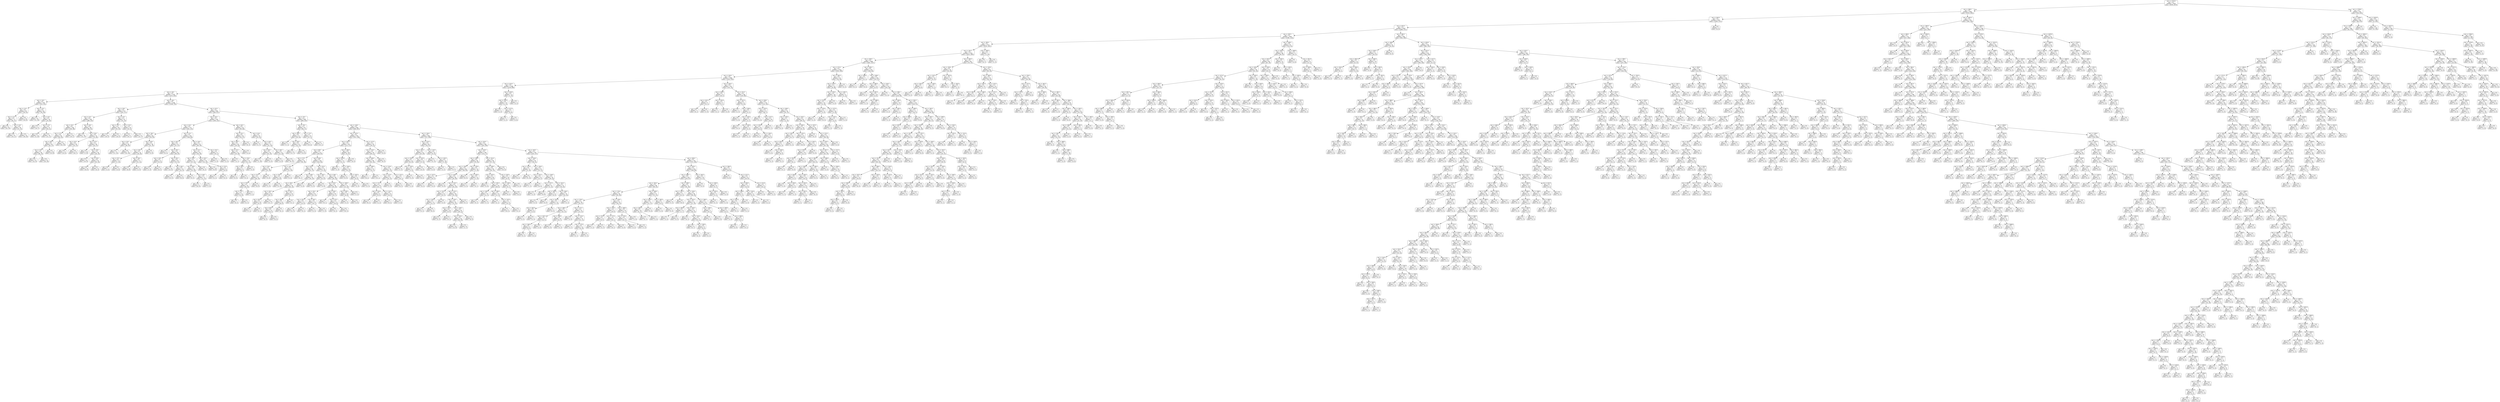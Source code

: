 digraph Tree {
node [shape=box, style="rounded", color="black", fontname=helvetica] ;
edge [fontname=helvetica] ;
0 [label="rain <= 1733.0\ngini = 0.5\nsamples = 3435\nvalue = [2678, 2674]"] ;
1 [label="rain <= 948.5\ngini = 0.5\nsamples = 2842\nvalue = [2576, 1855]"] ;
0 -> 1 [labeldistance=2.5, labelangle=45, headlabel="True"] ;
2 [label="rain <= 943.0\ngini = 0.5\nsamples = 2421\nvalue = [2294, 1511]"] ;
1 -> 2 ;
3 [label="rain <= 453.0\ngini = 0.5\nsamples = 2418\nvalue = [2288, 1511]"] ;
2 -> 3 ;
4 [label="rain <= 397.5\ngini = 0.5\nsamples = 1854\nvalue = [1786, 1142]"] ;
3 -> 4 ;
5 [label="rain <= 395.5\ngini = 0.5\nsamples = 1757\nvalue = [1676, 1097]"] ;
4 -> 5 ;
6 [label="rain <= 355.5\ngini = 0.5\nsamples = 1750\nvalue = [1675, 1087]"] ;
5 -> 6 ;
7 [label="rain <= 283.5\ngini = 0.5\nsamples = 1666\nvalue = [1601, 1017]"] ;
6 -> 7 ;
8 [label="rain <= 273.5\ngini = 0.5\nsamples = 1519\nvalue = [1441, 949]"] ;
7 -> 8 ;
9 [label="rain <= 220.5\ngini = 0.5\nsamples = 1489\nvalue = [1431, 919]"] ;
8 -> 9 ;
10 [label="rain <= 215.0\ngini = 0.5\nsamples = 1348\nvalue = [1278, 849]"] ;
9 -> 10 ;
11 [label="rain <= 18.5\ngini = 0.5\nsamples = 1335\nvalue = [1271, 835]"] ;
10 -> 11 ;
12 [label="rain <= 14.5\ngini = 0.5\nsamples = 149\nvalue = [123, 101]"] ;
11 -> 12 ;
13 [label="rain <= 13.5\ngini = 0.5\nsamples = 87\nvalue = [78, 55]"] ;
12 -> 13 ;
14 [label="rain <= 11.5\ngini = 0.5\nsamples = 71\nvalue = [62, 47]"] ;
13 -> 14 ;
15 [label="gini = 0.5\nsamples = 26\nvalue = [25, 14]"] ;
14 -> 15 ;
16 [label="rain <= 12.5\ngini = 0.5\nsamples = 45\nvalue = [37, 33]"] ;
14 -> 16 ;
17 [label="gini = 0.5\nsamples = 22\nvalue = [19, 17]"] ;
16 -> 17 ;
18 [label="gini = 0.5\nsamples = 23\nvalue = [18, 16]"] ;
16 -> 18 ;
19 [label="gini = 0.4\nsamples = 16\nvalue = [16, 8]"] ;
13 -> 19 ;
20 [label="rain <= 15.5\ngini = 0.5\nsamples = 62\nvalue = [45, 46]"] ;
12 -> 20 ;
21 [label="gini = 0.5\nsamples = 20\nvalue = [11, 18]"] ;
20 -> 21 ;
22 [label="rain <= 16.5\ngini = 0.5\nsamples = 42\nvalue = [34, 28]"] ;
20 -> 22 ;
23 [label="gini = 0.4\nsamples = 15\nvalue = [14, 7]"] ;
22 -> 23 ;
24 [label="rain <= 17.5\ngini = 0.5\nsamples = 27\nvalue = [20, 21]"] ;
22 -> 24 ;
25 [label="gini = 0.4\nsamples = 11\nvalue = [5, 10]"] ;
24 -> 25 ;
26 [label="gini = 0.5\nsamples = 16\nvalue = [15, 11]"] ;
24 -> 26 ;
27 [label="rain <= 34.5\ngini = 0.5\nsamples = 1186\nvalue = [1148, 734]"] ;
11 -> 27 ;
28 [label="rain <= 30.5\ngini = 0.4\nsamples = 237\nvalue = [245, 117]"] ;
27 -> 28 ;
29 [label="rain <= 23.5\ngini = 0.5\nsamples = 190\nvalue = [188, 103]"] ;
28 -> 29 ;
30 [label="rain <= 22.5\ngini = 0.4\nsamples = 100\nvalue = [102, 48]"] ;
29 -> 30 ;
31 [label="rain <= 21.5\ngini = 0.4\nsamples = 82\nvalue = [83, 43]"] ;
30 -> 31 ;
32 [label="rain <= 20.5\ngini = 0.4\nsamples = 62\nvalue = [61, 27]"] ;
31 -> 32 ;
33 [label="rain <= 19.5\ngini = 0.4\nsamples = 44\nvalue = [46, 19]"] ;
32 -> 33 ;
34 [label="gini = 0.4\nsamples = 21\nvalue = [21, 9]"] ;
33 -> 34 ;
35 [label="gini = 0.4\nsamples = 23\nvalue = [25, 10]"] ;
33 -> 35 ;
36 [label="gini = 0.5\nsamples = 18\nvalue = [15, 8]"] ;
32 -> 36 ;
37 [label="gini = 0.5\nsamples = 20\nvalue = [22, 16]"] ;
31 -> 37 ;
38 [label="gini = 0.3\nsamples = 18\nvalue = [19, 5]"] ;
30 -> 38 ;
39 [label="rain <= 24.5\ngini = 0.5\nsamples = 90\nvalue = [86, 55]"] ;
29 -> 39 ;
40 [label="gini = 0.5\nsamples = 16\nvalue = [11, 15]"] ;
39 -> 40 ;
41 [label="rain <= 26.5\ngini = 0.5\nsamples = 74\nvalue = [75, 40]"] ;
39 -> 41 ;
42 [label="rain <= 25.5\ngini = 0.4\nsamples = 28\nvalue = [32, 13]"] ;
41 -> 42 ;
43 [label="gini = 0.4\nsamples = 13\nvalue = [14, 6]"] ;
42 -> 43 ;
44 [label="gini = 0.4\nsamples = 15\nvalue = [18, 7]"] ;
42 -> 44 ;
45 [label="rain <= 27.5\ngini = 0.5\nsamples = 46\nvalue = [43, 27]"] ;
41 -> 45 ;
46 [label="gini = 0.5\nsamples = 10\nvalue = [7, 8]"] ;
45 -> 46 ;
47 [label="rain <= 28.5\ngini = 0.5\nsamples = 36\nvalue = [36, 19]"] ;
45 -> 47 ;
48 [label="gini = 0.5\nsamples = 16\nvalue = [14, 9]"] ;
47 -> 48 ;
49 [label="rain <= 29.5\ngini = 0.4\nsamples = 20\nvalue = [22, 10]"] ;
47 -> 49 ;
50 [label="gini = 0.4\nsamples = 12\nvalue = [16, 6]"] ;
49 -> 50 ;
51 [label="gini = 0.5\nsamples = 8\nvalue = [6, 4]"] ;
49 -> 51 ;
52 [label="rain <= 32.5\ngini = 0.3\nsamples = 47\nvalue = [57, 14]"] ;
28 -> 52 ;
53 [label="rain <= 31.5\ngini = 0.3\nsamples = 28\nvalue = [35, 10]"] ;
52 -> 53 ;
54 [label="gini = 0.3\nsamples = 16\nvalue = [19, 4]"] ;
53 -> 54 ;
55 [label="gini = 0.4\nsamples = 12\nvalue = [16, 6]"] ;
53 -> 55 ;
56 [label="rain <= 33.5\ngini = 0.3\nsamples = 19\nvalue = [22, 4]"] ;
52 -> 56 ;
57 [label="gini = 0.2\nsamples = 8\nvalue = [10, 1]"] ;
56 -> 57 ;
58 [label="gini = 0.3\nsamples = 11\nvalue = [12, 3]"] ;
56 -> 58 ;
59 [label="rain <= 67.5\ngini = 0.5\nsamples = 949\nvalue = [903, 617]"] ;
27 -> 59 ;
60 [label="rain <= 56.5\ngini = 0.5\nsamples = 250\nvalue = [209, 193]"] ;
59 -> 60 ;
61 [label="rain <= 41.5\ngini = 0.5\nsamples = 171\nvalue = [165, 125]"] ;
60 -> 61 ;
62 [label="rain <= 36.5\ngini = 0.5\nsamples = 66\nvalue = [59, 59]"] ;
61 -> 62 ;
63 [label="rain <= 35.5\ngini = 0.5\nsamples = 28\nvalue = [38, 24]"] ;
62 -> 63 ;
64 [label="gini = 0.5\nsamples = 13\nvalue = [17, 14]"] ;
63 -> 64 ;
65 [label="gini = 0.4\nsamples = 15\nvalue = [21, 10]"] ;
63 -> 65 ;
66 [label="rain <= 40.5\ngini = 0.5\nsamples = 38\nvalue = [21, 35]"] ;
62 -> 66 ;
67 [label="rain <= 38.5\ngini = 0.5\nsamples = 32\nvalue = [18, 26]"] ;
66 -> 67 ;
68 [label="rain <= 37.5\ngini = 0.4\nsamples = 15\nvalue = [7, 14]"] ;
67 -> 68 ;
69 [label="gini = 0.4\nsamples = 7\nvalue = [3, 6]"] ;
68 -> 69 ;
70 [label="gini = 0.4\nsamples = 8\nvalue = [4, 8]"] ;
68 -> 70 ;
71 [label="rain <= 39.5\ngini = 0.5\nsamples = 17\nvalue = [11, 12]"] ;
67 -> 71 ;
72 [label="gini = 0.5\nsamples = 11\nvalue = [8, 8]"] ;
71 -> 72 ;
73 [label="gini = 0.5\nsamples = 6\nvalue = [3, 4]"] ;
71 -> 73 ;
74 [label="gini = 0.4\nsamples = 6\nvalue = [3, 9]"] ;
66 -> 74 ;
75 [label="rain <= 47.5\ngini = 0.5\nsamples = 105\nvalue = [106, 66]"] ;
61 -> 75 ;
76 [label="rain <= 42.5\ngini = 0.4\nsamples = 51\nvalue = [57, 27]"] ;
75 -> 76 ;
77 [label="gini = 0.4\nsamples = 5\nvalue = [9, 3]"] ;
76 -> 77 ;
78 [label="rain <= 44.5\ngini = 0.4\nsamples = 46\nvalue = [48, 24]"] ;
76 -> 78 ;
79 [label="rain <= 43.5\ngini = 0.5\nsamples = 17\nvalue = [15, 9]"] ;
78 -> 79 ;
80 [label="gini = 0.5\nsamples = 8\nvalue = [7, 4]"] ;
79 -> 80 ;
81 [label="gini = 0.5\nsamples = 9\nvalue = [8, 5]"] ;
79 -> 81 ;
82 [label="rain <= 45.5\ngini = 0.4\nsamples = 29\nvalue = [33, 15]"] ;
78 -> 82 ;
83 [label="gini = 0.4\nsamples = 10\nvalue = [12, 6]"] ;
82 -> 83 ;
84 [label="rain <= 46.5\ngini = 0.4\nsamples = 19\nvalue = [21, 9]"] ;
82 -> 84 ;
85 [label="gini = 0.4\nsamples = 11\nvalue = [13, 5]"] ;
84 -> 85 ;
86 [label="gini = 0.4\nsamples = 8\nvalue = [8, 4]"] ;
84 -> 86 ;
87 [label="rain <= 54.5\ngini = 0.5\nsamples = 54\nvalue = [49, 39]"] ;
75 -> 87 ;
88 [label="rain <= 51.5\ngini = 0.5\nsamples = 45\nvalue = [39, 36]"] ;
87 -> 88 ;
89 [label="rain <= 50.5\ngini = 0.5\nsamples = 27\nvalue = [27, 22]"] ;
88 -> 89 ;
90 [label="rain <= 48.5\ngini = 0.5\nsamples = 22\nvalue = [21, 20]"] ;
89 -> 90 ;
91 [label="gini = 0.5\nsamples = 5\nvalue = [4, 5]"] ;
90 -> 91 ;
92 [label="rain <= 49.5\ngini = 0.5\nsamples = 17\nvalue = [17, 15]"] ;
90 -> 92 ;
93 [label="gini = 0.5\nsamples = 8\nvalue = [10, 9]"] ;
92 -> 93 ;
94 [label="gini = 0.5\nsamples = 9\nvalue = [7, 6]"] ;
92 -> 94 ;
95 [label="gini = 0.4\nsamples = 5\nvalue = [6, 2]"] ;
89 -> 95 ;
96 [label="rain <= 52.5\ngini = 0.5\nsamples = 18\nvalue = [12, 14]"] ;
88 -> 96 ;
97 [label="gini = 0.5\nsamples = 10\nvalue = [6, 8]"] ;
96 -> 97 ;
98 [label="rain <= 53.5\ngini = 0.5\nsamples = 8\nvalue = [6, 6]"] ;
96 -> 98 ;
99 [label="gini = 0.4\nsamples = 3\nvalue = [2, 1]"] ;
98 -> 99 ;
100 [label="gini = 0.5\nsamples = 5\nvalue = [4, 5]"] ;
98 -> 100 ;
101 [label="rain <= 55.5\ngini = 0.4\nsamples = 9\nvalue = [10, 3]"] ;
87 -> 101 ;
102 [label="gini = 0.0\nsamples = 4\nvalue = [7, 0]"] ;
101 -> 102 ;
103 [label="gini = 0.5\nsamples = 5\nvalue = [3, 3]"] ;
101 -> 103 ;
104 [label="rain <= 62.5\ngini = 0.5\nsamples = 79\nvalue = [44, 68]"] ;
60 -> 104 ;
105 [label="rain <= 61.5\ngini = 0.5\nsamples = 36\nvalue = [22, 27]"] ;
104 -> 105 ;
106 [label="rain <= 60.5\ngini = 0.5\nsamples = 28\nvalue = [16, 24]"] ;
105 -> 106 ;
107 [label="rain <= 57.5\ngini = 0.5\nsamples = 21\nvalue = [14, 18]"] ;
106 -> 107 ;
108 [label="gini = 0.4\nsamples = 7\nvalue = [3, 7]"] ;
107 -> 108 ;
109 [label="rain <= 59.5\ngini = 0.5\nsamples = 14\nvalue = [11, 11]"] ;
107 -> 109 ;
110 [label="rain <= 58.5\ngini = 0.5\nsamples = 9\nvalue = [8, 7]"] ;
109 -> 110 ;
111 [label="gini = 0.5\nsamples = 4\nvalue = [4, 4]"] ;
110 -> 111 ;
112 [label="gini = 0.5\nsamples = 5\nvalue = [4, 3]"] ;
110 -> 112 ;
113 [label="gini = 0.5\nsamples = 5\nvalue = [3, 4]"] ;
109 -> 113 ;
114 [label="gini = 0.4\nsamples = 7\nvalue = [2, 6]"] ;
106 -> 114 ;
115 [label="gini = 0.4\nsamples = 8\nvalue = [6, 3]"] ;
105 -> 115 ;
116 [label="rain <= 63.5\ngini = 0.5\nsamples = 43\nvalue = [22, 41]"] ;
104 -> 116 ;
117 [label="gini = 0.2\nsamples = 6\nvalue = [1, 7]"] ;
116 -> 117 ;
118 [label="rain <= 65.5\ngini = 0.5\nsamples = 37\nvalue = [21, 34]"] ;
116 -> 118 ;
119 [label="rain <= 64.5\ngini = 0.5\nsamples = 16\nvalue = [10, 14]"] ;
118 -> 119 ;
120 [label="gini = 0.5\nsamples = 11\nvalue = [7, 10]"] ;
119 -> 120 ;
121 [label="gini = 0.5\nsamples = 5\nvalue = [3, 4]"] ;
119 -> 121 ;
122 [label="rain <= 66.5\ngini = 0.5\nsamples = 21\nvalue = [11, 20]"] ;
118 -> 122 ;
123 [label="gini = 0.5\nsamples = 11\nvalue = [5, 9]"] ;
122 -> 123 ;
124 [label="gini = 0.5\nsamples = 10\nvalue = [6, 11]"] ;
122 -> 124 ;
125 [label="rain <= 72.5\ngini = 0.5\nsamples = 699\nvalue = [694, 424]"] ;
59 -> 125 ;
126 [label="rain <= 70.5\ngini = 0.3\nsamples = 43\nvalue = [66, 17]"] ;
125 -> 126 ;
127 [label="rain <= 68.5\ngini = 0.4\nsamples = 27\nvalue = [39, 16]"] ;
126 -> 127 ;
128 [label="gini = 0.4\nsamples = 5\nvalue = [7, 3]"] ;
127 -> 128 ;
129 [label="rain <= 69.5\ngini = 0.4\nsamples = 22\nvalue = [32, 13]"] ;
127 -> 129 ;
130 [label="gini = 0.4\nsamples = 12\nvalue = [17, 7]"] ;
129 -> 130 ;
131 [label="gini = 0.4\nsamples = 10\nvalue = [15, 6]"] ;
129 -> 131 ;
132 [label="rain <= 71.5\ngini = 0.1\nsamples = 16\nvalue = [27, 1]"] ;
126 -> 132 ;
133 [label="gini = 0.0\nsamples = 7\nvalue = [14, 0]"] ;
132 -> 133 ;
134 [label="gini = 0.1\nsamples = 9\nvalue = [13, 1]"] ;
132 -> 134 ;
135 [label="rain <= 118.5\ngini = 0.5\nsamples = 656\nvalue = [628, 407]"] ;
125 -> 135 ;
136 [label="rain <= 107.5\ngini = 0.5\nsamples = 250\nvalue = [251, 138]"] ;
135 -> 136 ;
137 [label="rain <= 101.5\ngini = 0.5\nsamples = 191\nvalue = [173, 117]"] ;
136 -> 137 ;
138 [label="rain <= 80.5\ngini = 0.5\nsamples = 171\nvalue = [164, 95]"] ;
137 -> 138 ;
139 [label="rain <= 77.5\ngini = 0.5\nsamples = 51\nvalue = [42, 39]"] ;
138 -> 139 ;
140 [label="rain <= 76.5\ngini = 0.5\nsamples = 30\nvalue = [31, 19]"] ;
139 -> 140 ;
141 [label="rain <= 75.5\ngini = 0.5\nsamples = 27\nvalue = [26, 19]"] ;
140 -> 141 ;
142 [label="rain <= 74.5\ngini = 0.5\nsamples = 19\nvalue = [18, 10]"] ;
141 -> 142 ;
143 [label="rain <= 73.5\ngini = 0.5\nsamples = 12\nvalue = [11, 8]"] ;
142 -> 143 ;
144 [label="gini = 0.5\nsamples = 7\nvalue = [6, 5]"] ;
143 -> 144 ;
145 [label="gini = 0.5\nsamples = 5\nvalue = [5, 3]"] ;
143 -> 145 ;
146 [label="gini = 0.3\nsamples = 7\nvalue = [7, 2]"] ;
142 -> 146 ;
147 [label="gini = 0.5\nsamples = 8\nvalue = [8, 9]"] ;
141 -> 147 ;
148 [label="gini = 0.0\nsamples = 3\nvalue = [5, 0]"] ;
140 -> 148 ;
149 [label="rain <= 79.5\ngini = 0.5\nsamples = 21\nvalue = [11, 20]"] ;
139 -> 149 ;
150 [label="rain <= 78.5\ngini = 0.4\nsamples = 14\nvalue = [6, 16]"] ;
149 -> 150 ;
151 [label="gini = 0.3\nsamples = 4\nvalue = [1, 4]"] ;
150 -> 151 ;
152 [label="gini = 0.4\nsamples = 10\nvalue = [5, 12]"] ;
150 -> 152 ;
153 [label="gini = 0.5\nsamples = 7\nvalue = [5, 4]"] ;
149 -> 153 ;
154 [label="rain <= 89.5\ngini = 0.4\nsamples = 120\nvalue = [122, 56]"] ;
138 -> 154 ;
155 [label="rain <= 81.5\ngini = 0.3\nsamples = 48\nvalue = [51, 13]"] ;
154 -> 155 ;
156 [label="gini = 0.4\nsamples = 7\nvalue = [6, 3]"] ;
155 -> 156 ;
157 [label="rain <= 88.5\ngini = 0.3\nsamples = 41\nvalue = [45, 10]"] ;
155 -> 157 ;
158 [label="rain <= 84.5\ngini = 0.3\nsamples = 39\nvalue = [42, 10]"] ;
157 -> 158 ;
159 [label="rain <= 83.5\ngini = 0.2\nsamples = 20\nvalue = [20, 3]"] ;
158 -> 159 ;
160 [label="rain <= 82.5\ngini = 0.3\nsamples = 10\nvalue = [9, 2]"] ;
159 -> 160 ;
161 [label="gini = 0.2\nsamples = 7\nvalue = [7, 1]"] ;
160 -> 161 ;
162 [label="gini = 0.4\nsamples = 3\nvalue = [2, 1]"] ;
160 -> 162 ;
163 [label="gini = 0.2\nsamples = 10\nvalue = [11, 1]"] ;
159 -> 163 ;
164 [label="rain <= 87.5\ngini = 0.4\nsamples = 19\nvalue = [22, 7]"] ;
158 -> 164 ;
165 [label="rain <= 86.5\ngini = 0.4\nsamples = 16\nvalue = [20, 6]"] ;
164 -> 165 ;
166 [label="rain <= 85.5\ngini = 0.4\nsamples = 11\nvalue = [14, 5]"] ;
165 -> 166 ;
167 [label="gini = 0.4\nsamples = 6\nvalue = [8, 3]"] ;
166 -> 167 ;
168 [label="gini = 0.4\nsamples = 5\nvalue = [6, 2]"] ;
166 -> 168 ;
169 [label="gini = 0.2\nsamples = 5\nvalue = [6, 1]"] ;
165 -> 169 ;
170 [label="gini = 0.4\nsamples = 3\nvalue = [2, 1]"] ;
164 -> 170 ;
171 [label="gini = 0.0\nsamples = 2\nvalue = [3, 0]"] ;
157 -> 171 ;
172 [label="rain <= 91.5\ngini = 0.5\nsamples = 72\nvalue = [71, 43]"] ;
154 -> 172 ;
173 [label="rain <= 90.5\ngini = 0.5\nsamples = 12\nvalue = [8, 13]"] ;
172 -> 173 ;
174 [label="gini = 0.5\nsamples = 6\nvalue = [5, 4]"] ;
173 -> 174 ;
175 [label="gini = 0.4\nsamples = 6\nvalue = [3, 9]"] ;
173 -> 175 ;
176 [label="rain <= 98.5\ngini = 0.4\nsamples = 60\nvalue = [63, 30]"] ;
172 -> 176 ;
177 [label="rain <= 95.5\ngini = 0.4\nsamples = 45\nvalue = [50, 20]"] ;
176 -> 177 ;
178 [label="rain <= 93.5\ngini = 0.5\nsamples = 25\nvalue = [25, 13]"] ;
177 -> 178 ;
179 [label="rain <= 92.5\ngini = 0.4\nsamples = 13\nvalue = [15, 6]"] ;
178 -> 179 ;
180 [label="gini = 0.4\nsamples = 10\nvalue = [11, 5]"] ;
179 -> 180 ;
181 [label="gini = 0.3\nsamples = 3\nvalue = [4, 1]"] ;
179 -> 181 ;
182 [label="rain <= 94.5\ngini = 0.5\nsamples = 12\nvalue = [10, 7]"] ;
178 -> 182 ;
183 [label="gini = 0.5\nsamples = 4\nvalue = [3, 3]"] ;
182 -> 183 ;
184 [label="gini = 0.5\nsamples = 8\nvalue = [7, 4]"] ;
182 -> 184 ;
185 [label="rain <= 96.5\ngini = 0.3\nsamples = 20\nvalue = [25, 7]"] ;
177 -> 185 ;
186 [label="gini = 0.2\nsamples = 7\nvalue = [9, 1]"] ;
185 -> 186 ;
187 [label="rain <= 97.5\ngini = 0.4\nsamples = 13\nvalue = [16, 6]"] ;
185 -> 187 ;
188 [label="gini = 0.4\nsamples = 5\nvalue = [6, 3]"] ;
187 -> 188 ;
189 [label="gini = 0.4\nsamples = 8\nvalue = [10, 3]"] ;
187 -> 189 ;
190 [label="rain <= 100.5\ngini = 0.5\nsamples = 15\nvalue = [13, 10]"] ;
176 -> 190 ;
191 [label="rain <= 99.5\ngini = 0.5\nsamples = 10\nvalue = [6, 8]"] ;
190 -> 191 ;
192 [label="gini = 0.5\nsamples = 4\nvalue = [3, 2]"] ;
191 -> 192 ;
193 [label="gini = 0.4\nsamples = 6\nvalue = [3, 6]"] ;
191 -> 193 ;
194 [label="gini = 0.3\nsamples = 5\nvalue = [7, 2]"] ;
190 -> 194 ;
195 [label="rain <= 106.5\ngini = 0.4\nsamples = 20\nvalue = [9, 22]"] ;
137 -> 195 ;
196 [label="rain <= 103.0\ngini = 0.5\nsamples = 17\nvalue = [9, 17]"] ;
195 -> 196 ;
197 [label="gini = 0.3\nsamples = 2\nvalue = [1, 4]"] ;
196 -> 197 ;
198 [label="rain <= 104.5\ngini = 0.5\nsamples = 15\nvalue = [8, 13]"] ;
196 -> 198 ;
199 [label="gini = 0.5\nsamples = 6\nvalue = [4, 4]"] ;
198 -> 199 ;
200 [label="rain <= 105.5\ngini = 0.4\nsamples = 9\nvalue = [4, 9]"] ;
198 -> 200 ;
201 [label="gini = 0.4\nsamples = 4\nvalue = [2, 4]"] ;
200 -> 201 ;
202 [label="gini = 0.4\nsamples = 5\nvalue = [2, 5]"] ;
200 -> 202 ;
203 [label="gini = 0.0\nsamples = 3\nvalue = [0, 5]"] ;
195 -> 203 ;
204 [label="rain <= 117.5\ngini = 0.3\nsamples = 59\nvalue = [78, 21]"] ;
136 -> 204 ;
205 [label="rain <= 116.5\ngini = 0.4\nsamples = 54\nvalue = [69, 21]"] ;
204 -> 205 ;
206 [label="rain <= 109.5\ngini = 0.3\nsamples = 48\nvalue = [63, 16]"] ;
205 -> 206 ;
207 [label="rain <= 108.5\ngini = 0.2\nsamples = 14\nvalue = [21, 3]"] ;
206 -> 207 ;
208 [label="gini = 0.3\nsamples = 7\nvalue = [8, 2]"] ;
207 -> 208 ;
209 [label="gini = 0.1\nsamples = 7\nvalue = [13, 1]"] ;
207 -> 209 ;
210 [label="rain <= 114.5\ngini = 0.4\nsamples = 34\nvalue = [42, 13]"] ;
206 -> 210 ;
211 [label="rain <= 113.5\ngini = 0.4\nsamples = 27\nvalue = [32, 12]"] ;
210 -> 211 ;
212 [label="rain <= 111.5\ngini = 0.3\nsamples = 19\nvalue = [25, 7]"] ;
211 -> 212 ;
213 [label="rain <= 110.5\ngini = 0.5\nsamples = 9\nvalue = [9, 5]"] ;
212 -> 213 ;
214 [label="gini = 0.4\nsamples = 7\nvalue = [8, 3]"] ;
213 -> 214 ;
215 [label="gini = 0.4\nsamples = 2\nvalue = [1, 2]"] ;
213 -> 215 ;
216 [label="rain <= 112.5\ngini = 0.2\nsamples = 10\nvalue = [16, 2]"] ;
212 -> 216 ;
217 [label="gini = 0.3\nsamples = 7\nvalue = [9, 2]"] ;
216 -> 217 ;
218 [label="gini = 0.0\nsamples = 3\nvalue = [7, 0]"] ;
216 -> 218 ;
219 [label="gini = 0.5\nsamples = 8\nvalue = [7, 5]"] ;
211 -> 219 ;
220 [label="rain <= 115.5\ngini = 0.2\nsamples = 7\nvalue = [10, 1]"] ;
210 -> 220 ;
221 [label="gini = 0.2\nsamples = 6\nvalue = [9, 1]"] ;
220 -> 221 ;
222 [label="gini = 0.0\nsamples = 1\nvalue = [1, 0]"] ;
220 -> 222 ;
223 [label="gini = 0.5\nsamples = 6\nvalue = [6, 5]"] ;
205 -> 223 ;
224 [label="gini = 0.0\nsamples = 5\nvalue = [9, 0]"] ;
204 -> 224 ;
225 [label="rain <= 126.5\ngini = 0.5\nsamples = 406\nvalue = [377, 269]"] ;
135 -> 225 ;
226 [label="rain <= 123.5\ngini = 0.5\nsamples = 46\nvalue = [34, 41]"] ;
225 -> 226 ;
227 [label="rain <= 121.5\ngini = 0.5\nsamples = 25\nvalue = [25, 20]"] ;
226 -> 227 ;
228 [label="rain <= 119.5\ngini = 0.5\nsamples = 12\nvalue = [8, 14]"] ;
227 -> 228 ;
229 [label="gini = 0.5\nsamples = 6\nvalue = [7, 5]"] ;
228 -> 229 ;
230 [label="rain <= 120.5\ngini = 0.2\nsamples = 6\nvalue = [1, 9]"] ;
228 -> 230 ;
231 [label="gini = 0.3\nsamples = 2\nvalue = [1, 4]"] ;
230 -> 231 ;
232 [label="gini = 0.0\nsamples = 4\nvalue = [0, 5]"] ;
230 -> 232 ;
233 [label="rain <= 122.5\ngini = 0.4\nsamples = 13\nvalue = [17, 6]"] ;
227 -> 233 ;
234 [label="gini = 0.4\nsamples = 11\nvalue = [12, 6]"] ;
233 -> 234 ;
235 [label="gini = 0.0\nsamples = 2\nvalue = [5, 0]"] ;
233 -> 235 ;
236 [label="rain <= 124.5\ngini = 0.4\nsamples = 21\nvalue = [9, 21]"] ;
226 -> 236 ;
237 [label="gini = 0.3\nsamples = 9\nvalue = [2, 11]"] ;
236 -> 237 ;
238 [label="rain <= 125.5\ngini = 0.5\nsamples = 12\nvalue = [7, 10]"] ;
236 -> 238 ;
239 [label="gini = 0.5\nsamples = 5\nvalue = [3, 5]"] ;
238 -> 239 ;
240 [label="gini = 0.5\nsamples = 7\nvalue = [4, 5]"] ;
238 -> 240 ;
241 [label="rain <= 152.5\ngini = 0.5\nsamples = 360\nvalue = [343, 228]"] ;
225 -> 241 ;
242 [label="rain <= 142.0\ngini = 0.5\nsamples = 128\nvalue = [133, 71]"] ;
241 -> 242 ;
243 [label="rain <= 138.5\ngini = 0.5\nsamples = 82\nvalue = [76, 56]"] ;
242 -> 243 ;
244 [label="rain <= 128.5\ngini = 0.5\nsamples = 68\nvalue = [69, 40]"] ;
243 -> 244 ;
245 [label="rain <= 127.5\ngini = 0.3\nsamples = 8\nvalue = [10, 2]"] ;
244 -> 245 ;
246 [label="gini = 0.4\nsamples = 5\nvalue = [6, 2]"] ;
245 -> 246 ;
247 [label="gini = 0.0\nsamples = 3\nvalue = [4, 0]"] ;
245 -> 247 ;
248 [label="rain <= 129.5\ngini = 0.5\nsamples = 60\nvalue = [59, 38]"] ;
244 -> 248 ;
249 [label="gini = 0.4\nsamples = 8\nvalue = [4, 9]"] ;
248 -> 249 ;
250 [label="rain <= 132.5\ngini = 0.5\nsamples = 52\nvalue = [55, 29]"] ;
248 -> 250 ;
251 [label="rain <= 131.5\ngini = 0.3\nsamples = 14\nvalue = [14, 3]"] ;
250 -> 251 ;
252 [label="rain <= 130.5\ngini = 0.3\nsamples = 11\nvalue = [11, 3]"] ;
251 -> 252 ;
253 [label="gini = 0.3\nsamples = 6\nvalue = [5, 1]"] ;
252 -> 253 ;
254 [label="gini = 0.4\nsamples = 5\nvalue = [6, 2]"] ;
252 -> 254 ;
255 [label="gini = 0.0\nsamples = 3\nvalue = [3, 0]"] ;
251 -> 255 ;
256 [label="rain <= 137.5\ngini = 0.5\nsamples = 38\nvalue = [41, 26]"] ;
250 -> 256 ;
257 [label="rain <= 134.5\ngini = 0.5\nsamples = 34\nvalue = [37, 25]"] ;
256 -> 257 ;
258 [label="rain <= 133.5\ngini = 0.4\nsamples = 10\nvalue = [9, 4]"] ;
257 -> 258 ;
259 [label="gini = 0.5\nsamples = 6\nvalue = [5, 3]"] ;
258 -> 259 ;
260 [label="gini = 0.3\nsamples = 4\nvalue = [4, 1]"] ;
258 -> 260 ;
261 [label="rain <= 136.5\ngini = 0.5\nsamples = 24\nvalue = [28, 21]"] ;
257 -> 261 ;
262 [label="rain <= 135.5\ngini = 0.5\nsamples = 18\nvalue = [20, 16]"] ;
261 -> 262 ;
263 [label="gini = 0.5\nsamples = 10\nvalue = [13, 9]"] ;
262 -> 263 ;
264 [label="gini = 0.5\nsamples = 8\nvalue = [7, 7]"] ;
262 -> 264 ;
265 [label="gini = 0.5\nsamples = 6\nvalue = [8, 5]"] ;
261 -> 265 ;
266 [label="gini = 0.3\nsamples = 4\nvalue = [4, 1]"] ;
256 -> 266 ;
267 [label="rain <= 139.5\ngini = 0.4\nsamples = 14\nvalue = [7, 16]"] ;
243 -> 267 ;
268 [label="gini = 0.0\nsamples = 3\nvalue = [0, 4]"] ;
267 -> 268 ;
269 [label="rain <= 140.5\ngini = 0.5\nsamples = 11\nvalue = [7, 12]"] ;
267 -> 269 ;
270 [label="gini = 0.5\nsamples = 4\nvalue = [3, 5]"] ;
269 -> 270 ;
271 [label="gini = 0.5\nsamples = 7\nvalue = [4, 7]"] ;
269 -> 271 ;
272 [label="rain <= 151.5\ngini = 0.3\nsamples = 46\nvalue = [57, 15]"] ;
242 -> 272 ;
273 [label="rain <= 148.5\ngini = 0.4\nsamples = 40\nvalue = [42, 15]"] ;
272 -> 273 ;
274 [label="rain <= 143.5\ngini = 0.3\nsamples = 26\nvalue = [33, 6]"] ;
273 -> 274 ;
275 [label="gini = 0.0\nsamples = 2\nvalue = [5, 0]"] ;
274 -> 275 ;
276 [label="rain <= 145.5\ngini = 0.3\nsamples = 24\nvalue = [28, 6]"] ;
274 -> 276 ;
277 [label="rain <= 144.5\ngini = 0.3\nsamples = 10\nvalue = [11, 2]"] ;
276 -> 277 ;
278 [label="gini = 0.3\nsamples = 4\nvalue = [4, 1]"] ;
277 -> 278 ;
279 [label="gini = 0.2\nsamples = 6\nvalue = [7, 1]"] ;
277 -> 279 ;
280 [label="rain <= 146.5\ngini = 0.3\nsamples = 14\nvalue = [17, 4]"] ;
276 -> 280 ;
281 [label="gini = 0.4\nsamples = 3\nvalue = [2, 1]"] ;
280 -> 281 ;
282 [label="rain <= 147.5\ngini = 0.3\nsamples = 11\nvalue = [15, 3]"] ;
280 -> 282 ;
283 [label="gini = 0.3\nsamples = 6\nvalue = [10, 2]"] ;
282 -> 283 ;
284 [label="gini = 0.3\nsamples = 5\nvalue = [5, 1]"] ;
282 -> 284 ;
285 [label="rain <= 150.5\ngini = 0.5\nsamples = 14\nvalue = [9, 9]"] ;
273 -> 285 ;
286 [label="rain <= 149.5\ngini = 0.5\nsamples = 9\nvalue = [4, 7]"] ;
285 -> 286 ;
287 [label="gini = 0.5\nsamples = 7\nvalue = [4, 5]"] ;
286 -> 287 ;
288 [label="gini = 0.0\nsamples = 2\nvalue = [0, 2]"] ;
286 -> 288 ;
289 [label="gini = 0.4\nsamples = 5\nvalue = [5, 2]"] ;
285 -> 289 ;
290 [label="gini = 0.0\nsamples = 6\nvalue = [15, 0]"] ;
272 -> 290 ;
291 [label="rain <= 165.5\ngini = 0.5\nsamples = 232\nvalue = [210, 157]"] ;
241 -> 291 ;
292 [label="rain <= 154.5\ngini = 0.5\nsamples = 56\nvalue = [38, 51]"] ;
291 -> 292 ;
293 [label="rain <= 153.5\ngini = 0.4\nsamples = 9\nvalue = [5, 14]"] ;
292 -> 293 ;
294 [label="gini = 0.0\nsamples = 1\nvalue = [0, 2]"] ;
293 -> 294 ;
295 [label="gini = 0.4\nsamples = 8\nvalue = [5, 12]"] ;
293 -> 295 ;
296 [label="rain <= 156.5\ngini = 0.5\nsamples = 47\nvalue = [33, 37]"] ;
292 -> 296 ;
297 [label="rain <= 155.5\ngini = 0.4\nsamples = 12\nvalue = [13, 5]"] ;
296 -> 297 ;
298 [label="gini = 0.2\nsamples = 5\nvalue = [7, 1]"] ;
297 -> 298 ;
299 [label="gini = 0.5\nsamples = 7\nvalue = [6, 4]"] ;
297 -> 299 ;
300 [label="rain <= 159.5\ngini = 0.5\nsamples = 35\nvalue = [20, 32]"] ;
296 -> 300 ;
301 [label="rain <= 157.5\ngini = 0.1\nsamples = 8\nvalue = [1, 12]"] ;
300 -> 301 ;
302 [label="gini = 0.3\nsamples = 4\nvalue = [1, 4]"] ;
301 -> 302 ;
303 [label="gini = 0.0\nsamples = 4\nvalue = [0, 8]"] ;
301 -> 303 ;
304 [label="rain <= 161.5\ngini = 0.5\nsamples = 27\nvalue = [19, 20]"] ;
300 -> 304 ;
305 [label="rain <= 160.5\ngini = 0.4\nsamples = 11\nvalue = [9, 4]"] ;
304 -> 305 ;
306 [label="gini = 0.5\nsamples = 8\nvalue = [5, 4]"] ;
305 -> 306 ;
307 [label="gini = 0.0\nsamples = 3\nvalue = [4, 0]"] ;
305 -> 307 ;
308 [label="rain <= 164.5\ngini = 0.5\nsamples = 16\nvalue = [10, 16]"] ;
304 -> 308 ;
309 [label="rain <= 163.5\ngini = 0.5\nsamples = 13\nvalue = [7, 13]"] ;
308 -> 309 ;
310 [label="rain <= 162.5\ngini = 0.5\nsamples = 8\nvalue = [5, 8]"] ;
309 -> 310 ;
311 [label="gini = 0.5\nsamples = 5\nvalue = [3, 5]"] ;
310 -> 311 ;
312 [label="gini = 0.5\nsamples = 3\nvalue = [2, 3]"] ;
310 -> 312 ;
313 [label="gini = 0.4\nsamples = 5\nvalue = [2, 5]"] ;
309 -> 313 ;
314 [label="gini = 0.5\nsamples = 3\nvalue = [3, 3]"] ;
308 -> 314 ;
315 [label="rain <= 205.5\ngini = 0.5\nsamples = 176\nvalue = [172, 106]"] ;
291 -> 315 ;
316 [label="rain <= 201.5\ngini = 0.5\nsamples = 153\nvalue = [148, 98]"] ;
315 -> 316 ;
317 [label="rain <= 186.5\ngini = 0.5\nsamples = 143\nvalue = [143, 87]"] ;
316 -> 317 ;
318 [label="rain <= 181.5\ngini = 0.5\nsamples = 86\nvalue = [82, 61]"] ;
317 -> 318 ;
319 [label="rain <= 174.5\ngini = 0.5\nsamples = 65\nvalue = [65, 40]"] ;
318 -> 319 ;
320 [label="rain <= 170.5\ngini = 0.5\nsamples = 36\nvalue = [35, 27]"] ;
319 -> 320 ;
321 [label="rain <= 168.5\ngini = 0.5\nsamples = 21\nvalue = [22, 12]"] ;
320 -> 321 ;
322 [label="rain <= 167.5\ngini = 0.4\nsamples = 11\nvalue = [12, 5]"] ;
321 -> 322 ;
323 [label="rain <= 166.5\ngini = 0.5\nsamples = 9\nvalue = [9, 5]"] ;
322 -> 323 ;
324 [label="gini = 0.4\nsamples = 4\nvalue = [5, 2]"] ;
323 -> 324 ;
325 [label="gini = 0.5\nsamples = 5\nvalue = [4, 3]"] ;
323 -> 325 ;
326 [label="gini = 0.0\nsamples = 2\nvalue = [3, 0]"] ;
322 -> 326 ;
327 [label="rain <= 169.5\ngini = 0.5\nsamples = 10\nvalue = [10, 7]"] ;
321 -> 327 ;
328 [label="gini = 0.5\nsamples = 5\nvalue = [5, 4]"] ;
327 -> 328 ;
329 [label="gini = 0.5\nsamples = 5\nvalue = [5, 3]"] ;
327 -> 329 ;
330 [label="rain <= 171.5\ngini = 0.5\nsamples = 15\nvalue = [13, 15]"] ;
320 -> 330 ;
331 [label="gini = 0.4\nsamples = 2\nvalue = [2, 4]"] ;
330 -> 331 ;
332 [label="rain <= 172.5\ngini = 0.5\nsamples = 13\nvalue = [11, 11]"] ;
330 -> 332 ;
333 [label="gini = 0.4\nsamples = 2\nvalue = [3, 1]"] ;
332 -> 333 ;
334 [label="rain <= 173.5\ngini = 0.5\nsamples = 11\nvalue = [8, 10]"] ;
332 -> 334 ;
335 [label="gini = 0.5\nsamples = 7\nvalue = [5, 7]"] ;
334 -> 335 ;
336 [label="gini = 0.5\nsamples = 4\nvalue = [3, 3]"] ;
334 -> 336 ;
337 [label="rain <= 178.5\ngini = 0.4\nsamples = 29\nvalue = [30, 13]"] ;
319 -> 337 ;
338 [label="rain <= 176.5\ngini = 0.4\nsamples = 17\nvalue = [19, 6]"] ;
337 -> 338 ;
339 [label="rain <= 175.5\ngini = 0.5\nsamples = 11\nvalue = [9, 5]"] ;
338 -> 339 ;
340 [label="gini = 0.3\nsamples = 7\nvalue = [7, 2]"] ;
339 -> 340 ;
341 [label="gini = 0.5\nsamples = 4\nvalue = [2, 3]"] ;
339 -> 341 ;
342 [label="rain <= 177.5\ngini = 0.2\nsamples = 6\nvalue = [10, 1]"] ;
338 -> 342 ;
343 [label="gini = 0.2\nsamples = 5\nvalue = [8, 1]"] ;
342 -> 343 ;
344 [label="gini = 0.0\nsamples = 1\nvalue = [2, 0]"] ;
342 -> 344 ;
345 [label="rain <= 180.5\ngini = 0.5\nsamples = 12\nvalue = [11, 7]"] ;
337 -> 345 ;
346 [label="rain <= 179.5\ngini = 0.5\nsamples = 11\nvalue = [10, 7]"] ;
345 -> 346 ;
347 [label="gini = 0.5\nsamples = 3\nvalue = [3, 2]"] ;
346 -> 347 ;
348 [label="gini = 0.5\nsamples = 8\nvalue = [7, 5]"] ;
346 -> 348 ;
349 [label="gini = 0.0\nsamples = 1\nvalue = [1, 0]"] ;
345 -> 349 ;
350 [label="rain <= 184.5\ngini = 0.5\nsamples = 21\nvalue = [17, 21]"] ;
318 -> 350 ;
351 [label="rain <= 183.5\ngini = 0.5\nsamples = 15\nvalue = [11, 17]"] ;
350 -> 351 ;
352 [label="rain <= 182.5\ngini = 0.5\nsamples = 10\nvalue = [6, 11]"] ;
351 -> 352 ;
353 [label="gini = 0.5\nsamples = 7\nvalue = [5, 7]"] ;
352 -> 353 ;
354 [label="gini = 0.3\nsamples = 3\nvalue = [1, 4]"] ;
352 -> 354 ;
355 [label="gini = 0.5\nsamples = 5\nvalue = [5, 6]"] ;
351 -> 355 ;
356 [label="rain <= 185.5\ngini = 0.5\nsamples = 6\nvalue = [6, 4]"] ;
350 -> 356 ;
357 [label="gini = 0.0\nsamples = 1\nvalue = [1, 0]"] ;
356 -> 357 ;
358 [label="gini = 0.5\nsamples = 5\nvalue = [5, 4]"] ;
356 -> 358 ;
359 [label="rain <= 189.5\ngini = 0.4\nsamples = 57\nvalue = [61, 26]"] ;
317 -> 359 ;
360 [label="rain <= 187.5\ngini = 0.2\nsamples = 11\nvalue = [15, 2]"] ;
359 -> 360 ;
361 [label="gini = 0.3\nsamples = 6\nvalue = [7, 2]"] ;
360 -> 361 ;
362 [label="gini = 0.0\nsamples = 5\nvalue = [8, 0]"] ;
360 -> 362 ;
363 [label="rain <= 195.5\ngini = 0.5\nsamples = 46\nvalue = [46, 24]"] ;
359 -> 363 ;
364 [label="rain <= 191.5\ngini = 0.5\nsamples = 32\nvalue = [27, 19]"] ;
363 -> 364 ;
365 [label="rain <= 190.5\ngini = 0.5\nsamples = 11\nvalue = [7, 7]"] ;
364 -> 365 ;
366 [label="gini = 0.5\nsamples = 5\nvalue = [3, 2]"] ;
365 -> 366 ;
367 [label="gini = 0.5\nsamples = 6\nvalue = [4, 5]"] ;
365 -> 367 ;
368 [label="rain <= 192.5\ngini = 0.5\nsamples = 21\nvalue = [20, 12]"] ;
364 -> 368 ;
369 [label="gini = 0.2\nsamples = 4\nvalue = [6, 1]"] ;
368 -> 369 ;
370 [label="rain <= 193.5\ngini = 0.5\nsamples = 17\nvalue = [14, 11]"] ;
368 -> 370 ;
371 [label="gini = 0.5\nsamples = 8\nvalue = [6, 7]"] ;
370 -> 371 ;
372 [label="rain <= 194.5\ngini = 0.4\nsamples = 9\nvalue = [8, 4]"] ;
370 -> 372 ;
373 [label="gini = 0.4\nsamples = 6\nvalue = [6, 3]"] ;
372 -> 373 ;
374 [label="gini = 0.4\nsamples = 3\nvalue = [2, 1]"] ;
372 -> 374 ;
375 [label="rain <= 198.5\ngini = 0.3\nsamples = 14\nvalue = [19, 5]"] ;
363 -> 375 ;
376 [label="rain <= 196.5\ngini = 0.2\nsamples = 5\nvalue = [10, 1]"] ;
375 -> 376 ;
377 [label="gini = 0.4\nsamples = 3\nvalue = [3, 1]"] ;
376 -> 377 ;
378 [label="gini = 0.0\nsamples = 2\nvalue = [7, 0]"] ;
376 -> 378 ;
379 [label="rain <= 199.5\ngini = 0.4\nsamples = 9\nvalue = [9, 4]"] ;
375 -> 379 ;
380 [label="gini = 0.5\nsamples = 4\nvalue = [3, 3]"] ;
379 -> 380 ;
381 [label="rain <= 200.5\ngini = 0.2\nsamples = 5\nvalue = [6, 1]"] ;
379 -> 381 ;
382 [label="gini = 0.0\nsamples = 2\nvalue = [2, 0]"] ;
381 -> 382 ;
383 [label="gini = 0.3\nsamples = 3\nvalue = [4, 1]"] ;
381 -> 383 ;
384 [label="rain <= 202.5\ngini = 0.4\nsamples = 10\nvalue = [5, 11]"] ;
316 -> 384 ;
385 [label="gini = 0.0\nsamples = 2\nvalue = [0, 4]"] ;
384 -> 385 ;
386 [label="rain <= 204.5\ngini = 0.5\nsamples = 8\nvalue = [5, 7]"] ;
384 -> 386 ;
387 [label="rain <= 203.5\ngini = 0.5\nsamples = 4\nvalue = [3, 3]"] ;
386 -> 387 ;
388 [label="gini = 0.5\nsamples = 3\nvalue = [2, 3]"] ;
387 -> 388 ;
389 [label="gini = 0.0\nsamples = 1\nvalue = [1, 0]"] ;
387 -> 389 ;
390 [label="gini = 0.4\nsamples = 4\nvalue = [2, 4]"] ;
386 -> 390 ;
391 [label="rain <= 206.5\ngini = 0.4\nsamples = 23\nvalue = [24, 8]"] ;
315 -> 391 ;
392 [label="gini = 0.0\nsamples = 2\nvalue = [2, 0]"] ;
391 -> 392 ;
393 [label="rain <= 211.5\ngini = 0.4\nsamples = 21\nvalue = [22, 8]"] ;
391 -> 393 ;
394 [label="rain <= 209.5\ngini = 0.4\nsamples = 12\nvalue = [12, 6]"] ;
393 -> 394 ;
395 [label="rain <= 208.5\ngini = 0.3\nsamples = 6\nvalue = [7, 2]"] ;
394 -> 395 ;
396 [label="rain <= 207.5\ngini = 0.4\nsamples = 5\nvalue = [5, 2]"] ;
395 -> 396 ;
397 [label="gini = 0.3\nsamples = 3\nvalue = [4, 1]"] ;
396 -> 397 ;
398 [label="gini = 0.5\nsamples = 2\nvalue = [1, 1]"] ;
396 -> 398 ;
399 [label="gini = 0.0\nsamples = 1\nvalue = [2, 0]"] ;
395 -> 399 ;
400 [label="rain <= 210.5\ngini = 0.5\nsamples = 6\nvalue = [5, 4]"] ;
394 -> 400 ;
401 [label="gini = 0.5\nsamples = 3\nvalue = [3, 2]"] ;
400 -> 401 ;
402 [label="gini = 0.5\nsamples = 3\nvalue = [2, 2]"] ;
400 -> 402 ;
403 [label="rain <= 213.0\ngini = 0.3\nsamples = 9\nvalue = [10, 2]"] ;
393 -> 403 ;
404 [label="gini = 0.0\nsamples = 5\nvalue = [7, 0]"] ;
403 -> 404 ;
405 [label="gini = 0.5\nsamples = 4\nvalue = [3, 2]"] ;
403 -> 405 ;
406 [label="rain <= 219.0\ngini = 0.4\nsamples = 13\nvalue = [7, 14]"] ;
10 -> 406 ;
407 [label="rain <= 216.5\ngini = 0.4\nsamples = 10\nvalue = [5, 12]"] ;
406 -> 407 ;
408 [label="gini = 0.3\nsamples = 3\nvalue = [1, 4]"] ;
407 -> 408 ;
409 [label="rain <= 217.5\ngini = 0.4\nsamples = 7\nvalue = [4, 8]"] ;
407 -> 409 ;
410 [label="gini = 0.4\nsamples = 2\nvalue = [1, 2]"] ;
409 -> 410 ;
411 [label="gini = 0.4\nsamples = 5\nvalue = [3, 6]"] ;
409 -> 411 ;
412 [label="gini = 0.5\nsamples = 3\nvalue = [2, 2]"] ;
406 -> 412 ;
413 [label="rain <= 226.5\ngini = 0.4\nsamples = 141\nvalue = [153, 70]"] ;
9 -> 413 ;
414 [label="rain <= 224.5\ngini = 0.2\nsamples = 13\nvalue = [18, 2]"] ;
413 -> 414 ;
415 [label="rain <= 221.5\ngini = 0.1\nsamples = 9\nvalue = [13, 1]"] ;
414 -> 415 ;
416 [label="gini = 0.2\nsamples = 5\nvalue = [6, 1]"] ;
415 -> 416 ;
417 [label="gini = 0.0\nsamples = 4\nvalue = [7, 0]"] ;
415 -> 417 ;
418 [label="rain <= 225.5\ngini = 0.3\nsamples = 4\nvalue = [5, 1]"] ;
414 -> 418 ;
419 [label="gini = 0.4\nsamples = 2\nvalue = [2, 1]"] ;
418 -> 419 ;
420 [label="gini = 0.0\nsamples = 2\nvalue = [3, 0]"] ;
418 -> 420 ;
421 [label="rain <= 231.5\ngini = 0.4\nsamples = 128\nvalue = [135, 68]"] ;
413 -> 421 ;
422 [label="rain <= 227.5\ngini = 0.4\nsamples = 9\nvalue = [4, 10]"] ;
421 -> 422 ;
423 [label="gini = 0.3\nsamples = 2\nvalue = [1, 5]"] ;
422 -> 423 ;
424 [label="rain <= 228.5\ngini = 0.5\nsamples = 7\nvalue = [3, 5]"] ;
422 -> 424 ;
425 [label="gini = 0.0\nsamples = 1\nvalue = [1, 0]"] ;
424 -> 425 ;
426 [label="rain <= 229.5\ngini = 0.4\nsamples = 6\nvalue = [2, 5]"] ;
424 -> 426 ;
427 [label="gini = 0.0\nsamples = 1\nvalue = [0, 1]"] ;
426 -> 427 ;
428 [label="rain <= 230.5\ngini = 0.4\nsamples = 5\nvalue = [2, 4]"] ;
426 -> 428 ;
429 [label="gini = 0.5\nsamples = 2\nvalue = [1, 1]"] ;
428 -> 429 ;
430 [label="gini = 0.4\nsamples = 3\nvalue = [1, 3]"] ;
428 -> 430 ;
431 [label="rain <= 238.5\ngini = 0.4\nsamples = 119\nvalue = [131, 58]"] ;
421 -> 431 ;
432 [label="rain <= 233.5\ngini = 0.3\nsamples = 27\nvalue = [40, 7]"] ;
431 -> 432 ;
433 [label="gini = 0.0\nsamples = 7\nvalue = [11, 0]"] ;
432 -> 433 ;
434 [label="rain <= 237.5\ngini = 0.3\nsamples = 20\nvalue = [29, 7]"] ;
432 -> 434 ;
435 [label="rain <= 235.0\ngini = 0.3\nsamples = 16\nvalue = [22, 6]"] ;
434 -> 435 ;
436 [label="gini = 0.2\nsamples = 5\nvalue = [6, 1]"] ;
435 -> 436 ;
437 [label="rain <= 236.5\ngini = 0.4\nsamples = 11\nvalue = [16, 5]"] ;
435 -> 437 ;
438 [label="gini = 0.4\nsamples = 5\nvalue = [5, 2]"] ;
437 -> 438 ;
439 [label="gini = 0.3\nsamples = 6\nvalue = [11, 3]"] ;
437 -> 439 ;
440 [label="gini = 0.2\nsamples = 4\nvalue = [7, 1]"] ;
434 -> 440 ;
441 [label="rain <= 240.5\ngini = 0.5\nsamples = 92\nvalue = [91, 51]"] ;
431 -> 441 ;
442 [label="rain <= 239.5\ngini = 0.3\nsamples = 5\nvalue = [2, 10]"] ;
441 -> 442 ;
443 [label="gini = 0.0\nsamples = 1\nvalue = [0, 3]"] ;
442 -> 443 ;
444 [label="gini = 0.3\nsamples = 4\nvalue = [2, 7]"] ;
442 -> 444 ;
445 [label="rain <= 256.5\ngini = 0.4\nsamples = 87\nvalue = [89, 41]"] ;
441 -> 445 ;
446 [label="rain <= 246.5\ngini = 0.3\nsamples = 34\nvalue = [41, 9]"] ;
445 -> 446 ;
447 [label="rain <= 245.5\ngini = 0.5\nsamples = 12\nvalue = [12, 7]"] ;
446 -> 447 ;
448 [label="rain <= 243.5\ngini = 0.4\nsamples = 9\nvalue = [11, 4]"] ;
447 -> 448 ;
449 [label="gini = 0.0\nsamples = 3\nvalue = [3, 0]"] ;
448 -> 449 ;
450 [label="rain <= 244.5\ngini = 0.4\nsamples = 6\nvalue = [8, 4]"] ;
448 -> 450 ;
451 [label="gini = 0.5\nsamples = 3\nvalue = [3, 3]"] ;
450 -> 451 ;
452 [label="gini = 0.3\nsamples = 3\nvalue = [5, 1]"] ;
450 -> 452 ;
453 [label="gini = 0.4\nsamples = 3\nvalue = [1, 3]"] ;
447 -> 453 ;
454 [label="rain <= 252.5\ngini = 0.1\nsamples = 22\nvalue = [29, 2]"] ;
446 -> 454 ;
455 [label="gini = 0.0\nsamples = 11\nvalue = [16, 0]"] ;
454 -> 455 ;
456 [label="rain <= 255.5\ngini = 0.2\nsamples = 11\nvalue = [13, 2]"] ;
454 -> 456 ;
457 [label="rain <= 254.5\ngini = 0.3\nsamples = 10\nvalue = [11, 2]"] ;
456 -> 457 ;
458 [label="rain <= 253.5\ngini = 0.2\nsamples = 7\nvalue = [8, 1]"] ;
457 -> 458 ;
459 [label="gini = 0.3\nsamples = 4\nvalue = [4, 1]"] ;
458 -> 459 ;
460 [label="gini = 0.0\nsamples = 3\nvalue = [4, 0]"] ;
458 -> 460 ;
461 [label="gini = 0.4\nsamples = 3\nvalue = [3, 1]"] ;
457 -> 461 ;
462 [label="gini = 0.0\nsamples = 1\nvalue = [2, 0]"] ;
456 -> 462 ;
463 [label="rain <= 257.5\ngini = 0.5\nsamples = 53\nvalue = [48, 32]"] ;
445 -> 463 ;
464 [label="gini = 0.0\nsamples = 1\nvalue = [0, 2]"] ;
463 -> 464 ;
465 [label="rain <= 272.5\ngini = 0.5\nsamples = 52\nvalue = [48, 30]"] ;
463 -> 465 ;
466 [label="rain <= 270.5\ngini = 0.5\nsamples = 50\nvalue = [45, 30]"] ;
465 -> 466 ;
467 [label="rain <= 267.5\ngini = 0.5\nsamples = 42\nvalue = [42, 24]"] ;
466 -> 467 ;
468 [label="rain <= 265.5\ngini = 0.5\nsamples = 31\nvalue = [28, 21]"] ;
467 -> 468 ;
469 [label="rain <= 260.5\ngini = 0.4\nsamples = 19\nvalue = [19, 9]"] ;
468 -> 469 ;
470 [label="rain <= 258.5\ngini = 0.5\nsamples = 5\nvalue = [3, 3]"] ;
469 -> 470 ;
471 [label="gini = 0.0\nsamples = 1\nvalue = [1, 0]"] ;
470 -> 471 ;
472 [label="rain <= 259.5\ngini = 0.5\nsamples = 4\nvalue = [2, 3]"] ;
470 -> 472 ;
473 [label="gini = 0.5\nsamples = 2\nvalue = [1, 1]"] ;
472 -> 473 ;
474 [label="gini = 0.4\nsamples = 2\nvalue = [1, 2]"] ;
472 -> 474 ;
475 [label="rain <= 264.5\ngini = 0.4\nsamples = 14\nvalue = [16, 6]"] ;
469 -> 475 ;
476 [label="rain <= 263.0\ngini = 0.4\nsamples = 10\nvalue = [11, 5]"] ;
475 -> 476 ;
477 [label="rain <= 261.5\ngini = 0.4\nsamples = 5\nvalue = [5, 2]"] ;
476 -> 477 ;
478 [label="gini = 0.4\nsamples = 2\nvalue = [2, 1]"] ;
477 -> 478 ;
479 [label="gini = 0.4\nsamples = 3\nvalue = [3, 1]"] ;
477 -> 479 ;
480 [label="gini = 0.4\nsamples = 5\nvalue = [6, 3]"] ;
476 -> 480 ;
481 [label="gini = 0.3\nsamples = 4\nvalue = [5, 1]"] ;
475 -> 481 ;
482 [label="rain <= 266.5\ngini = 0.5\nsamples = 12\nvalue = [9, 12]"] ;
468 -> 482 ;
483 [label="gini = 0.5\nsamples = 6\nvalue = [4, 5]"] ;
482 -> 483 ;
484 [label="gini = 0.5\nsamples = 6\nvalue = [5, 7]"] ;
482 -> 484 ;
485 [label="rain <= 268.5\ngini = 0.3\nsamples = 11\nvalue = [14, 3]"] ;
467 -> 485 ;
486 [label="gini = 0.0\nsamples = 1\nvalue = [3, 0]"] ;
485 -> 486 ;
487 [label="rain <= 269.5\ngini = 0.3\nsamples = 10\nvalue = [11, 3]"] ;
485 -> 487 ;
488 [label="gini = 0.4\nsamples = 6\nvalue = [6, 2]"] ;
487 -> 488 ;
489 [label="gini = 0.3\nsamples = 4\nvalue = [5, 1]"] ;
487 -> 489 ;
490 [label="rain <= 271.5\ngini = 0.4\nsamples = 8\nvalue = [3, 6]"] ;
466 -> 490 ;
491 [label="gini = 0.4\nsamples = 6\nvalue = [2, 5]"] ;
490 -> 491 ;
492 [label="gini = 0.5\nsamples = 2\nvalue = [1, 1]"] ;
490 -> 492 ;
493 [label="gini = 0.0\nsamples = 2\nvalue = [3, 0]"] ;
465 -> 493 ;
494 [label="rain <= 282.5\ngini = 0.4\nsamples = 30\nvalue = [10, 30]"] ;
8 -> 494 ;
495 [label="rain <= 279.5\ngini = 0.3\nsamples = 27\nvalue = [8, 28]"] ;
494 -> 495 ;
496 [label="rain <= 278.5\ngini = 0.4\nsamples = 18\nvalue = [7, 16]"] ;
495 -> 496 ;
497 [label="rain <= 275.5\ngini = 0.3\nsamples = 16\nvalue = [4, 16]"] ;
496 -> 497 ;
498 [label="rain <= 274.5\ngini = 0.2\nsamples = 6\nvalue = [1, 6]"] ;
497 -> 498 ;
499 [label="gini = 0.3\nsamples = 5\nvalue = [1, 4]"] ;
498 -> 499 ;
500 [label="gini = 0.0\nsamples = 1\nvalue = [0, 2]"] ;
498 -> 500 ;
501 [label="rain <= 277.5\ngini = 0.4\nsamples = 10\nvalue = [3, 10]"] ;
497 -> 501 ;
502 [label="rain <= 276.5\ngini = 0.4\nsamples = 7\nvalue = [2, 6]"] ;
501 -> 502 ;
503 [label="gini = 0.4\nsamples = 3\nvalue = [1, 3]"] ;
502 -> 503 ;
504 [label="gini = 0.4\nsamples = 4\nvalue = [1, 3]"] ;
502 -> 504 ;
505 [label="gini = 0.3\nsamples = 3\nvalue = [1, 4]"] ;
501 -> 505 ;
506 [label="gini = 0.0\nsamples = 2\nvalue = [3, 0]"] ;
496 -> 506 ;
507 [label="rain <= 281.5\ngini = 0.1\nsamples = 9\nvalue = [1, 12]"] ;
495 -> 507 ;
508 [label="gini = 0.0\nsamples = 2\nvalue = [0, 3]"] ;
507 -> 508 ;
509 [label="gini = 0.2\nsamples = 7\nvalue = [1, 9]"] ;
507 -> 509 ;
510 [label="gini = 0.5\nsamples = 3\nvalue = [2, 2]"] ;
494 -> 510 ;
511 [label="rain <= 285.5\ngini = 0.4\nsamples = 147\nvalue = [160, 68]"] ;
7 -> 511 ;
512 [label="rain <= 284.5\ngini = 0.1\nsamples = 7\nvalue = [13, 1]"] ;
511 -> 512 ;
513 [label="gini = 0.3\nsamples = 3\nvalue = [4, 1]"] ;
512 -> 513 ;
514 [label="gini = 0.0\nsamples = 4\nvalue = [9, 0]"] ;
512 -> 514 ;
515 [label="rain <= 289.5\ngini = 0.4\nsamples = 140\nvalue = [147, 67]"] ;
511 -> 515 ;
516 [label="rain <= 286.5\ngini = 0.5\nsamples = 13\nvalue = [6, 9]"] ;
515 -> 516 ;
517 [label="gini = 0.4\nsamples = 3\nvalue = [2, 1]"] ;
516 -> 517 ;
518 [label="rain <= 287.5\ngini = 0.4\nsamples = 10\nvalue = [4, 8]"] ;
516 -> 518 ;
519 [label="gini = 0.4\nsamples = 3\nvalue = [1, 3]"] ;
518 -> 519 ;
520 [label="rain <= 288.5\ngini = 0.5\nsamples = 7\nvalue = [3, 5]"] ;
518 -> 520 ;
521 [label="gini = 0.5\nsamples = 4\nvalue = [2, 3]"] ;
520 -> 521 ;
522 [label="gini = 0.4\nsamples = 3\nvalue = [1, 2]"] ;
520 -> 522 ;
523 [label="rain <= 293.5\ngini = 0.4\nsamples = 127\nvalue = [141, 58]"] ;
515 -> 523 ;
524 [label="gini = 0.0\nsamples = 7\nvalue = [11, 0]"] ;
523 -> 524 ;
525 [label="rain <= 296.5\ngini = 0.4\nsamples = 120\nvalue = [130, 58]"] ;
523 -> 525 ;
526 [label="rain <= 294.5\ngini = 0.5\nsamples = 10\nvalue = [6, 7]"] ;
525 -> 526 ;
527 [label="gini = 0.5\nsamples = 3\nvalue = [3, 2]"] ;
526 -> 527 ;
528 [label="rain <= 295.5\ngini = 0.5\nsamples = 7\nvalue = [3, 5]"] ;
526 -> 528 ;
529 [label="gini = 0.4\nsamples = 3\nvalue = [1, 3]"] ;
528 -> 529 ;
530 [label="gini = 0.5\nsamples = 4\nvalue = [2, 2]"] ;
528 -> 530 ;
531 [label="rain <= 301.5\ngini = 0.4\nsamples = 110\nvalue = [124, 51]"] ;
525 -> 531 ;
532 [label="rain <= 299.5\ngini = 0.3\nsamples = 11\nvalue = [16, 3]"] ;
531 -> 532 ;
533 [label="rain <= 298.5\ngini = 0.4\nsamples = 7\nvalue = [7, 3]"] ;
532 -> 533 ;
534 [label="rain <= 297.5\ngini = 0.3\nsamples = 5\nvalue = [5, 1]"] ;
533 -> 534 ;
535 [label="gini = 0.4\nsamples = 3\nvalue = [2, 1]"] ;
534 -> 535 ;
536 [label="gini = 0.0\nsamples = 2\nvalue = [3, 0]"] ;
534 -> 536 ;
537 [label="gini = 0.5\nsamples = 2\nvalue = [2, 2]"] ;
533 -> 537 ;
538 [label="gini = 0.0\nsamples = 4\nvalue = [9, 0]"] ;
532 -> 538 ;
539 [label="rain <= 345.5\ngini = 0.4\nsamples = 99\nvalue = [108, 48]"] ;
531 -> 539 ;
540 [label="rain <= 344.5\ngini = 0.4\nsamples = 78\nvalue = [82, 41]"] ;
539 -> 540 ;
541 [label="rain <= 322.5\ngini = 0.4\nsamples = 76\nvalue = [82, 38]"] ;
540 -> 541 ;
542 [label="rain <= 321.0\ngini = 0.5\nsamples = 33\nvalue = [38, 21]"] ;
541 -> 542 ;
543 [label="rain <= 318.5\ngini = 0.4\nsamples = 30\nvalue = [37, 17]"] ;
542 -> 543 ;
544 [label="rain <= 317.5\ngini = 0.5\nsamples = 26\nvalue = [28, 16]"] ;
543 -> 544 ;
545 [label="rain <= 311.5\ngini = 0.4\nsamples = 25\nvalue = [28, 14]"] ;
544 -> 545 ;
546 [label="rain <= 309.5\ngini = 0.5\nsamples = 17\nvalue = [18, 11]"] ;
545 -> 546 ;
547 [label="rain <= 307.5\ngini = 0.4\nsamples = 13\nvalue = [16, 6]"] ;
546 -> 547 ;
548 [label="rain <= 304.5\ngini = 0.5\nsamples = 10\nvalue = [10, 6]"] ;
547 -> 548 ;
549 [label="rain <= 303.5\ngini = 0.4\nsamples = 8\nvalue = [10, 4]"] ;
548 -> 549 ;
550 [label="rain <= 302.5\ngini = 0.5\nsamples = 6\nvalue = [5, 4]"] ;
549 -> 550 ;
551 [label="gini = 0.5\nsamples = 4\nvalue = [4, 3]"] ;
550 -> 551 ;
552 [label="gini = 0.5\nsamples = 2\nvalue = [1, 1]"] ;
550 -> 552 ;
553 [label="gini = 0.0\nsamples = 2\nvalue = [5, 0]"] ;
549 -> 553 ;
554 [label="gini = 0.0\nsamples = 2\nvalue = [0, 2]"] ;
548 -> 554 ;
555 [label="gini = 0.0\nsamples = 3\nvalue = [6, 0]"] ;
547 -> 555 ;
556 [label="rain <= 310.5\ngini = 0.4\nsamples = 4\nvalue = [2, 5]"] ;
546 -> 556 ;
557 [label="gini = 0.4\nsamples = 2\nvalue = [1, 3]"] ;
556 -> 557 ;
558 [label="gini = 0.4\nsamples = 2\nvalue = [1, 2]"] ;
556 -> 558 ;
559 [label="rain <= 316.5\ngini = 0.4\nsamples = 8\nvalue = [10, 3]"] ;
545 -> 559 ;
560 [label="rain <= 315.0\ngini = 0.2\nsamples = 6\nvalue = [7, 1]"] ;
559 -> 560 ;
561 [label="gini = 0.0\nsamples = 2\nvalue = [3, 0]"] ;
560 -> 561 ;
562 [label="gini = 0.3\nsamples = 4\nvalue = [4, 1]"] ;
560 -> 562 ;
563 [label="gini = 0.5\nsamples = 2\nvalue = [3, 2]"] ;
559 -> 563 ;
564 [label="gini = 0.0\nsamples = 1\nvalue = [0, 2]"] ;
544 -> 564 ;
565 [label="rain <= 319.5\ngini = 0.2\nsamples = 4\nvalue = [9, 1]"] ;
543 -> 565 ;
566 [label="gini = 0.0\nsamples = 1\nvalue = [1, 0]"] ;
565 -> 566 ;
567 [label="gini = 0.2\nsamples = 3\nvalue = [8, 1]"] ;
565 -> 567 ;
568 [label="gini = 0.3\nsamples = 3\nvalue = [1, 4]"] ;
542 -> 568 ;
569 [label="rain <= 327.5\ngini = 0.4\nsamples = 43\nvalue = [44, 17]"] ;
541 -> 569 ;
570 [label="rain <= 324.0\ngini = 0.2\nsamples = 6\nvalue = [9, 1]"] ;
569 -> 570 ;
571 [label="gini = 0.4\nsamples = 2\nvalue = [3, 1]"] ;
570 -> 571 ;
572 [label="gini = 0.0\nsamples = 4\nvalue = [6, 0]"] ;
570 -> 572 ;
573 [label="rain <= 328.5\ngini = 0.4\nsamples = 37\nvalue = [35, 16]"] ;
569 -> 573 ;
574 [label="gini = 0.4\nsamples = 2\nvalue = [1, 2]"] ;
573 -> 574 ;
575 [label="rain <= 341.5\ngini = 0.4\nsamples = 35\nvalue = [34, 14]"] ;
573 -> 575 ;
576 [label="rain <= 334.5\ngini = 0.4\nsamples = 24\nvalue = [26, 9]"] ;
575 -> 576 ;
577 [label="rain <= 332.5\ngini = 0.5\nsamples = 12\nvalue = [11, 6]"] ;
576 -> 577 ;
578 [label="rain <= 331.5\ngini = 0.3\nsamples = 8\nvalue = [8, 2]"] ;
577 -> 578 ;
579 [label="rain <= 330.0\ngini = 0.4\nsamples = 6\nvalue = [5, 2]"] ;
578 -> 579 ;
580 [label="gini = 0.4\nsamples = 4\nvalue = [3, 1]"] ;
579 -> 580 ;
581 [label="gini = 0.4\nsamples = 2\nvalue = [2, 1]"] ;
579 -> 581 ;
582 [label="gini = 0.0\nsamples = 2\nvalue = [3, 0]"] ;
578 -> 582 ;
583 [label="rain <= 333.5\ngini = 0.5\nsamples = 4\nvalue = [3, 4]"] ;
577 -> 583 ;
584 [label="gini = 0.4\nsamples = 2\nvalue = [1, 3]"] ;
583 -> 584 ;
585 [label="gini = 0.4\nsamples = 2\nvalue = [2, 1]"] ;
583 -> 585 ;
586 [label="rain <= 336.5\ngini = 0.3\nsamples = 12\nvalue = [15, 3]"] ;
576 -> 586 ;
587 [label="gini = 0.0\nsamples = 3\nvalue = [3, 0]"] ;
586 -> 587 ;
588 [label="rain <= 340.5\ngini = 0.3\nsamples = 9\nvalue = [12, 3]"] ;
586 -> 588 ;
589 [label="rain <= 339.0\ngini = 0.3\nsamples = 7\nvalue = [9, 2]"] ;
588 -> 589 ;
590 [label="rain <= 337.5\ngini = 0.3\nsamples = 6\nvalue = [8, 2]"] ;
589 -> 590 ;
591 [label="gini = 0.3\nsamples = 3\nvalue = [5, 1]"] ;
590 -> 591 ;
592 [label="gini = 0.4\nsamples = 3\nvalue = [3, 1]"] ;
590 -> 592 ;
593 [label="gini = 0.0\nsamples = 1\nvalue = [1, 0]"] ;
589 -> 593 ;
594 [label="gini = 0.4\nsamples = 2\nvalue = [3, 1]"] ;
588 -> 594 ;
595 [label="rain <= 343.5\ngini = 0.5\nsamples = 11\nvalue = [8, 5]"] ;
575 -> 595 ;
596 [label="rain <= 342.5\ngini = 0.5\nsamples = 6\nvalue = [3, 4]"] ;
595 -> 596 ;
597 [label="gini = 0.4\nsamples = 2\nvalue = [1, 2]"] ;
596 -> 597 ;
598 [label="gini = 0.5\nsamples = 4\nvalue = [2, 2]"] ;
596 -> 598 ;
599 [label="gini = 0.3\nsamples = 5\nvalue = [5, 1]"] ;
595 -> 599 ;
600 [label="gini = 0.0\nsamples = 2\nvalue = [0, 3]"] ;
540 -> 600 ;
601 [label="rain <= 349.0\ngini = 0.3\nsamples = 21\nvalue = [26, 7]"] ;
539 -> 601 ;
602 [label="gini = 0.0\nsamples = 6\nvalue = [10, 0]"] ;
601 -> 602 ;
603 [label="rain <= 352.5\ngini = 0.4\nsamples = 15\nvalue = [16, 7]"] ;
601 -> 603 ;
604 [label="rain <= 351.5\ngini = 0.5\nsamples = 7\nvalue = [7, 5]"] ;
603 -> 604 ;
605 [label="gini = 0.5\nsamples = 5\nvalue = [6, 4]"] ;
604 -> 605 ;
606 [label="gini = 0.5\nsamples = 2\nvalue = [1, 1]"] ;
604 -> 606 ;
607 [label="rain <= 353.5\ngini = 0.3\nsamples = 8\nvalue = [9, 2]"] ;
603 -> 607 ;
608 [label="gini = 0.0\nsamples = 1\nvalue = [2, 0]"] ;
607 -> 608 ;
609 [label="rain <= 354.5\ngini = 0.3\nsamples = 7\nvalue = [7, 2]"] ;
607 -> 609 ;
610 [label="gini = 0.4\nsamples = 6\nvalue = [5, 2]"] ;
609 -> 610 ;
611 [label="gini = 0.0\nsamples = 1\nvalue = [2, 0]"] ;
609 -> 611 ;
612 [label="rain <= 364.0\ngini = 0.5\nsamples = 84\nvalue = [74, 70]"] ;
6 -> 612 ;
613 [label="rain <= 359.5\ngini = 0.4\nsamples = 19\nvalue = [10, 20]"] ;
612 -> 613 ;
614 [label="rain <= 357.5\ngini = 0.5\nsamples = 14\nvalue = [9, 11]"] ;
613 -> 614 ;
615 [label="rain <= 356.5\ngini = 0.4\nsamples = 7\nvalue = [4, 8]"] ;
614 -> 615 ;
616 [label="gini = 0.5\nsamples = 3\nvalue = [2, 2]"] ;
615 -> 616 ;
617 [label="gini = 0.4\nsamples = 4\nvalue = [2, 6]"] ;
615 -> 617 ;
618 [label="rain <= 358.5\ngini = 0.5\nsamples = 7\nvalue = [5, 3]"] ;
614 -> 618 ;
619 [label="gini = 0.4\nsamples = 3\nvalue = [2, 1]"] ;
618 -> 619 ;
620 [label="gini = 0.5\nsamples = 4\nvalue = [3, 2]"] ;
618 -> 620 ;
621 [label="rain <= 361.0\ngini = 0.2\nsamples = 5\nvalue = [1, 9]"] ;
613 -> 621 ;
622 [label="gini = 0.0\nsamples = 2\nvalue = [0, 7]"] ;
621 -> 622 ;
623 [label="rain <= 362.5\ngini = 0.4\nsamples = 3\nvalue = [1, 2]"] ;
621 -> 623 ;
624 [label="gini = 0.5\nsamples = 2\nvalue = [1, 1]"] ;
623 -> 624 ;
625 [label="gini = 0.0\nsamples = 1\nvalue = [0, 1]"] ;
623 -> 625 ;
626 [label="rain <= 374.0\ngini = 0.5\nsamples = 65\nvalue = [64, 50]"] ;
612 -> 626 ;
627 [label="rain <= 369.5\ngini = 0.4\nsamples = 20\nvalue = [26, 12]"] ;
626 -> 627 ;
628 [label="rain <= 367.5\ngini = 0.5\nsamples = 8\nvalue = [7, 7]"] ;
627 -> 628 ;
629 [label="rain <= 365.5\ngini = 0.4\nsamples = 5\nvalue = [6, 3]"] ;
628 -> 629 ;
630 [label="gini = 0.5\nsamples = 3\nvalue = [4, 3]"] ;
629 -> 630 ;
631 [label="gini = 0.0\nsamples = 2\nvalue = [2, 0]"] ;
629 -> 631 ;
632 [label="rain <= 368.5\ngini = 0.3\nsamples = 3\nvalue = [1, 4]"] ;
628 -> 632 ;
633 [label="gini = 0.0\nsamples = 1\nvalue = [0, 2]"] ;
632 -> 633 ;
634 [label="gini = 0.4\nsamples = 2\nvalue = [1, 2]"] ;
632 -> 634 ;
635 [label="rain <= 372.5\ngini = 0.3\nsamples = 12\nvalue = [19, 5]"] ;
627 -> 635 ;
636 [label="rain <= 371.5\ngini = 0.4\nsamples = 9\nvalue = [12, 4]"] ;
635 -> 636 ;
637 [label="rain <= 370.5\ngini = 0.3\nsamples = 8\nvalue = [12, 3]"] ;
636 -> 637 ;
638 [label="gini = 0.4\nsamples = 6\nvalue = [10, 3]"] ;
637 -> 638 ;
639 [label="gini = 0.0\nsamples = 2\nvalue = [2, 0]"] ;
637 -> 639 ;
640 [label="gini = 0.0\nsamples = 1\nvalue = [0, 1]"] ;
636 -> 640 ;
641 [label="gini = 0.2\nsamples = 3\nvalue = [7, 1]"] ;
635 -> 641 ;
642 [label="rain <= 379.5\ngini = 0.5\nsamples = 45\nvalue = [38, 38]"] ;
626 -> 642 ;
643 [label="rain <= 377.5\ngini = 0.3\nsamples = 6\nvalue = [2, 9]"] ;
642 -> 643 ;
644 [label="rain <= 375.5\ngini = 0.5\nsamples = 4\nvalue = [2, 3]"] ;
643 -> 644 ;
645 [label="gini = 0.0\nsamples = 1\nvalue = [0, 2]"] ;
644 -> 645 ;
646 [label="rain <= 376.5\ngini = 0.4\nsamples = 3\nvalue = [2, 1]"] ;
644 -> 646 ;
647 [label="gini = 0.0\nsamples = 1\nvalue = [1, 0]"] ;
646 -> 647 ;
648 [label="gini = 0.5\nsamples = 2\nvalue = [1, 1]"] ;
646 -> 648 ;
649 [label="gini = 0.0\nsamples = 2\nvalue = [0, 6]"] ;
643 -> 649 ;
650 [label="rain <= 381.5\ngini = 0.5\nsamples = 39\nvalue = [36, 29]"] ;
642 -> 650 ;
651 [label="rain <= 380.5\ngini = 0.2\nsamples = 5\nvalue = [6, 1]"] ;
650 -> 651 ;
652 [label="gini = 0.3\nsamples = 4\nvalue = [5, 1]"] ;
651 -> 652 ;
653 [label="gini = 0.0\nsamples = 1\nvalue = [1, 0]"] ;
651 -> 653 ;
654 [label="rain <= 383.5\ngini = 0.5\nsamples = 34\nvalue = [30, 28]"] ;
650 -> 654 ;
655 [label="rain <= 382.5\ngini = 0.4\nsamples = 5\nvalue = [2, 6]"] ;
654 -> 655 ;
656 [label="gini = 0.4\nsamples = 3\nvalue = [1, 2]"] ;
655 -> 656 ;
657 [label="gini = 0.3\nsamples = 2\nvalue = [1, 4]"] ;
655 -> 657 ;
658 [label="rain <= 386.5\ngini = 0.5\nsamples = 29\nvalue = [28, 22]"] ;
654 -> 658 ;
659 [label="rain <= 384.5\ngini = 0.4\nsamples = 6\nvalue = [9, 3]"] ;
658 -> 659 ;
660 [label="gini = 0.5\nsamples = 3\nvalue = [3, 3]"] ;
659 -> 660 ;
661 [label="gini = 0.0\nsamples = 3\nvalue = [6, 0]"] ;
659 -> 661 ;
662 [label="rain <= 393.5\ngini = 0.5\nsamples = 23\nvalue = [19, 19]"] ;
658 -> 662 ;
663 [label="rain <= 391.5\ngini = 0.5\nsamples = 20\nvalue = [15, 18]"] ;
662 -> 663 ;
664 [label="rain <= 390.5\ngini = 0.5\nsamples = 17\nvalue = [14, 15]"] ;
663 -> 664 ;
665 [label="rain <= 387.5\ngini = 0.5\nsamples = 16\nvalue = [12, 15]"] ;
664 -> 665 ;
666 [label="gini = 0.5\nsamples = 4\nvalue = [4, 3]"] ;
665 -> 666 ;
667 [label="rain <= 388.5\ngini = 0.5\nsamples = 12\nvalue = [8, 12]"] ;
665 -> 667 ;
668 [label="gini = 0.4\nsamples = 2\nvalue = [1, 2]"] ;
667 -> 668 ;
669 [label="rain <= 389.5\ngini = 0.5\nsamples = 10\nvalue = [7, 10]"] ;
667 -> 669 ;
670 [label="gini = 0.5\nsamples = 5\nvalue = [3, 4]"] ;
669 -> 670 ;
671 [label="gini = 0.5\nsamples = 5\nvalue = [4, 6]"] ;
669 -> 671 ;
672 [label="gini = 0.0\nsamples = 1\nvalue = [2, 0]"] ;
664 -> 672 ;
673 [label="rain <= 392.5\ngini = 0.4\nsamples = 3\nvalue = [1, 3]"] ;
663 -> 673 ;
674 [label="gini = 0.0\nsamples = 1\nvalue = [0, 2]"] ;
673 -> 674 ;
675 [label="gini = 0.5\nsamples = 2\nvalue = [1, 1]"] ;
673 -> 675 ;
676 [label="rain <= 394.5\ngini = 0.3\nsamples = 3\nvalue = [4, 1]"] ;
662 -> 676 ;
677 [label="gini = 0.0\nsamples = 1\nvalue = [2, 0]"] ;
676 -> 677 ;
678 [label="gini = 0.4\nsamples = 2\nvalue = [2, 1]"] ;
676 -> 678 ;
679 [label="rain <= 396.5\ngini = 0.2\nsamples = 7\nvalue = [1, 10]"] ;
5 -> 679 ;
680 [label="gini = 0.0\nsamples = 4\nvalue = [0, 7]"] ;
679 -> 680 ;
681 [label="gini = 0.4\nsamples = 3\nvalue = [1, 3]"] ;
679 -> 681 ;
682 [label="rain <= 446.5\ngini = 0.4\nsamples = 97\nvalue = [110, 45]"] ;
4 -> 682 ;
683 [label="rain <= 441.0\ngini = 0.4\nsamples = 88\nvalue = [94, 43]"] ;
682 -> 683 ;
684 [label="rain <= 433.5\ngini = 0.4\nsamples = 80\nvalue = [87, 34]"] ;
683 -> 684 ;
685 [label="rain <= 424.5\ngini = 0.4\nsamples = 64\nvalue = [63, 29]"] ;
684 -> 685 ;
686 [label="rain <= 411.0\ngini = 0.4\nsamples = 51\nvalue = [56, 19]"] ;
685 -> 686 ;
687 [label="rain <= 404.5\ngini = 0.4\nsamples = 24\nvalue = [22, 11]"] ;
686 -> 687 ;
688 [label="rain <= 401.5\ngini = 0.3\nsamples = 15\nvalue = [17, 4]"] ;
687 -> 688 ;
689 [label="rain <= 400.5\ngini = 0.4\nsamples = 8\nvalue = [8, 3]"] ;
688 -> 689 ;
690 [label="rain <= 398.5\ngini = 0.2\nsamples = 6\nvalue = [7, 1]"] ;
689 -> 690 ;
691 [label="gini = 0.0\nsamples = 2\nvalue = [3, 0]"] ;
690 -> 691 ;
692 [label="rain <= 399.5\ngini = 0.3\nsamples = 4\nvalue = [4, 1]"] ;
690 -> 692 ;
693 [label="gini = 0.4\nsamples = 3\nvalue = [3, 1]"] ;
692 -> 693 ;
694 [label="gini = 0.0\nsamples = 1\nvalue = [1, 0]"] ;
692 -> 694 ;
695 [label="gini = 0.4\nsamples = 2\nvalue = [1, 2]"] ;
689 -> 695 ;
696 [label="rain <= 403.0\ngini = 0.2\nsamples = 7\nvalue = [9, 1]"] ;
688 -> 696 ;
697 [label="gini = 0.2\nsamples = 4\nvalue = [6, 1]"] ;
696 -> 697 ;
698 [label="gini = 0.0\nsamples = 3\nvalue = [3, 0]"] ;
696 -> 698 ;
699 [label="rain <= 406.5\ngini = 0.5\nsamples = 9\nvalue = [5, 7]"] ;
687 -> 699 ;
700 [label="rain <= 405.5\ngini = 0.3\nsamples = 4\nvalue = [1, 4]"] ;
699 -> 700 ;
701 [label="gini = 0.5\nsamples = 2\nvalue = [1, 1]"] ;
700 -> 701 ;
702 [label="gini = 0.0\nsamples = 2\nvalue = [0, 3]"] ;
700 -> 702 ;
703 [label="rain <= 409.0\ngini = 0.5\nsamples = 5\nvalue = [4, 3]"] ;
699 -> 703 ;
704 [label="gini = 0.0\nsamples = 2\nvalue = [3, 0]"] ;
703 -> 704 ;
705 [label="gini = 0.4\nsamples = 3\nvalue = [1, 3]"] ;
703 -> 705 ;
706 [label="rain <= 419.5\ngini = 0.3\nsamples = 27\nvalue = [34, 8]"] ;
686 -> 706 ;
707 [label="rain <= 413.5\ngini = 0.2\nsamples = 16\nvalue = [23, 3]"] ;
706 -> 707 ;
708 [label="rain <= 412.5\ngini = 0.3\nsamples = 6\nvalue = [8, 2]"] ;
707 -> 708 ;
709 [label="gini = 0.0\nsamples = 1\nvalue = [2, 0]"] ;
708 -> 709 ;
710 [label="gini = 0.4\nsamples = 5\nvalue = [6, 2]"] ;
708 -> 710 ;
711 [label="rain <= 414.5\ngini = 0.1\nsamples = 10\nvalue = [15, 1]"] ;
707 -> 711 ;
712 [label="gini = 0.0\nsamples = 3\nvalue = [6, 0]"] ;
711 -> 712 ;
713 [label="rain <= 415.5\ngini = 0.2\nsamples = 7\nvalue = [9, 1]"] ;
711 -> 713 ;
714 [label="gini = 0.4\nsamples = 2\nvalue = [3, 1]"] ;
713 -> 714 ;
715 [label="gini = 0.0\nsamples = 5\nvalue = [6, 0]"] ;
713 -> 715 ;
716 [label="rain <= 421.5\ngini = 0.4\nsamples = 11\nvalue = [11, 5]"] ;
706 -> 716 ;
717 [label="rain <= 420.5\ngini = 0.5\nsamples = 3\nvalue = [2, 3]"] ;
716 -> 717 ;
718 [label="gini = 0.4\nsamples = 2\nvalue = [2, 1]"] ;
717 -> 718 ;
719 [label="gini = 0.0\nsamples = 1\nvalue = [0, 2]"] ;
717 -> 719 ;
720 [label="rain <= 423.5\ngini = 0.3\nsamples = 8\nvalue = [9, 2]"] ;
716 -> 720 ;
721 [label="gini = 0.0\nsamples = 4\nvalue = [6, 0]"] ;
720 -> 721 ;
722 [label="gini = 0.5\nsamples = 4\nvalue = [3, 2]"] ;
720 -> 722 ;
723 [label="rain <= 426.5\ngini = 0.5\nsamples = 13\nvalue = [7, 10]"] ;
685 -> 723 ;
724 [label="gini = 0.0\nsamples = 3\nvalue = [0, 5]"] ;
723 -> 724 ;
725 [label="rain <= 430.5\ngini = 0.5\nsamples = 10\nvalue = [7, 5]"] ;
723 -> 725 ;
726 [label="rain <= 428.0\ngini = 0.3\nsamples = 6\nvalue = [5, 1]"] ;
725 -> 726 ;
727 [label="gini = 0.0\nsamples = 3\nvalue = [3, 0]"] ;
726 -> 727 ;
728 [label="gini = 0.4\nsamples = 3\nvalue = [2, 1]"] ;
726 -> 728 ;
729 [label="rain <= 432.5\ngini = 0.4\nsamples = 4\nvalue = [2, 4]"] ;
725 -> 729 ;
730 [label="gini = 0.5\nsamples = 3\nvalue = [2, 3]"] ;
729 -> 730 ;
731 [label="gini = 0.0\nsamples = 1\nvalue = [0, 1]"] ;
729 -> 731 ;
732 [label="rain <= 439.5\ngini = 0.3\nsamples = 16\nvalue = [24, 5]"] ;
684 -> 732 ;
733 [label="rain <= 438.5\ngini = 0.3\nsamples = 14\nvalue = [19, 5]"] ;
732 -> 733 ;
734 [label="rain <= 434.5\ngini = 0.2\nsamples = 10\nvalue = [16, 2]"] ;
733 -> 734 ;
735 [label="gini = 0.0\nsamples = 3\nvalue = [4, 0]"] ;
734 -> 735 ;
736 [label="rain <= 436.0\ngini = 0.2\nsamples = 7\nvalue = [12, 2]"] ;
734 -> 736 ;
737 [label="gini = 0.3\nsamples = 3\nvalue = [4, 1]"] ;
736 -> 737 ;
738 [label="rain <= 437.5\ngini = 0.2\nsamples = 4\nvalue = [8, 1]"] ;
736 -> 738 ;
739 [label="gini = 0.0\nsamples = 1\nvalue = [2, 0]"] ;
738 -> 739 ;
740 [label="gini = 0.2\nsamples = 3\nvalue = [6, 1]"] ;
738 -> 740 ;
741 [label="gini = 0.5\nsamples = 4\nvalue = [3, 3]"] ;
733 -> 741 ;
742 [label="gini = 0.0\nsamples = 2\nvalue = [5, 0]"] ;
732 -> 742 ;
743 [label="rain <= 442.5\ngini = 0.5\nsamples = 8\nvalue = [7, 9]"] ;
683 -> 743 ;
744 [label="gini = 0.0\nsamples = 1\nvalue = [0, 2]"] ;
743 -> 744 ;
745 [label="rain <= 443.5\ngini = 0.5\nsamples = 7\nvalue = [7, 7]"] ;
743 -> 745 ;
746 [label="gini = 0.5\nsamples = 2\nvalue = [1, 1]"] ;
745 -> 746 ;
747 [label="rain <= 445.0\ngini = 0.5\nsamples = 5\nvalue = [6, 6]"] ;
745 -> 747 ;
748 [label="gini = 0.5\nsamples = 2\nvalue = [2, 2]"] ;
747 -> 748 ;
749 [label="gini = 0.5\nsamples = 3\nvalue = [4, 4]"] ;
747 -> 749 ;
750 [label="rain <= 448.0\ngini = 0.2\nsamples = 9\nvalue = [16, 2]"] ;
682 -> 750 ;
751 [label="gini = 0.0\nsamples = 1\nvalue = [3, 0]"] ;
750 -> 751 ;
752 [label="rain <= 451.0\ngini = 0.2\nsamples = 8\nvalue = [13, 2]"] ;
750 -> 752 ;
753 [label="rain <= 449.5\ngini = 0.2\nsamples = 5\nvalue = [8, 1]"] ;
752 -> 753 ;
754 [label="gini = 0.2\nsamples = 4\nvalue = [7, 1]"] ;
753 -> 754 ;
755 [label="gini = 0.0\nsamples = 1\nvalue = [1, 0]"] ;
753 -> 755 ;
756 [label="gini = 0.3\nsamples = 3\nvalue = [5, 1]"] ;
752 -> 756 ;
757 [label="rain <= 465.5\ngini = 0.5\nsamples = 564\nvalue = [502, 369]"] ;
3 -> 757 ;
758 [label="rain <= 464.5\ngini = 0.5\nsamples = 25\nvalue = [18, 26]"] ;
757 -> 758 ;
759 [label="rain <= 459.5\ngini = 0.5\nsamples = 23\nvalue = [18, 22]"] ;
758 -> 759 ;
760 [label="rain <= 456.5\ngini = 0.5\nsamples = 13\nvalue = [9, 15]"] ;
759 -> 760 ;
761 [label="rain <= 454.5\ngini = 0.5\nsamples = 7\nvalue = [6, 5]"] ;
760 -> 761 ;
762 [label="gini = 0.5\nsamples = 5\nvalue = [5, 4]"] ;
761 -> 762 ;
763 [label="gini = 0.5\nsamples = 2\nvalue = [1, 1]"] ;
761 -> 763 ;
764 [label="rain <= 458.5\ngini = 0.4\nsamples = 6\nvalue = [3, 10]"] ;
760 -> 764 ;
765 [label="gini = 0.2\nsamples = 3\nvalue = [1, 6]"] ;
764 -> 765 ;
766 [label="gini = 0.4\nsamples = 3\nvalue = [2, 4]"] ;
764 -> 766 ;
767 [label="rain <= 460.5\ngini = 0.5\nsamples = 10\nvalue = [9, 7]"] ;
759 -> 767 ;
768 [label="gini = 0.0\nsamples = 2\nvalue = [2, 0]"] ;
767 -> 768 ;
769 [label="rain <= 462.0\ngini = 0.5\nsamples = 8\nvalue = [7, 7]"] ;
767 -> 769 ;
770 [label="gini = 0.5\nsamples = 2\nvalue = [1, 1]"] ;
769 -> 770 ;
771 [label="rain <= 463.5\ngini = 0.5\nsamples = 6\nvalue = [6, 6]"] ;
769 -> 771 ;
772 [label="gini = 0.5\nsamples = 3\nvalue = [2, 2]"] ;
771 -> 772 ;
773 [label="gini = 0.5\nsamples = 3\nvalue = [4, 4]"] ;
771 -> 773 ;
774 [label="gini = 0.0\nsamples = 2\nvalue = [0, 4]"] ;
758 -> 774 ;
775 [label="rain <= 624.0\ngini = 0.5\nsamples = 539\nvalue = [484, 343]"] ;
757 -> 775 ;
776 [label="rain <= 615.5\ngini = 0.5\nsamples = 235\nvalue = [196, 158]"] ;
775 -> 776 ;
777 [label="rain <= 613.5\ngini = 0.5\nsamples = 224\nvalue = [190, 146]"] ;
776 -> 777 ;
778 [label="rain <= 474.5\ngini = 0.5\nsamples = 220\nvalue = [182, 146]"] ;
777 -> 778 ;
779 [label="rain <= 471.5\ngini = 0.4\nsamples = 11\nvalue = [11, 4]"] ;
778 -> 779 ;
780 [label="rain <= 469.5\ngini = 0.4\nsamples = 9\nvalue = [8, 4]"] ;
779 -> 780 ;
781 [label="rain <= 467.5\ngini = 0.3\nsamples = 6\nvalue = [5, 1]"] ;
780 -> 781 ;
782 [label="rain <= 466.5\ngini = 0.5\nsamples = 2\nvalue = [1, 1]"] ;
781 -> 782 ;
783 [label="gini = 0.0\nsamples = 1\nvalue = [1, 0]"] ;
782 -> 783 ;
784 [label="gini = 0.0\nsamples = 1\nvalue = [0, 1]"] ;
782 -> 784 ;
785 [label="gini = 0.0\nsamples = 4\nvalue = [4, 0]"] ;
781 -> 785 ;
786 [label="gini = 0.5\nsamples = 3\nvalue = [3, 3]"] ;
780 -> 786 ;
787 [label="gini = 0.0\nsamples = 2\nvalue = [3, 0]"] ;
779 -> 787 ;
788 [label="rain <= 475.5\ngini = 0.5\nsamples = 209\nvalue = [171, 142]"] ;
778 -> 788 ;
789 [label="gini = 0.3\nsamples = 3\nvalue = [1, 4]"] ;
788 -> 789 ;
790 [label="rain <= 477.0\ngini = 0.5\nsamples = 206\nvalue = [170, 138]"] ;
788 -> 790 ;
791 [label="gini = 0.0\nsamples = 2\nvalue = [2, 0]"] ;
790 -> 791 ;
792 [label="rain <= 497.0\ngini = 0.5\nsamples = 204\nvalue = [168, 138]"] ;
790 -> 792 ;
793 [label="rain <= 486.5\ngini = 0.5\nsamples = 23\nvalue = [16, 19]"] ;
792 -> 793 ;
794 [label="rain <= 485.5\ngini = 0.5\nsamples = 17\nvalue = [14, 10]"] ;
793 -> 794 ;
795 [label="rain <= 483.5\ngini = 0.5\nsamples = 15\nvalue = [11, 10]"] ;
794 -> 795 ;
796 [label="rain <= 482.5\ngini = 0.5\nsamples = 12\nvalue = [10, 7]"] ;
795 -> 796 ;
797 [label="rain <= 481.5\ngini = 0.5\nsamples = 10\nvalue = [7, 7]"] ;
796 -> 797 ;
798 [label="rain <= 479.0\ngini = 0.5\nsamples = 6\nvalue = [5, 4]"] ;
797 -> 798 ;
799 [label="gini = 0.5\nsamples = 4\nvalue = [3, 4]"] ;
798 -> 799 ;
800 [label="gini = 0.0\nsamples = 2\nvalue = [2, 0]"] ;
798 -> 800 ;
801 [label="gini = 0.5\nsamples = 4\nvalue = [2, 3]"] ;
797 -> 801 ;
802 [label="gini = 0.0\nsamples = 2\nvalue = [3, 0]"] ;
796 -> 802 ;
803 [label="rain <= 484.5\ngini = 0.4\nsamples = 3\nvalue = [1, 3]"] ;
795 -> 803 ;
804 [label="gini = 0.0\nsamples = 1\nvalue = [0, 2]"] ;
803 -> 804 ;
805 [label="gini = 0.5\nsamples = 2\nvalue = [1, 1]"] ;
803 -> 805 ;
806 [label="gini = 0.0\nsamples = 2\nvalue = [3, 0]"] ;
794 -> 806 ;
807 [label="rain <= 492.0\ngini = 0.3\nsamples = 6\nvalue = [2, 9]"] ;
793 -> 807 ;
808 [label="gini = 0.0\nsamples = 3\nvalue = [0, 5]"] ;
807 -> 808 ;
809 [label="rain <= 494.5\ngini = 0.4\nsamples = 3\nvalue = [2, 4]"] ;
807 -> 809 ;
810 [label="gini = 0.5\nsamples = 2\nvalue = [2, 3]"] ;
809 -> 810 ;
811 [label="gini = 0.0\nsamples = 1\nvalue = [0, 1]"] ;
809 -> 811 ;
812 [label="rain <= 507.5\ngini = 0.5\nsamples = 181\nvalue = [152, 119]"] ;
792 -> 812 ;
813 [label="rain <= 502.5\ngini = 0.3\nsamples = 12\nvalue = [16, 4]"] ;
812 -> 813 ;
814 [label="gini = 0.0\nsamples = 5\nvalue = [6, 0]"] ;
813 -> 814 ;
815 [label="rain <= 504.0\ngini = 0.4\nsamples = 7\nvalue = [10, 4]"] ;
813 -> 815 ;
816 [label="gini = 0.0\nsamples = 1\nvalue = [0, 3]"] ;
815 -> 816 ;
817 [label="rain <= 506.5\ngini = 0.2\nsamples = 6\nvalue = [10, 1]"] ;
815 -> 817 ;
818 [label="rain <= 505.5\ngini = 0.2\nsamples = 5\nvalue = [6, 1]"] ;
817 -> 818 ;
819 [label="gini = 0.0\nsamples = 2\nvalue = [3, 0]"] ;
818 -> 819 ;
820 [label="gini = 0.4\nsamples = 3\nvalue = [3, 1]"] ;
818 -> 820 ;
821 [label="gini = 0.0\nsamples = 1\nvalue = [4, 0]"] ;
817 -> 821 ;
822 [label="rain <= 509.0\ngini = 0.5\nsamples = 169\nvalue = [136, 115]"] ;
812 -> 822 ;
823 [label="gini = 0.0\nsamples = 2\nvalue = [0, 3]"] ;
822 -> 823 ;
824 [label="rain <= 519.5\ngini = 0.5\nsamples = 167\nvalue = [136, 112]"] ;
822 -> 824 ;
825 [label="rain <= 514.5\ngini = 0.5\nsamples = 24\nvalue = [13, 16]"] ;
824 -> 825 ;
826 [label="rain <= 511.5\ngini = 0.4\nsamples = 14\nvalue = [10, 5]"] ;
825 -> 826 ;
827 [label="rain <= 510.5\ngini = 0.5\nsamples = 6\nvalue = [3, 3]"] ;
826 -> 827 ;
828 [label="gini = 0.5\nsamples = 2\nvalue = [1, 1]"] ;
827 -> 828 ;
829 [label="gini = 0.5\nsamples = 4\nvalue = [2, 2]"] ;
827 -> 829 ;
830 [label="rain <= 513.5\ngini = 0.3\nsamples = 8\nvalue = [7, 2]"] ;
826 -> 830 ;
831 [label="rain <= 512.5\ngini = 0.2\nsamples = 6\nvalue = [6, 1]"] ;
830 -> 831 ;
832 [label="gini = 0.3\nsamples = 4\nvalue = [4, 1]"] ;
831 -> 832 ;
833 [label="gini = 0.0\nsamples = 2\nvalue = [2, 0]"] ;
831 -> 833 ;
834 [label="gini = 0.5\nsamples = 2\nvalue = [1, 1]"] ;
830 -> 834 ;
835 [label="rain <= 518.5\ngini = 0.3\nsamples = 10\nvalue = [3, 11]"] ;
825 -> 835 ;
836 [label="rain <= 516.5\ngini = 0.2\nsamples = 8\nvalue = [1, 9]"] ;
835 -> 836 ;
837 [label="rain <= 515.5\ngini = 0.4\nsamples = 4\nvalue = [1, 3]"] ;
836 -> 837 ;
838 [label="gini = 0.0\nsamples = 2\nvalue = [0, 2]"] ;
837 -> 838 ;
839 [label="gini = 0.5\nsamples = 2\nvalue = [1, 1]"] ;
837 -> 839 ;
840 [label="gini = 0.0\nsamples = 4\nvalue = [0, 6]"] ;
836 -> 840 ;
841 [label="gini = 0.5\nsamples = 2\nvalue = [2, 2]"] ;
835 -> 841 ;
842 [label="rain <= 521.5\ngini = 0.5\nsamples = 143\nvalue = [123, 96]"] ;
824 -> 842 ;
843 [label="gini = 0.0\nsamples = 3\nvalue = [8, 0]"] ;
842 -> 843 ;
844 [label="rain <= 522.5\ngini = 0.5\nsamples = 140\nvalue = [115, 96]"] ;
842 -> 844 ;
845 [label="gini = 0.0\nsamples = 1\nvalue = [0, 2]"] ;
844 -> 845 ;
846 [label="rain <= 525.5\ngini = 0.5\nsamples = 139\nvalue = [115, 94]"] ;
844 -> 846 ;
847 [label="rain <= 524.0\ngini = 0.2\nsamples = 6\nvalue = [6, 1]"] ;
846 -> 847 ;
848 [label="gini = 0.0\nsamples = 2\nvalue = [2, 0]"] ;
847 -> 848 ;
849 [label="gini = 0.3\nsamples = 4\nvalue = [4, 1]"] ;
847 -> 849 ;
850 [label="rain <= 541.5\ngini = 0.5\nsamples = 133\nvalue = [109, 93]"] ;
846 -> 850 ;
851 [label="rain <= 528.5\ngini = 0.5\nsamples = 23\nvalue = [15, 22]"] ;
850 -> 851 ;
852 [label="rain <= 527.5\ngini = 0.5\nsamples = 7\nvalue = [6, 4]"] ;
851 -> 852 ;
853 [label="rain <= 526.5\ngini = 0.3\nsamples = 4\nvalue = [1, 4]"] ;
852 -> 853 ;
854 [label="gini = 0.5\nsamples = 2\nvalue = [1, 1]"] ;
853 -> 854 ;
855 [label="gini = 0.0\nsamples = 2\nvalue = [0, 3]"] ;
853 -> 855 ;
856 [label="gini = 0.0\nsamples = 3\nvalue = [5, 0]"] ;
852 -> 856 ;
857 [label="rain <= 529.5\ngini = 0.4\nsamples = 16\nvalue = [9, 18]"] ;
851 -> 857 ;
858 [label="gini = 0.0\nsamples = 3\nvalue = [0, 4]"] ;
857 -> 858 ;
859 [label="rain <= 538.5\ngini = 0.5\nsamples = 13\nvalue = [9, 14]"] ;
857 -> 859 ;
860 [label="rain <= 531.5\ngini = 0.5\nsamples = 11\nvalue = [9, 12]"] ;
859 -> 860 ;
861 [label="gini = 0.4\nsamples = 2\nvalue = [1, 3]"] ;
860 -> 861 ;
862 [label="rain <= 535.5\ngini = 0.5\nsamples = 9\nvalue = [8, 9]"] ;
860 -> 862 ;
863 [label="rain <= 534.0\ngini = 0.4\nsamples = 4\nvalue = [3, 1]"] ;
862 -> 863 ;
864 [label="gini = 0.0\nsamples = 1\nvalue = [1, 0]"] ;
863 -> 864 ;
865 [label="gini = 0.4\nsamples = 3\nvalue = [2, 1]"] ;
863 -> 865 ;
866 [label="rain <= 536.5\ngini = 0.5\nsamples = 5\nvalue = [5, 8]"] ;
862 -> 866 ;
867 [label="gini = 0.4\nsamples = 2\nvalue = [2, 5]"] ;
866 -> 867 ;
868 [label="gini = 0.5\nsamples = 3\nvalue = [3, 3]"] ;
866 -> 868 ;
869 [label="gini = 0.0\nsamples = 2\nvalue = [0, 2]"] ;
859 -> 869 ;
870 [label="rain <= 544.5\ngini = 0.5\nsamples = 110\nvalue = [94, 71]"] ;
850 -> 870 ;
871 [label="gini = 0.0\nsamples = 3\nvalue = [3, 0]"] ;
870 -> 871 ;
872 [label="rain <= 598.5\ngini = 0.5\nsamples = 107\nvalue = [91, 71]"] ;
870 -> 872 ;
873 [label="rain <= 595.0\ngini = 0.5\nsamples = 91\nvalue = [81, 59]"] ;
872 -> 873 ;
874 [label="rain <= 590.5\ngini = 0.5\nsamples = 87\nvalue = [75, 59]"] ;
873 -> 874 ;
875 [label="rain <= 587.5\ngini = 0.5\nsamples = 81\nvalue = [72, 52]"] ;
874 -> 875 ;
876 [label="rain <= 586.5\ngini = 0.5\nsamples = 75\nvalue = [64, 51]"] ;
875 -> 876 ;
877 [label="rain <= 580.5\ngini = 0.5\nsamples = 72\nvalue = [64, 47]"] ;
876 -> 877 ;
878 [label="rain <= 570.5\ngini = 0.5\nsamples = 60\nvalue = [50, 41]"] ;
877 -> 878 ;
879 [label="rain <= 569.0\ngini = 0.5\nsamples = 44\nvalue = [40, 28]"] ;
878 -> 879 ;
880 [label="rain <= 565.5\ngini = 0.5\nsamples = 41\nvalue = [34, 28]"] ;
879 -> 880 ;
881 [label="rain <= 560.5\ngini = 0.5\nsamples = 35\nvalue = [30, 20]"] ;
880 -> 881 ;
882 [label="rain <= 552.5\ngini = 0.5\nsamples = 27\nvalue = [19, 19]"] ;
881 -> 882 ;
883 [label="rain <= 550.5\ngini = 0.5\nsamples = 14\nvalue = [11, 6]"] ;
882 -> 883 ;
884 [label="rain <= 549.5\ngini = 0.5\nsamples = 11\nvalue = [6, 6]"] ;
883 -> 884 ;
885 [label="rain <= 545.5\ngini = 0.5\nsamples = 9\nvalue = [6, 4]"] ;
884 -> 885 ;
886 [label="gini = 0.4\nsamples = 3\nvalue = [1, 2]"] ;
885 -> 886 ;
887 [label="rain <= 546.5\ngini = 0.4\nsamples = 6\nvalue = [5, 2]"] ;
885 -> 887 ;
888 [label="gini = 0.0\nsamples = 1\nvalue = [1, 0]"] ;
887 -> 888 ;
889 [label="rain <= 548.5\ngini = 0.4\nsamples = 5\nvalue = [4, 2]"] ;
887 -> 889 ;
890 [label="rain <= 547.5\ngini = 0.5\nsamples = 4\nvalue = [3, 2]"] ;
889 -> 890 ;
891 [label="gini = 0.4\nsamples = 2\nvalue = [2, 1]"] ;
890 -> 891 ;
892 [label="gini = 0.5\nsamples = 2\nvalue = [1, 1]"] ;
890 -> 892 ;
893 [label="gini = 0.0\nsamples = 1\nvalue = [1, 0]"] ;
889 -> 893 ;
894 [label="gini = 0.0\nsamples = 2\nvalue = [0, 2]"] ;
884 -> 894 ;
895 [label="gini = 0.0\nsamples = 3\nvalue = [5, 0]"] ;
883 -> 895 ;
896 [label="rain <= 554.5\ngini = 0.5\nsamples = 13\nvalue = [8, 13]"] ;
882 -> 896 ;
897 [label="gini = 0.0\nsamples = 3\nvalue = [0, 6]"] ;
896 -> 897 ;
898 [label="rain <= 556.5\ngini = 0.5\nsamples = 10\nvalue = [8, 7]"] ;
896 -> 898 ;
899 [label="rain <= 555.5\ngini = 0.3\nsamples = 4\nvalue = [4, 1]"] ;
898 -> 899 ;
900 [label="gini = 0.4\nsamples = 3\nvalue = [3, 1]"] ;
899 -> 900 ;
901 [label="gini = 0.0\nsamples = 1\nvalue = [1, 0]"] ;
899 -> 901 ;
902 [label="rain <= 558.5\ngini = 0.5\nsamples = 6\nvalue = [4, 6]"] ;
898 -> 902 ;
903 [label="gini = 0.5\nsamples = 5\nvalue = [4, 5]"] ;
902 -> 903 ;
904 [label="gini = 0.0\nsamples = 1\nvalue = [0, 1]"] ;
902 -> 904 ;
905 [label="rain <= 562.5\ngini = 0.2\nsamples = 8\nvalue = [11, 1]"] ;
881 -> 905 ;
906 [label="rain <= 561.5\ngini = 0.3\nsamples = 4\nvalue = [5, 1]"] ;
905 -> 906 ;
907 [label="gini = 0.0\nsamples = 1\nvalue = [2, 0]"] ;
906 -> 907 ;
908 [label="gini = 0.4\nsamples = 3\nvalue = [3, 1]"] ;
906 -> 908 ;
909 [label="gini = 0.0\nsamples = 4\nvalue = [6, 0]"] ;
905 -> 909 ;
910 [label="rain <= 566.5\ngini = 0.4\nsamples = 6\nvalue = [4, 8]"] ;
880 -> 910 ;
911 [label="gini = 0.0\nsamples = 2\nvalue = [0, 4]"] ;
910 -> 911 ;
912 [label="rain <= 567.5\ngini = 0.5\nsamples = 4\nvalue = [4, 4]"] ;
910 -> 912 ;
913 [label="gini = 0.5\nsamples = 2\nvalue = [3, 2]"] ;
912 -> 913 ;
914 [label="gini = 0.4\nsamples = 2\nvalue = [1, 2]"] ;
912 -> 914 ;
915 [label="gini = 0.0\nsamples = 3\nvalue = [6, 0]"] ;
879 -> 915 ;
916 [label="rain <= 571.5\ngini = 0.5\nsamples = 16\nvalue = [10, 13]"] ;
878 -> 916 ;
917 [label="gini = 0.0\nsamples = 1\nvalue = [0, 2]"] ;
916 -> 917 ;
918 [label="rain <= 579.0\ngini = 0.5\nsamples = 15\nvalue = [10, 11]"] ;
916 -> 918 ;
919 [label="rain <= 577.5\ngini = 0.5\nsamples = 12\nvalue = [9, 8]"] ;
918 -> 919 ;
920 [label="rain <= 573.5\ngini = 0.5\nsamples = 10\nvalue = [5, 7]"] ;
919 -> 920 ;
921 [label="rain <= 572.5\ngini = 0.5\nsamples = 6\nvalue = [4, 4]"] ;
920 -> 921 ;
922 [label="gini = 0.5\nsamples = 3\nvalue = [2, 3]"] ;
921 -> 922 ;
923 [label="gini = 0.4\nsamples = 3\nvalue = [2, 1]"] ;
921 -> 923 ;
924 [label="rain <= 575.5\ngini = 0.4\nsamples = 4\nvalue = [1, 3]"] ;
920 -> 924 ;
925 [label="gini = 0.0\nsamples = 2\nvalue = [0, 2]"] ;
924 -> 925 ;
926 [label="gini = 0.5\nsamples = 2\nvalue = [1, 1]"] ;
924 -> 926 ;
927 [label="gini = 0.3\nsamples = 2\nvalue = [4, 1]"] ;
919 -> 927 ;
928 [label="gini = 0.4\nsamples = 3\nvalue = [1, 3]"] ;
918 -> 928 ;
929 [label="rain <= 584.5\ngini = 0.4\nsamples = 12\nvalue = [14, 6]"] ;
877 -> 929 ;
930 [label="rain <= 581.5\ngini = 0.3\nsamples = 8\nvalue = [12, 3]"] ;
929 -> 930 ;
931 [label="gini = 0.4\nsamples = 4\nvalue = [7, 3]"] ;
930 -> 931 ;
932 [label="gini = 0.0\nsamples = 4\nvalue = [5, 0]"] ;
930 -> 932 ;
933 [label="rain <= 585.5\ngini = 0.5\nsamples = 4\nvalue = [2, 3]"] ;
929 -> 933 ;
934 [label="gini = 0.5\nsamples = 2\nvalue = [1, 1]"] ;
933 -> 934 ;
935 [label="gini = 0.4\nsamples = 2\nvalue = [1, 2]"] ;
933 -> 935 ;
936 [label="gini = 0.0\nsamples = 3\nvalue = [0, 4]"] ;
876 -> 936 ;
937 [label="rain <= 589.5\ngini = 0.2\nsamples = 6\nvalue = [8, 1]"] ;
875 -> 937 ;
938 [label="gini = 0.0\nsamples = 2\nvalue = [2, 0]"] ;
937 -> 938 ;
939 [label="gini = 0.2\nsamples = 4\nvalue = [6, 1]"] ;
937 -> 939 ;
940 [label="rain <= 592.5\ngini = 0.4\nsamples = 6\nvalue = [3, 7]"] ;
874 -> 940 ;
941 [label="gini = 0.4\nsamples = 3\nvalue = [1, 3]"] ;
940 -> 941 ;
942 [label="gini = 0.4\nsamples = 3\nvalue = [2, 4]"] ;
940 -> 942 ;
943 [label="gini = 0.0\nsamples = 4\nvalue = [6, 0]"] ;
873 -> 943 ;
944 [label="rain <= 611.5\ngini = 0.5\nsamples = 16\nvalue = [10, 12]"] ;
872 -> 944 ;
945 [label="rain <= 605.0\ngini = 0.4\nsamples = 13\nvalue = [5, 10]"] ;
944 -> 945 ;
946 [label="rain <= 600.5\ngini = 0.5\nsamples = 8\nvalue = [4, 5]"] ;
945 -> 946 ;
947 [label="gini = 0.0\nsamples = 1\nvalue = [0, 1]"] ;
946 -> 947 ;
948 [label="rain <= 601.5\ngini = 0.5\nsamples = 7\nvalue = [4, 4]"] ;
946 -> 948 ;
949 [label="gini = 0.0\nsamples = 1\nvalue = [1, 0]"] ;
948 -> 949 ;
950 [label="rain <= 603.0\ngini = 0.5\nsamples = 6\nvalue = [3, 4]"] ;
948 -> 950 ;
951 [label="gini = 0.4\nsamples = 4\nvalue = [1, 3]"] ;
950 -> 951 ;
952 [label="gini = 0.4\nsamples = 2\nvalue = [2, 1]"] ;
950 -> 952 ;
953 [label="rain <= 608.5\ngini = 0.3\nsamples = 5\nvalue = [1, 5]"] ;
945 -> 953 ;
954 [label="gini = 0.0\nsamples = 2\nvalue = [0, 3]"] ;
953 -> 954 ;
955 [label="rain <= 609.5\ngini = 0.4\nsamples = 3\nvalue = [1, 2]"] ;
953 -> 955 ;
956 [label="gini = 0.0\nsamples = 1\nvalue = [1, 0]"] ;
955 -> 956 ;
957 [label="gini = 0.0\nsamples = 2\nvalue = [0, 2]"] ;
955 -> 957 ;
958 [label="rain <= 612.5\ngini = 0.4\nsamples = 3\nvalue = [5, 2]"] ;
944 -> 958 ;
959 [label="gini = 0.0\nsamples = 1\nvalue = [3, 0]"] ;
958 -> 959 ;
960 [label="gini = 0.5\nsamples = 2\nvalue = [2, 2]"] ;
958 -> 960 ;
961 [label="gini = 0.0\nsamples = 4\nvalue = [8, 0]"] ;
777 -> 961 ;
962 [label="rain <= 617.5\ngini = 0.4\nsamples = 11\nvalue = [6, 12]"] ;
776 -> 962 ;
963 [label="rain <= 616.5\ngini = 0.3\nsamples = 3\nvalue = [1, 4]"] ;
962 -> 963 ;
964 [label="gini = 0.4\nsamples = 2\nvalue = [1, 2]"] ;
963 -> 964 ;
965 [label="gini = 0.0\nsamples = 1\nvalue = [0, 2]"] ;
963 -> 965 ;
966 [label="rain <= 618.5\ngini = 0.5\nsamples = 8\nvalue = [5, 8]"] ;
962 -> 966 ;
967 [label="gini = 0.0\nsamples = 1\nvalue = [1, 0]"] ;
966 -> 967 ;
968 [label="rain <= 619.5\ngini = 0.4\nsamples = 7\nvalue = [4, 8]"] ;
966 -> 968 ;
969 [label="gini = 0.0\nsamples = 1\nvalue = [0, 1]"] ;
968 -> 969 ;
970 [label="rain <= 621.0\ngini = 0.5\nsamples = 6\nvalue = [4, 7]"] ;
968 -> 970 ;
971 [label="gini = 0.5\nsamples = 3\nvalue = [2, 2]"] ;
970 -> 971 ;
972 [label="rain <= 622.5\ngini = 0.4\nsamples = 3\nvalue = [2, 5]"] ;
970 -> 972 ;
973 [label="gini = 0.0\nsamples = 1\nvalue = [0, 2]"] ;
972 -> 973 ;
974 [label="gini = 0.5\nsamples = 2\nvalue = [2, 3]"] ;
972 -> 974 ;
975 [label="rain <= 632.5\ngini = 0.5\nsamples = 304\nvalue = [288, 185]"] ;
775 -> 975 ;
976 [label="rain <= 628.0\ngini = 0.1\nsamples = 10\nvalue = [13, 1]"] ;
975 -> 976 ;
977 [label="gini = 0.0\nsamples = 2\nvalue = [5, 0]"] ;
976 -> 977 ;
978 [label="rain <= 629.5\ngini = 0.2\nsamples = 8\nvalue = [8, 1]"] ;
976 -> 978 ;
979 [label="gini = 0.3\nsamples = 4\nvalue = [4, 1]"] ;
978 -> 979 ;
980 [label="gini = 0.0\nsamples = 4\nvalue = [4, 0]"] ;
978 -> 980 ;
981 [label="rain <= 799.5\ngini = 0.5\nsamples = 294\nvalue = [275, 184]"] ;
975 -> 981 ;
982 [label="rain <= 775.0\ngini = 0.5\nsamples = 168\nvalue = [163, 92]"] ;
981 -> 982 ;
983 [label="rain <= 673.5\ngini = 0.5\nsamples = 145\nvalue = [130, 86]"] ;
982 -> 983 ;
984 [label="rain <= 666.5\ngini = 0.5\nsamples = 52\nvalue = [39, 36]"] ;
983 -> 984 ;
985 [label="rain <= 633.5\ngini = 0.5\nsamples = 41\nvalue = [36, 23]"] ;
984 -> 985 ;
986 [label="gini = 0.4\nsamples = 5\nvalue = [2, 4]"] ;
985 -> 986 ;
987 [label="rain <= 665.5\ngini = 0.5\nsamples = 36\nvalue = [34, 19]"] ;
985 -> 987 ;
988 [label="rain <= 651.5\ngini = 0.5\nsamples = 34\nvalue = [31, 19]"] ;
987 -> 988 ;
989 [label="rain <= 643.0\ngini = 0.4\nsamples = 14\nvalue = [15, 6]"] ;
988 -> 989 ;
990 [label="rain <= 640.5\ngini = 0.5\nsamples = 8\nvalue = [6, 5]"] ;
989 -> 990 ;
991 [label="rain <= 634.5\ngini = 0.4\nsamples = 5\nvalue = [5, 2]"] ;
990 -> 991 ;
992 [label="gini = 0.0\nsamples = 1\nvalue = [2, 0]"] ;
991 -> 992 ;
993 [label="rain <= 637.0\ngini = 0.5\nsamples = 4\nvalue = [3, 2]"] ;
991 -> 993 ;
994 [label="gini = 0.4\nsamples = 2\nvalue = [1, 2]"] ;
993 -> 994 ;
995 [label="gini = 0.0\nsamples = 2\nvalue = [2, 0]"] ;
993 -> 995 ;
996 [label="gini = 0.4\nsamples = 3\nvalue = [1, 3]"] ;
990 -> 996 ;
997 [label="rain <= 645.5\ngini = 0.2\nsamples = 6\nvalue = [9, 1]"] ;
989 -> 997 ;
998 [label="rain <= 644.5\ngini = 0.3\nsamples = 3\nvalue = [4, 1]"] ;
997 -> 998 ;
999 [label="gini = 0.0\nsamples = 1\nvalue = [3, 0]"] ;
998 -> 999 ;
1000 [label="gini = 0.5\nsamples = 2\nvalue = [1, 1]"] ;
998 -> 1000 ;
1001 [label="gini = 0.0\nsamples = 3\nvalue = [5, 0]"] ;
997 -> 1001 ;
1002 [label="rain <= 653.5\ngini = 0.5\nsamples = 20\nvalue = [16, 13]"] ;
988 -> 1002 ;
1003 [label="gini = 0.0\nsamples = 2\nvalue = [0, 3]"] ;
1002 -> 1003 ;
1004 [label="rain <= 656.5\ngini = 0.5\nsamples = 18\nvalue = [16, 10]"] ;
1002 -> 1004 ;
1005 [label="rain <= 654.5\ngini = 0.3\nsamples = 6\nvalue = [7, 2]"] ;
1004 -> 1005 ;
1006 [label="gini = 0.5\nsamples = 2\nvalue = [1, 1]"] ;
1005 -> 1006 ;
1007 [label="rain <= 655.5\ngini = 0.2\nsamples = 4\nvalue = [6, 1]"] ;
1005 -> 1007 ;
1008 [label="gini = 0.3\nsamples = 3\nvalue = [5, 1]"] ;
1007 -> 1008 ;
1009 [label="gini = 0.0\nsamples = 1\nvalue = [1, 0]"] ;
1007 -> 1009 ;
1010 [label="rain <= 657.5\ngini = 0.5\nsamples = 12\nvalue = [9, 8]"] ;
1004 -> 1010 ;
1011 [label="gini = 0.0\nsamples = 1\nvalue = [0, 2]"] ;
1010 -> 1011 ;
1012 [label="rain <= 664.5\ngini = 0.5\nsamples = 11\nvalue = [9, 6]"] ;
1010 -> 1012 ;
1013 [label="rain <= 662.0\ngini = 0.4\nsamples = 6\nvalue = [6, 2]"] ;
1012 -> 1013 ;
1014 [label="rain <= 659.5\ngini = 0.4\nsamples = 5\nvalue = [4, 2]"] ;
1013 -> 1014 ;
1015 [label="rain <= 658.5\ngini = 0.3\nsamples = 4\nvalue = [4, 1]"] ;
1014 -> 1015 ;
1016 [label="gini = 0.4\nsamples = 3\nvalue = [3, 1]"] ;
1015 -> 1016 ;
1017 [label="gini = 0.0\nsamples = 1\nvalue = [1, 0]"] ;
1015 -> 1017 ;
1018 [label="gini = 0.0\nsamples = 1\nvalue = [0, 1]"] ;
1014 -> 1018 ;
1019 [label="gini = 0.0\nsamples = 1\nvalue = [2, 0]"] ;
1013 -> 1019 ;
1020 [label="gini = 0.5\nsamples = 5\nvalue = [3, 4]"] ;
1012 -> 1020 ;
1021 [label="gini = 0.0\nsamples = 2\nvalue = [3, 0]"] ;
987 -> 1021 ;
1022 [label="rain <= 671.5\ngini = 0.3\nsamples = 11\nvalue = [3, 13]"] ;
984 -> 1022 ;
1023 [label="rain <= 668.0\ngini = 0.3\nsamples = 8\nvalue = [2, 10]"] ;
1022 -> 1023 ;
1024 [label="gini = 0.3\nsamples = 6\nvalue = [2, 8]"] ;
1023 -> 1024 ;
1025 [label="gini = 0.0\nsamples = 2\nvalue = [0, 2]"] ;
1023 -> 1025 ;
1026 [label="gini = 0.4\nsamples = 3\nvalue = [1, 3]"] ;
1022 -> 1026 ;
1027 [label="rain <= 686.5\ngini = 0.5\nsamples = 93\nvalue = [91, 50]"] ;
983 -> 1027 ;
1028 [label="rain <= 679.5\ngini = 0.1\nsamples = 10\nvalue = [12, 1]"] ;
1027 -> 1028 ;
1029 [label="rain <= 677.5\ngini = 0.4\nsamples = 3\nvalue = [2, 1]"] ;
1028 -> 1029 ;
1030 [label="gini = 0.0\nsamples = 2\nvalue = [2, 0]"] ;
1029 -> 1030 ;
1031 [label="gini = 0.0\nsamples = 1\nvalue = [0, 1]"] ;
1029 -> 1031 ;
1032 [label="gini = 0.0\nsamples = 7\nvalue = [10, 0]"] ;
1028 -> 1032 ;
1033 [label="rain <= 753.0\ngini = 0.5\nsamples = 83\nvalue = [79, 49]"] ;
1027 -> 1033 ;
1034 [label="rain <= 715.5\ngini = 0.5\nsamples = 67\nvalue = [65, 34]"] ;
1033 -> 1034 ;
1035 [label="rain <= 701.5\ngini = 0.5\nsamples = 27\nvalue = [21, 19]"] ;
1034 -> 1035 ;
1036 [label="rain <= 693.5\ngini = 0.5\nsamples = 18\nvalue = [19, 11]"] ;
1035 -> 1036 ;
1037 [label="rain <= 692.5\ngini = 0.5\nsamples = 9\nvalue = [5, 7]"] ;
1036 -> 1037 ;
1038 [label="rain <= 690.5\ngini = 0.5\nsamples = 8\nvalue = [5, 4]"] ;
1037 -> 1038 ;
1039 [label="rain <= 688.0\ngini = 0.5\nsamples = 6\nvalue = [3, 4]"] ;
1038 -> 1039 ;
1040 [label="gini = 0.4\nsamples = 3\nvalue = [1, 2]"] ;
1039 -> 1040 ;
1041 [label="rain <= 689.5\ngini = 0.5\nsamples = 3\nvalue = [2, 2]"] ;
1039 -> 1041 ;
1042 [label="gini = 0.0\nsamples = 1\nvalue = [1, 0]"] ;
1041 -> 1042 ;
1043 [label="gini = 0.4\nsamples = 2\nvalue = [1, 2]"] ;
1041 -> 1043 ;
1044 [label="gini = 0.0\nsamples = 2\nvalue = [2, 0]"] ;
1038 -> 1044 ;
1045 [label="gini = 0.0\nsamples = 1\nvalue = [0, 3]"] ;
1037 -> 1045 ;
1046 [label="rain <= 698.0\ngini = 0.3\nsamples = 9\nvalue = [14, 4]"] ;
1036 -> 1046 ;
1047 [label="gini = 0.0\nsamples = 4\nvalue = [8, 0]"] ;
1046 -> 1047 ;
1048 [label="rain <= 699.5\ngini = 0.5\nsamples = 5\nvalue = [6, 4]"] ;
1046 -> 1048 ;
1049 [label="gini = 0.4\nsamples = 2\nvalue = [1, 3]"] ;
1048 -> 1049 ;
1050 [label="rain <= 700.5\ngini = 0.3\nsamples = 3\nvalue = [5, 1]"] ;
1048 -> 1050 ;
1051 [label="gini = 0.0\nsamples = 1\nvalue = [1, 0]"] ;
1050 -> 1051 ;
1052 [label="gini = 0.3\nsamples = 2\nvalue = [4, 1]"] ;
1050 -> 1052 ;
1053 [label="rain <= 705.5\ngini = 0.3\nsamples = 9\nvalue = [2, 8]"] ;
1035 -> 1053 ;
1054 [label="rain <= 702.5\ngini = 0.4\nsamples = 3\nvalue = [1, 2]"] ;
1053 -> 1054 ;
1055 [label="gini = 0.0\nsamples = 1\nvalue = [0, 1]"] ;
1054 -> 1055 ;
1056 [label="gini = 0.5\nsamples = 2\nvalue = [1, 1]"] ;
1054 -> 1056 ;
1057 [label="rain <= 712.0\ngini = 0.2\nsamples = 6\nvalue = [1, 6]"] ;
1053 -> 1057 ;
1058 [label="gini = 0.0\nsamples = 3\nvalue = [0, 4]"] ;
1057 -> 1058 ;
1059 [label="rain <= 714.0\ngini = 0.4\nsamples = 3\nvalue = [1, 2]"] ;
1057 -> 1059 ;
1060 [label="gini = 0.5\nsamples = 2\nvalue = [1, 1]"] ;
1059 -> 1060 ;
1061 [label="gini = 0.0\nsamples = 1\nvalue = [0, 1]"] ;
1059 -> 1061 ;
1062 [label="rain <= 721.5\ngini = 0.4\nsamples = 40\nvalue = [44, 15]"] ;
1034 -> 1062 ;
1063 [label="gini = 0.0\nsamples = 5\nvalue = [9, 0]"] ;
1062 -> 1063 ;
1064 [label="rain <= 722.5\ngini = 0.4\nsamples = 35\nvalue = [35, 15]"] ;
1062 -> 1064 ;
1065 [label="gini = 0.0\nsamples = 2\nvalue = [0, 2]"] ;
1064 -> 1065 ;
1066 [label="rain <= 747.5\ngini = 0.4\nsamples = 33\nvalue = [35, 13]"] ;
1064 -> 1066 ;
1067 [label="rain <= 741.0\ngini = 0.4\nsamples = 28\nvalue = [27, 13]"] ;
1066 -> 1067 ;
1068 [label="rain <= 736.0\ngini = 0.4\nsamples = 22\nvalue = [24, 9]"] ;
1067 -> 1068 ;
1069 [label="rain <= 731.5\ngini = 0.5\nsamples = 15\nvalue = [14, 8]"] ;
1068 -> 1069 ;
1070 [label="rain <= 723.5\ngini = 0.4\nsamples = 9\nvalue = [10, 3]"] ;
1069 -> 1070 ;
1071 [label="gini = 0.5\nsamples = 3\nvalue = [2, 2]"] ;
1070 -> 1071 ;
1072 [label="rain <= 729.0\ngini = 0.2\nsamples = 6\nvalue = [8, 1]"] ;
1070 -> 1072 ;
1073 [label="gini = 0.0\nsamples = 3\nvalue = [4, 0]"] ;
1072 -> 1073 ;
1074 [label="gini = 0.3\nsamples = 3\nvalue = [4, 1]"] ;
1072 -> 1074 ;
1075 [label="rain <= 733.5\ngini = 0.5\nsamples = 6\nvalue = [4, 5]"] ;
1069 -> 1075 ;
1076 [label="gini = 0.5\nsamples = 2\nvalue = [2, 2]"] ;
1075 -> 1076 ;
1077 [label="rain <= 734.5\ngini = 0.5\nsamples = 4\nvalue = [2, 3]"] ;
1075 -> 1077 ;
1078 [label="gini = 0.4\nsamples = 2\nvalue = [1, 2]"] ;
1077 -> 1078 ;
1079 [label="gini = 0.5\nsamples = 2\nvalue = [1, 1]"] ;
1077 -> 1079 ;
1080 [label="rain <= 739.5\ngini = 0.2\nsamples = 7\nvalue = [10, 1]"] ;
1068 -> 1080 ;
1081 [label="gini = 0.0\nsamples = 4\nvalue = [7, 0]"] ;
1080 -> 1081 ;
1082 [label="gini = 0.4\nsamples = 3\nvalue = [3, 1]"] ;
1080 -> 1082 ;
1083 [label="rain <= 742.5\ngini = 0.5\nsamples = 6\nvalue = [3, 4]"] ;
1067 -> 1083 ;
1084 [label="gini = 0.0\nsamples = 1\nvalue = [0, 1]"] ;
1083 -> 1084 ;
1085 [label="rain <= 744.5\ngini = 0.5\nsamples = 5\nvalue = [3, 3]"] ;
1083 -> 1085 ;
1086 [label="gini = 0.0\nsamples = 1\nvalue = [1, 0]"] ;
1085 -> 1086 ;
1087 [label="gini = 0.5\nsamples = 4\nvalue = [2, 3]"] ;
1085 -> 1087 ;
1088 [label="gini = 0.0\nsamples = 5\nvalue = [8, 0]"] ;
1066 -> 1088 ;
1089 [label="rain <= 762.5\ngini = 0.5\nsamples = 16\nvalue = [14, 15]"] ;
1033 -> 1089 ;
1090 [label="rain <= 755.0\ngini = 0.4\nsamples = 9\nvalue = [5, 11]"] ;
1089 -> 1090 ;
1091 [label="gini = 0.0\nsamples = 1\nvalue = [0, 3]"] ;
1090 -> 1091 ;
1092 [label="rain <= 761.0\ngini = 0.5\nsamples = 8\nvalue = [5, 8]"] ;
1090 -> 1092 ;
1093 [label="rain <= 759.0\ngini = 0.5\nsamples = 7\nvalue = [5, 5]"] ;
1092 -> 1093 ;
1094 [label="rain <= 756.5\ngini = 0.5\nsamples = 6\nvalue = [3, 5]"] ;
1093 -> 1094 ;
1095 [label="gini = 0.0\nsamples = 1\nvalue = [1, 0]"] ;
1094 -> 1095 ;
1096 [label="rain <= 757.5\ngini = 0.4\nsamples = 5\nvalue = [2, 5]"] ;
1094 -> 1096 ;
1097 [label="gini = 0.4\nsamples = 2\nvalue = [1, 3]"] ;
1096 -> 1097 ;
1098 [label="gini = 0.4\nsamples = 3\nvalue = [1, 2]"] ;
1096 -> 1098 ;
1099 [label="gini = 0.0\nsamples = 1\nvalue = [2, 0]"] ;
1093 -> 1099 ;
1100 [label="gini = 0.0\nsamples = 1\nvalue = [0, 3]"] ;
1092 -> 1100 ;
1101 [label="rain <= 769.0\ngini = 0.4\nsamples = 7\nvalue = [9, 4]"] ;
1089 -> 1101 ;
1102 [label="rain <= 765.5\ngini = 0.2\nsamples = 4\nvalue = [7, 1]"] ;
1101 -> 1102 ;
1103 [label="gini = 0.2\nsamples = 3\nvalue = [6, 1]"] ;
1102 -> 1103 ;
1104 [label="gini = 0.0\nsamples = 1\nvalue = [1, 0]"] ;
1102 -> 1104 ;
1105 [label="rain <= 771.5\ngini = 0.5\nsamples = 3\nvalue = [2, 3]"] ;
1101 -> 1105 ;
1106 [label="gini = 0.0\nsamples = 1\nvalue = [0, 1]"] ;
1105 -> 1106 ;
1107 [label="gini = 0.5\nsamples = 2\nvalue = [2, 2]"] ;
1105 -> 1107 ;
1108 [label="rain <= 783.5\ngini = 0.3\nsamples = 23\nvalue = [33, 6]"] ;
982 -> 1108 ;
1109 [label="gini = 0.0\nsamples = 6\nvalue = [15, 0]"] ;
1108 -> 1109 ;
1110 [label="rain <= 795.5\ngini = 0.4\nsamples = 17\nvalue = [18, 6]"] ;
1108 -> 1110 ;
1111 [label="rain <= 789.0\ngini = 0.5\nsamples = 12\nvalue = [11, 6]"] ;
1110 -> 1111 ;
1112 [label="rain <= 786.5\ngini = 0.3\nsamples = 9\nvalue = [11, 3]"] ;
1111 -> 1112 ;
1113 [label="rain <= 785.5\ngini = 0.4\nsamples = 3\nvalue = [1, 2]"] ;
1112 -> 1113 ;
1114 [label="gini = 0.0\nsamples = 1\nvalue = [0, 1]"] ;
1113 -> 1114 ;
1115 [label="gini = 0.5\nsamples = 2\nvalue = [1, 1]"] ;
1113 -> 1115 ;
1116 [label="rain <= 787.5\ngini = 0.2\nsamples = 6\nvalue = [10, 1]"] ;
1112 -> 1116 ;
1117 [label="gini = 0.0\nsamples = 3\nvalue = [4, 0]"] ;
1116 -> 1117 ;
1118 [label="gini = 0.2\nsamples = 3\nvalue = [6, 1]"] ;
1116 -> 1118 ;
1119 [label="gini = 0.0\nsamples = 3\nvalue = [0, 3]"] ;
1111 -> 1119 ;
1120 [label="gini = 0.0\nsamples = 5\nvalue = [7, 0]"] ;
1110 -> 1120 ;
1121 [label="rain <= 810.5\ngini = 0.5\nsamples = 126\nvalue = [112, 92]"] ;
981 -> 1121 ;
1122 [label="rain <= 804.5\ngini = 0.3\nsamples = 8\nvalue = [2, 11]"] ;
1121 -> 1122 ;
1123 [label="gini = 0.0\nsamples = 3\nvalue = [0, 5]"] ;
1122 -> 1123 ;
1124 [label="rain <= 806.5\ngini = 0.4\nsamples = 5\nvalue = [2, 6]"] ;
1122 -> 1124 ;
1125 [label="gini = 0.5\nsamples = 3\nvalue = [2, 2]"] ;
1124 -> 1125 ;
1126 [label="gini = 0.0\nsamples = 2\nvalue = [0, 4]"] ;
1124 -> 1126 ;
1127 [label="rain <= 817.5\ngini = 0.5\nsamples = 118\nvalue = [110, 81]"] ;
1121 -> 1127 ;
1128 [label="rain <= 813.5\ngini = 0.2\nsamples = 6\nvalue = [12, 2]"] ;
1127 -> 1128 ;
1129 [label="gini = 0.0\nsamples = 2\nvalue = [4, 0]"] ;
1128 -> 1129 ;
1130 [label="rain <= 815.5\ngini = 0.3\nsamples = 4\nvalue = [8, 2]"] ;
1128 -> 1130 ;
1131 [label="gini = 0.4\nsamples = 3\nvalue = [6, 2]"] ;
1130 -> 1131 ;
1132 [label="gini = 0.0\nsamples = 1\nvalue = [2, 0]"] ;
1130 -> 1132 ;
1133 [label="rain <= 857.5\ngini = 0.5\nsamples = 112\nvalue = [98, 79]"] ;
1127 -> 1133 ;
1134 [label="rain <= 851.0\ngini = 0.5\nsamples = 37\nvalue = [23, 34]"] ;
1133 -> 1134 ;
1135 [label="rain <= 819.5\ngini = 0.5\nsamples = 32\nvalue = [23, 26]"] ;
1134 -> 1135 ;
1136 [label="gini = 0.0\nsamples = 1\nvalue = [0, 2]"] ;
1135 -> 1136 ;
1137 [label="rain <= 845.5\ngini = 0.5\nsamples = 31\nvalue = [23, 24]"] ;
1135 -> 1137 ;
1138 [label="rain <= 844.0\ngini = 0.5\nsamples = 26\nvalue = [21, 19]"] ;
1137 -> 1138 ;
1139 [label="rain <= 841.5\ngini = 0.5\nsamples = 25\nvalue = [18, 19]"] ;
1138 -> 1139 ;
1140 [label="rain <= 839.5\ngini = 0.5\nsamples = 23\nvalue = [18, 17]"] ;
1139 -> 1140 ;
1141 [label="rain <= 837.0\ngini = 0.5\nsamples = 21\nvalue = [16, 17]"] ;
1140 -> 1141 ;
1142 [label="rain <= 825.0\ngini = 0.5\nsamples = 20\nvalue = [16, 15]"] ;
1141 -> 1142 ;
1143 [label="rain <= 821.5\ngini = 0.5\nsamples = 5\nvalue = [4, 6]"] ;
1142 -> 1143 ;
1144 [label="rain <= 820.5\ngini = 0.5\nsamples = 3\nvalue = [4, 3]"] ;
1143 -> 1144 ;
1145 [label="gini = 0.5\nsamples = 2\nvalue = [2, 3]"] ;
1144 -> 1145 ;
1146 [label="gini = 0.0\nsamples = 1\nvalue = [2, 0]"] ;
1144 -> 1146 ;
1147 [label="gini = 0.0\nsamples = 2\nvalue = [0, 3]"] ;
1143 -> 1147 ;
1148 [label="rain <= 828.0\ngini = 0.5\nsamples = 15\nvalue = [12, 9]"] ;
1142 -> 1148 ;
1149 [label="gini = 0.0\nsamples = 2\nvalue = [3, 0]"] ;
1148 -> 1149 ;
1150 [label="rain <= 834.5\ngini = 0.5\nsamples = 13\nvalue = [9, 9]"] ;
1148 -> 1150 ;
1151 [label="rain <= 831.0\ngini = 0.5\nsamples = 7\nvalue = [5, 7]"] ;
1150 -> 1151 ;
1152 [label="rain <= 829.5\ngini = 0.5\nsamples = 3\nvalue = [3, 2]"] ;
1151 -> 1152 ;
1153 [label="gini = 0.5\nsamples = 2\nvalue = [2, 2]"] ;
1152 -> 1153 ;
1154 [label="gini = 0.0\nsamples = 1\nvalue = [1, 0]"] ;
1152 -> 1154 ;
1155 [label="rain <= 833.0\ngini = 0.4\nsamples = 4\nvalue = [2, 5]"] ;
1151 -> 1155 ;
1156 [label="gini = 0.0\nsamples = 1\nvalue = [0, 1]"] ;
1155 -> 1156 ;
1157 [label="gini = 0.4\nsamples = 3\nvalue = [2, 4]"] ;
1155 -> 1157 ;
1158 [label="rain <= 835.5\ngini = 0.4\nsamples = 6\nvalue = [4, 2]"] ;
1150 -> 1158 ;
1159 [label="gini = 0.0\nsamples = 2\nvalue = [2, 0]"] ;
1158 -> 1159 ;
1160 [label="gini = 0.5\nsamples = 4\nvalue = [2, 2]"] ;
1158 -> 1160 ;
1161 [label="gini = 0.0\nsamples = 1\nvalue = [0, 2]"] ;
1141 -> 1161 ;
1162 [label="gini = 0.0\nsamples = 2\nvalue = [2, 0]"] ;
1140 -> 1162 ;
1163 [label="gini = 0.0\nsamples = 2\nvalue = [0, 2]"] ;
1139 -> 1163 ;
1164 [label="gini = 0.0\nsamples = 1\nvalue = [3, 0]"] ;
1138 -> 1164 ;
1165 [label="rain <= 847.0\ngini = 0.4\nsamples = 5\nvalue = [2, 5]"] ;
1137 -> 1165 ;
1166 [label="gini = 0.0\nsamples = 1\nvalue = [0, 3]"] ;
1165 -> 1166 ;
1167 [label="rain <= 848.5\ngini = 0.5\nsamples = 4\nvalue = [2, 2]"] ;
1165 -> 1167 ;
1168 [label="gini = 0.0\nsamples = 1\nvalue = [1, 0]"] ;
1167 -> 1168 ;
1169 [label="rain <= 849.5\ngini = 0.4\nsamples = 3\nvalue = [1, 2]"] ;
1167 -> 1169 ;
1170 [label="gini = 0.0\nsamples = 1\nvalue = [0, 1]"] ;
1169 -> 1170 ;
1171 [label="gini = 0.5\nsamples = 2\nvalue = [1, 1]"] ;
1169 -> 1171 ;
1172 [label="gini = 0.0\nsamples = 5\nvalue = [0, 8]"] ;
1134 -> 1172 ;
1173 [label="rain <= 894.5\ngini = 0.5\nsamples = 75\nvalue = [75, 45]"] ;
1133 -> 1173 ;
1174 [label="rain <= 888.0\ngini = 0.4\nsamples = 41\nvalue = [47, 21]"] ;
1173 -> 1174 ;
1175 [label="rain <= 882.5\ngini = 0.5\nsamples = 36\nvalue = [38, 20]"] ;
1174 -> 1175 ;
1176 [label="rain <= 861.5\ngini = 0.4\nsamples = 33\nvalue = [37, 17]"] ;
1175 -> 1176 ;
1177 [label="rain <= 859.0\ngini = 0.5\nsamples = 6\nvalue = [7, 6]"] ;
1176 -> 1177 ;
1178 [label="gini = 0.2\nsamples = 3\nvalue = [6, 1]"] ;
1177 -> 1178 ;
1179 [label="gini = 0.3\nsamples = 3\nvalue = [1, 5]"] ;
1177 -> 1179 ;
1180 [label="rain <= 869.5\ngini = 0.4\nsamples = 27\nvalue = [30, 11]"] ;
1176 -> 1180 ;
1181 [label="rain <= 865.0\ngini = 0.1\nsamples = 9\nvalue = [12, 1]"] ;
1180 -> 1181 ;
1182 [label="rain <= 863.5\ngini = 0.3\nsamples = 5\nvalue = [5, 1]"] ;
1181 -> 1182 ;
1183 [label="gini = 0.0\nsamples = 1\nvalue = [1, 0]"] ;
1182 -> 1183 ;
1184 [label="gini = 0.3\nsamples = 4\nvalue = [4, 1]"] ;
1182 -> 1184 ;
1185 [label="gini = 0.0\nsamples = 4\nvalue = [7, 0]"] ;
1181 -> 1185 ;
1186 [label="rain <= 876.0\ngini = 0.5\nsamples = 18\nvalue = [18, 10]"] ;
1180 -> 1186 ;
1187 [label="rain <= 873.5\ngini = 0.5\nsamples = 7\nvalue = [5, 6]"] ;
1186 -> 1187 ;
1188 [label="rain <= 871.5\ngini = 0.5\nsamples = 5\nvalue = [5, 3]"] ;
1187 -> 1188 ;
1189 [label="gini = 0.5\nsamples = 3\nvalue = [3, 3]"] ;
1188 -> 1189 ;
1190 [label="gini = 0.0\nsamples = 2\nvalue = [2, 0]"] ;
1188 -> 1190 ;
1191 [label="gini = 0.0\nsamples = 2\nvalue = [0, 3]"] ;
1187 -> 1191 ;
1192 [label="rain <= 880.5\ngini = 0.4\nsamples = 11\nvalue = [13, 4]"] ;
1186 -> 1192 ;
1193 [label="rain <= 879.5\ngini = 0.2\nsamples = 7\nvalue = [9, 1]"] ;
1192 -> 1193 ;
1194 [label="rain <= 878.0\ngini = 0.4\nsamples = 4\nvalue = [3, 1]"] ;
1193 -> 1194 ;
1195 [label="gini = 0.0\nsamples = 2\nvalue = [2, 0]"] ;
1194 -> 1195 ;
1196 [label="gini = 0.5\nsamples = 2\nvalue = [1, 1]"] ;
1194 -> 1196 ;
1197 [label="gini = 0.0\nsamples = 3\nvalue = [6, 0]"] ;
1193 -> 1197 ;
1198 [label="rain <= 881.5\ngini = 0.5\nsamples = 4\nvalue = [4, 3]"] ;
1192 -> 1198 ;
1199 [label="gini = 0.0\nsamples = 1\nvalue = [0, 1]"] ;
1198 -> 1199 ;
1200 [label="gini = 0.4\nsamples = 3\nvalue = [4, 2]"] ;
1198 -> 1200 ;
1201 [label="rain <= 884.0\ngini = 0.4\nsamples = 3\nvalue = [1, 3]"] ;
1175 -> 1201 ;
1202 [label="gini = 0.0\nsamples = 1\nvalue = [0, 2]"] ;
1201 -> 1202 ;
1203 [label="rain <= 886.0\ngini = 0.5\nsamples = 2\nvalue = [1, 1]"] ;
1201 -> 1203 ;
1204 [label="gini = 0.0\nsamples = 1\nvalue = [1, 0]"] ;
1203 -> 1204 ;
1205 [label="gini = 0.0\nsamples = 1\nvalue = [0, 1]"] ;
1203 -> 1205 ;
1206 [label="rain <= 891.5\ngini = 0.2\nsamples = 5\nvalue = [9, 1]"] ;
1174 -> 1206 ;
1207 [label="gini = 0.0\nsamples = 2\nvalue = [4, 0]"] ;
1206 -> 1207 ;
1208 [label="rain <= 893.5\ngini = 0.3\nsamples = 3\nvalue = [5, 1]"] ;
1206 -> 1208 ;
1209 [label="gini = 0.4\nsamples = 2\nvalue = [3, 1]"] ;
1208 -> 1209 ;
1210 [label="gini = 0.0\nsamples = 1\nvalue = [2, 0]"] ;
1208 -> 1210 ;
1211 [label="rain <= 918.0\ngini = 0.5\nsamples = 34\nvalue = [28, 24]"] ;
1173 -> 1211 ;
1212 [label="rain <= 896.0\ngini = 0.4\nsamples = 13\nvalue = [5, 12]"] ;
1211 -> 1212 ;
1213 [label="gini = 0.0\nsamples = 1\nvalue = [0, 3]"] ;
1212 -> 1213 ;
1214 [label="rain <= 913.5\ngini = 0.5\nsamples = 12\nvalue = [5, 9]"] ;
1212 -> 1214 ;
1215 [label="rain <= 909.5\ngini = 0.5\nsamples = 9\nvalue = [5, 6]"] ;
1214 -> 1215 ;
1216 [label="rain <= 898.0\ngini = 0.4\nsamples = 7\nvalue = [3, 6]"] ;
1215 -> 1216 ;
1217 [label="gini = 0.4\nsamples = 2\nvalue = [2, 1]"] ;
1216 -> 1217 ;
1218 [label="rain <= 902.0\ngini = 0.3\nsamples = 5\nvalue = [1, 5]"] ;
1216 -> 1218 ;
1219 [label="gini = 0.0\nsamples = 2\nvalue = [0, 3]"] ;
1218 -> 1219 ;
1220 [label="rain <= 905.5\ngini = 0.4\nsamples = 3\nvalue = [1, 2]"] ;
1218 -> 1220 ;
1221 [label="gini = 0.0\nsamples = 1\nvalue = [1, 0]"] ;
1220 -> 1221 ;
1222 [label="gini = 0.0\nsamples = 2\nvalue = [0, 2]"] ;
1220 -> 1222 ;
1223 [label="gini = 0.0\nsamples = 2\nvalue = [2, 0]"] ;
1215 -> 1223 ;
1224 [label="gini = 0.0\nsamples = 3\nvalue = [0, 3]"] ;
1214 -> 1224 ;
1225 [label="rain <= 932.5\ngini = 0.5\nsamples = 21\nvalue = [23, 12]"] ;
1211 -> 1225 ;
1226 [label="rain <= 920.5\ngini = 0.3\nsamples = 12\nvalue = [15, 4]"] ;
1225 -> 1226 ;
1227 [label="gini = 0.0\nsamples = 1\nvalue = [3, 0]"] ;
1226 -> 1227 ;
1228 [label="rain <= 921.5\ngini = 0.4\nsamples = 11\nvalue = [12, 4]"] ;
1226 -> 1228 ;
1229 [label="gini = 0.0\nsamples = 1\nvalue = [0, 1]"] ;
1228 -> 1229 ;
1230 [label="rain <= 930.5\ngini = 0.3\nsamples = 10\nvalue = [12, 3]"] ;
1228 -> 1230 ;
1231 [label="rain <= 928.5\ngini = 0.4\nsamples = 9\nvalue = [9, 3]"] ;
1230 -> 1231 ;
1232 [label="rain <= 926.5\ngini = 0.3\nsamples = 8\nvalue = [9, 2]"] ;
1231 -> 1232 ;
1233 [label="rain <= 925.0\ngini = 0.4\nsamples = 6\nvalue = [5, 2]"] ;
1232 -> 1233 ;
1234 [label="gini = 0.0\nsamples = 2\nvalue = [2, 0]"] ;
1233 -> 1234 ;
1235 [label="gini = 0.5\nsamples = 4\nvalue = [3, 2]"] ;
1233 -> 1235 ;
1236 [label="gini = 0.0\nsamples = 2\nvalue = [4, 0]"] ;
1232 -> 1236 ;
1237 [label="gini = 0.0\nsamples = 1\nvalue = [0, 1]"] ;
1231 -> 1237 ;
1238 [label="gini = 0.0\nsamples = 1\nvalue = [3, 0]"] ;
1230 -> 1238 ;
1239 [label="rain <= 937.5\ngini = 0.5\nsamples = 9\nvalue = [8, 8]"] ;
1225 -> 1239 ;
1240 [label="rain <= 933.5\ngini = 0.3\nsamples = 4\nvalue = [1, 5]"] ;
1239 -> 1240 ;
1241 [label="gini = 0.0\nsamples = 2\nvalue = [0, 3]"] ;
1240 -> 1241 ;
1242 [label="rain <= 935.5\ngini = 0.4\nsamples = 2\nvalue = [1, 2]"] ;
1240 -> 1242 ;
1243 [label="gini = 0.0\nsamples = 1\nvalue = [1, 0]"] ;
1242 -> 1243 ;
1244 [label="gini = 0.0\nsamples = 1\nvalue = [0, 2]"] ;
1242 -> 1244 ;
1245 [label="rain <= 940.5\ngini = 0.4\nsamples = 5\nvalue = [7, 3]"] ;
1239 -> 1245 ;
1246 [label="rain <= 938.5\ngini = 0.3\nsamples = 3\nvalue = [5, 1]"] ;
1245 -> 1246 ;
1247 [label="gini = 0.4\nsamples = 2\nvalue = [2, 1]"] ;
1246 -> 1247 ;
1248 [label="gini = 0.0\nsamples = 1\nvalue = [3, 0]"] ;
1246 -> 1248 ;
1249 [label="gini = 0.5\nsamples = 2\nvalue = [2, 2]"] ;
1245 -> 1249 ;
1250 [label="gini = 0.0\nsamples = 3\nvalue = [6, 0]"] ;
2 -> 1250 ;
1251 [label="rain <= 1497.5\ngini = 0.5\nsamples = 421\nvalue = [282, 344]"] ;
1 -> 1251 ;
1252 [label="rain <= 1483.5\ngini = 0.5\nsamples = 321\nvalue = [223, 249]"] ;
1251 -> 1252 ;
1253 [label="rain <= 949.5\ngini = 0.5\nsamples = 317\nvalue = [217, 248]"] ;
1252 -> 1253 ;
1254 [label="gini = 0.0\nsamples = 1\nvalue = [0, 4]"] ;
1253 -> 1254 ;
1255 [label="rain <= 952.0\ngini = 0.5\nsamples = 316\nvalue = [217, 244]"] ;
1253 -> 1255 ;
1256 [label="gini = 0.0\nsamples = 4\nvalue = [4, 0]"] ;
1255 -> 1256 ;
1257 [label="rain <= 956.0\ngini = 0.5\nsamples = 312\nvalue = [213, 244]"] ;
1255 -> 1257 ;
1258 [label="rain <= 953.5\ngini = 0.3\nsamples = 3\nvalue = [1, 5]"] ;
1257 -> 1258 ;
1259 [label="gini = 0.4\nsamples = 2\nvalue = [1, 3]"] ;
1258 -> 1259 ;
1260 [label="gini = 0.0\nsamples = 1\nvalue = [0, 2]"] ;
1258 -> 1260 ;
1261 [label="rain <= 959.5\ngini = 0.5\nsamples = 309\nvalue = [212, 239]"] ;
1257 -> 1261 ;
1262 [label="gini = 0.0\nsamples = 2\nvalue = [2, 0]"] ;
1261 -> 1262 ;
1263 [label="rain <= 962.5\ngini = 0.5\nsamples = 307\nvalue = [210, 239]"] ;
1261 -> 1263 ;
1264 [label="gini = 0.0\nsamples = 2\nvalue = [0, 3]"] ;
1263 -> 1264 ;
1265 [label="rain <= 965.5\ngini = 0.5\nsamples = 305\nvalue = [210, 236]"] ;
1263 -> 1265 ;
1266 [label="gini = 0.0\nsamples = 3\nvalue = [4, 0]"] ;
1265 -> 1266 ;
1267 [label="rain <= 967.5\ngini = 0.5\nsamples = 302\nvalue = [206, 236]"] ;
1265 -> 1267 ;
1268 [label="gini = 0.0\nsamples = 3\nvalue = [0, 4]"] ;
1267 -> 1268 ;
1269 [label="rain <= 971.0\ngini = 0.5\nsamples = 299\nvalue = [206, 232]"] ;
1267 -> 1269 ;
1270 [label="rain <= 969.0\ngini = 0.2\nsamples = 5\nvalue = [6, 1]"] ;
1269 -> 1270 ;
1271 [label="gini = 0.0\nsamples = 2\nvalue = [3, 0]"] ;
1270 -> 1271 ;
1272 [label="gini = 0.4\nsamples = 3\nvalue = [3, 1]"] ;
1270 -> 1272 ;
1273 [label="rain <= 980.0\ngini = 0.5\nsamples = 294\nvalue = [200, 231]"] ;
1269 -> 1273 ;
1274 [label="rain <= 973.5\ngini = 0.2\nsamples = 7\nvalue = [1, 10]"] ;
1273 -> 1274 ;
1275 [label="rain <= 972.5\ngini = 0.4\nsamples = 3\nvalue = [1, 2]"] ;
1274 -> 1275 ;
1276 [label="gini = 0.0\nsamples = 1\nvalue = [0, 1]"] ;
1275 -> 1276 ;
1277 [label="gini = 0.5\nsamples = 2\nvalue = [1, 1]"] ;
1275 -> 1277 ;
1278 [label="gini = 0.0\nsamples = 4\nvalue = [0, 8]"] ;
1274 -> 1278 ;
1279 [label="rain <= 989.0\ngini = 0.5\nsamples = 287\nvalue = [199, 221]"] ;
1273 -> 1279 ;
1280 [label="rain <= 983.5\ngini = 0.3\nsamples = 11\nvalue = [11, 3]"] ;
1279 -> 1280 ;
1281 [label="rain <= 982.5\ngini = 0.4\nsamples = 3\nvalue = [1, 2]"] ;
1280 -> 1281 ;
1282 [label="gini = 0.5\nsamples = 2\nvalue = [1, 1]"] ;
1281 -> 1282 ;
1283 [label="gini = 0.0\nsamples = 1\nvalue = [0, 1]"] ;
1281 -> 1283 ;
1284 [label="rain <= 986.5\ngini = 0.2\nsamples = 8\nvalue = [10, 1]"] ;
1280 -> 1284 ;
1285 [label="gini = 0.0\nsamples = 4\nvalue = [5, 0]"] ;
1284 -> 1285 ;
1286 [label="rain <= 987.5\ngini = 0.3\nsamples = 4\nvalue = [5, 1]"] ;
1284 -> 1286 ;
1287 [label="gini = 0.4\nsamples = 2\nvalue = [2, 1]"] ;
1286 -> 1287 ;
1288 [label="gini = 0.0\nsamples = 2\nvalue = [3, 0]"] ;
1286 -> 1288 ;
1289 [label="rain <= 1016.5\ngini = 0.5\nsamples = 276\nvalue = [188, 218]"] ;
1279 -> 1289 ;
1290 [label="rain <= 1004.0\ngini = 0.4\nsamples = 23\nvalue = [10, 25]"] ;
1289 -> 1290 ;
1291 [label="rain <= 995.5\ngini = 0.5\nsamples = 11\nvalue = [7, 8]"] ;
1290 -> 1291 ;
1292 [label="rain <= 992.5\ngini = 0.4\nsamples = 6\nvalue = [2, 6]"] ;
1291 -> 1292 ;
1293 [label="rain <= 991.0\ngini = 0.5\nsamples = 3\nvalue = [2, 2]"] ;
1292 -> 1293 ;
1294 [label="gini = 0.0\nsamples = 1\nvalue = [0, 1]"] ;
1293 -> 1294 ;
1295 [label="gini = 0.4\nsamples = 2\nvalue = [2, 1]"] ;
1293 -> 1295 ;
1296 [label="gini = 0.0\nsamples = 3\nvalue = [0, 4]"] ;
1292 -> 1296 ;
1297 [label="rain <= 998.5\ngini = 0.4\nsamples = 5\nvalue = [5, 2]"] ;
1291 -> 1297 ;
1298 [label="gini = 0.0\nsamples = 2\nvalue = [2, 0]"] ;
1297 -> 1298 ;
1299 [label="rain <= 1000.5\ngini = 0.5\nsamples = 3\nvalue = [3, 2]"] ;
1297 -> 1299 ;
1300 [label="gini = 0.4\nsamples = 2\nvalue = [1, 2]"] ;
1299 -> 1300 ;
1301 [label="gini = 0.0\nsamples = 1\nvalue = [2, 0]"] ;
1299 -> 1301 ;
1302 [label="rain <= 1008.5\ngini = 0.3\nsamples = 12\nvalue = [3, 17]"] ;
1290 -> 1302 ;
1303 [label="gini = 0.0\nsamples = 4\nvalue = [0, 9]"] ;
1302 -> 1303 ;
1304 [label="rain <= 1010.5\ngini = 0.4\nsamples = 8\nvalue = [3, 8]"] ;
1302 -> 1304 ;
1305 [label="gini = 0.0\nsamples = 1\nvalue = [1, 0]"] ;
1304 -> 1305 ;
1306 [label="rain <= 1012.5\ngini = 0.3\nsamples = 7\nvalue = [2, 8]"] ;
1304 -> 1306 ;
1307 [label="gini = 0.0\nsamples = 2\nvalue = [0, 4]"] ;
1306 -> 1307 ;
1308 [label="rain <= 1014.5\ngini = 0.4\nsamples = 5\nvalue = [2, 4]"] ;
1306 -> 1308 ;
1309 [label="rain <= 1013.5\ngini = 0.5\nsamples = 3\nvalue = [2, 2]"] ;
1308 -> 1309 ;
1310 [label="gini = 0.4\nsamples = 2\nvalue = [1, 2]"] ;
1309 -> 1310 ;
1311 [label="gini = 0.0\nsamples = 1\nvalue = [1, 0]"] ;
1309 -> 1311 ;
1312 [label="gini = 0.0\nsamples = 2\nvalue = [0, 2]"] ;
1308 -> 1312 ;
1313 [label="rain <= 1056.5\ngini = 0.5\nsamples = 253\nvalue = [178, 193]"] ;
1289 -> 1313 ;
1314 [label="rain <= 1043.0\ngini = 0.4\nsamples = 22\nvalue = [24, 9]"] ;
1313 -> 1314 ;
1315 [label="rain <= 1021.0\ngini = 0.5\nsamples = 17\nvalue = [15, 9]"] ;
1314 -> 1315 ;
1316 [label="rain <= 1018.5\ngini = 0.2\nsamples = 7\nvalue = [10, 1]"] ;
1315 -> 1316 ;
1317 [label="gini = 0.2\nsamples = 4\nvalue = [6, 1]"] ;
1316 -> 1317 ;
1318 [label="gini = 0.0\nsamples = 3\nvalue = [4, 0]"] ;
1316 -> 1318 ;
1319 [label="rain <= 1038.0\ngini = 0.5\nsamples = 10\nvalue = [5, 8]"] ;
1315 -> 1319 ;
1320 [label="rain <= 1028.0\ngini = 0.4\nsamples = 6\nvalue = [2, 6]"] ;
1319 -> 1320 ;
1321 [label="rain <= 1024.5\ngini = 0.5\nsamples = 3\nvalue = [2, 2]"] ;
1320 -> 1321 ;
1322 [label="gini = 0.0\nsamples = 1\nvalue = [0, 1]"] ;
1321 -> 1322 ;
1323 [label="gini = 0.4\nsamples = 2\nvalue = [2, 1]"] ;
1321 -> 1323 ;
1324 [label="gini = 0.0\nsamples = 3\nvalue = [0, 4]"] ;
1320 -> 1324 ;
1325 [label="rain <= 1040.5\ngini = 0.5\nsamples = 4\nvalue = [3, 2]"] ;
1319 -> 1325 ;
1326 [label="gini = 0.0\nsamples = 2\nvalue = [3, 0]"] ;
1325 -> 1326 ;
1327 [label="gini = 0.0\nsamples = 2\nvalue = [0, 2]"] ;
1325 -> 1327 ;
1328 [label="gini = 0.0\nsamples = 5\nvalue = [9, 0]"] ;
1314 -> 1328 ;
1329 [label="rain <= 1194.5\ngini = 0.5\nsamples = 231\nvalue = [154, 184]"] ;
1313 -> 1329 ;
1330 [label="rain <= 1147.5\ngini = 0.5\nsamples = 82\nvalue = [45, 71]"] ;
1329 -> 1330 ;
1331 [label="rain <= 1129.0\ngini = 0.5\nsamples = 63\nvalue = [40, 47]"] ;
1330 -> 1331 ;
1332 [label="rain <= 1110.5\ngini = 0.5\nsamples = 49\nvalue = [28, 41]"] ;
1331 -> 1332 ;
1333 [label="rain <= 1090.5\ngini = 0.5\nsamples = 32\nvalue = [21, 19]"] ;
1332 -> 1333 ;
1334 [label="rain <= 1067.5\ngini = 0.5\nsamples = 22\nvalue = [11, 17]"] ;
1333 -> 1334 ;
1335 [label="rain <= 1064.0\ngini = 0.3\nsamples = 5\nvalue = [1, 5]"] ;
1334 -> 1335 ;
1336 [label="rain <= 1060.5\ngini = 0.4\nsamples = 3\nvalue = [1, 2]"] ;
1335 -> 1336 ;
1337 [label="gini = 0.0\nsamples = 2\nvalue = [0, 2]"] ;
1336 -> 1337 ;
1338 [label="gini = 0.0\nsamples = 1\nvalue = [1, 0]"] ;
1336 -> 1338 ;
1339 [label="gini = 0.0\nsamples = 2\nvalue = [0, 3]"] ;
1335 -> 1339 ;
1340 [label="rain <= 1069.0\ngini = 0.5\nsamples = 17\nvalue = [10, 12]"] ;
1334 -> 1340 ;
1341 [label="gini = 0.0\nsamples = 2\nvalue = [3, 0]"] ;
1340 -> 1341 ;
1342 [label="rain <= 1075.5\ngini = 0.5\nsamples = 15\nvalue = [7, 12]"] ;
1340 -> 1342 ;
1343 [label="rain <= 1071.5\ngini = 0.5\nsamples = 7\nvalue = [4, 4]"] ;
1342 -> 1343 ;
1344 [label="gini = 0.4\nsamples = 3\nvalue = [1, 2]"] ;
1343 -> 1344 ;
1345 [label="rain <= 1074.0\ngini = 0.5\nsamples = 4\nvalue = [3, 2]"] ;
1343 -> 1345 ;
1346 [label="gini = 0.5\nsamples = 2\nvalue = [1, 1]"] ;
1345 -> 1346 ;
1347 [label="gini = 0.4\nsamples = 2\nvalue = [2, 1]"] ;
1345 -> 1347 ;
1348 [label="rain <= 1078.0\ngini = 0.4\nsamples = 8\nvalue = [3, 8]"] ;
1342 -> 1348 ;
1349 [label="gini = 0.0\nsamples = 2\nvalue = [0, 4]"] ;
1348 -> 1349 ;
1350 [label="rain <= 1079.5\ngini = 0.5\nsamples = 6\nvalue = [3, 4]"] ;
1348 -> 1350 ;
1351 [label="gini = 0.0\nsamples = 2\nvalue = [2, 0]"] ;
1350 -> 1351 ;
1352 [label="rain <= 1087.5\ngini = 0.3\nsamples = 4\nvalue = [1, 4]"] ;
1350 -> 1352 ;
1353 [label="gini = 0.0\nsamples = 2\nvalue = [0, 3]"] ;
1352 -> 1353 ;
1354 [label="rain <= 1089.0\ngini = 0.5\nsamples = 2\nvalue = [1, 1]"] ;
1352 -> 1354 ;
1355 [label="gini = 0.0\nsamples = 1\nvalue = [1, 0]"] ;
1354 -> 1355 ;
1356 [label="gini = 0.0\nsamples = 1\nvalue = [0, 1]"] ;
1354 -> 1356 ;
1357 [label="rain <= 1104.5\ngini = 0.3\nsamples = 10\nvalue = [10, 2]"] ;
1333 -> 1357 ;
1358 [label="rain <= 1098.5\ngini = 0.4\nsamples = 6\nvalue = [4, 2]"] ;
1357 -> 1358 ;
1359 [label="gini = 0.0\nsamples = 3\nvalue = [3, 0]"] ;
1358 -> 1359 ;
1360 [label="rain <= 1100.5\ngini = 0.4\nsamples = 3\nvalue = [1, 2]"] ;
1358 -> 1360 ;
1361 [label="gini = 0.0\nsamples = 1\nvalue = [0, 1]"] ;
1360 -> 1361 ;
1362 [label="rain <= 1102.5\ngini = 0.5\nsamples = 2\nvalue = [1, 1]"] ;
1360 -> 1362 ;
1363 [label="gini = 0.0\nsamples = 1\nvalue = [1, 0]"] ;
1362 -> 1363 ;
1364 [label="gini = 0.0\nsamples = 1\nvalue = [0, 1]"] ;
1362 -> 1364 ;
1365 [label="gini = 0.0\nsamples = 4\nvalue = [6, 0]"] ;
1357 -> 1365 ;
1366 [label="rain <= 1122.5\ngini = 0.4\nsamples = 17\nvalue = [7, 22]"] ;
1332 -> 1366 ;
1367 [label="rain <= 1118.0\ngini = 0.3\nsamples = 9\nvalue = [3, 15]"] ;
1366 -> 1367 ;
1368 [label="rain <= 1116.5\ngini = 0.4\nsamples = 5\nvalue = [3, 8]"] ;
1367 -> 1368 ;
1369 [label="rain <= 1113.5\ngini = 0.2\nsamples = 4\nvalue = [1, 8]"] ;
1368 -> 1369 ;
1370 [label="gini = 0.3\nsamples = 2\nvalue = [1, 4]"] ;
1369 -> 1370 ;
1371 [label="gini = 0.0\nsamples = 2\nvalue = [0, 4]"] ;
1369 -> 1371 ;
1372 [label="gini = 0.0\nsamples = 1\nvalue = [2, 0]"] ;
1368 -> 1372 ;
1373 [label="gini = 0.0\nsamples = 4\nvalue = [0, 7]"] ;
1367 -> 1373 ;
1374 [label="rain <= 1127.0\ngini = 0.5\nsamples = 8\nvalue = [4, 7]"] ;
1366 -> 1374 ;
1375 [label="rain <= 1125.5\ngini = 0.5\nsamples = 6\nvalue = [4, 4]"] ;
1374 -> 1375 ;
1376 [label="gini = 0.5\nsamples = 5\nvalue = [3, 4]"] ;
1375 -> 1376 ;
1377 [label="gini = 0.0\nsamples = 1\nvalue = [1, 0]"] ;
1375 -> 1377 ;
1378 [label="gini = 0.0\nsamples = 2\nvalue = [0, 3]"] ;
1374 -> 1378 ;
1379 [label="rain <= 1138.5\ngini = 0.4\nsamples = 14\nvalue = [12, 6]"] ;
1331 -> 1379 ;
1380 [label="rain <= 1134.0\ngini = 0.3\nsamples = 9\nvalue = [9, 2]"] ;
1379 -> 1380 ;
1381 [label="rain <= 1130.5\ngini = 0.5\nsamples = 5\nvalue = [3, 2]"] ;
1380 -> 1381 ;
1382 [label="gini = 0.0\nsamples = 2\nvalue = [2, 0]"] ;
1381 -> 1382 ;
1383 [label="rain <= 1131.5\ngini = 0.4\nsamples = 3\nvalue = [1, 2]"] ;
1381 -> 1383 ;
1384 [label="gini = 0.0\nsamples = 1\nvalue = [0, 1]"] ;
1383 -> 1384 ;
1385 [label="rain <= 1132.5\ngini = 0.5\nsamples = 2\nvalue = [1, 1]"] ;
1383 -> 1385 ;
1386 [label="gini = 0.0\nsamples = 1\nvalue = [1, 0]"] ;
1385 -> 1386 ;
1387 [label="gini = 0.0\nsamples = 1\nvalue = [0, 1]"] ;
1385 -> 1387 ;
1388 [label="gini = 0.0\nsamples = 4\nvalue = [6, 0]"] ;
1380 -> 1388 ;
1389 [label="rain <= 1139.5\ngini = 0.5\nsamples = 5\nvalue = [3, 4]"] ;
1379 -> 1389 ;
1390 [label="gini = 0.0\nsamples = 1\nvalue = [0, 2]"] ;
1389 -> 1390 ;
1391 [label="rain <= 1145.0\ngini = 0.5\nsamples = 4\nvalue = [3, 2]"] ;
1389 -> 1391 ;
1392 [label="gini = 0.0\nsamples = 2\nvalue = [2, 0]"] ;
1391 -> 1392 ;
1393 [label="rain <= 1146.5\ngini = 0.4\nsamples = 2\nvalue = [1, 2]"] ;
1391 -> 1393 ;
1394 [label="gini = 0.0\nsamples = 1\nvalue = [0, 2]"] ;
1393 -> 1394 ;
1395 [label="gini = 0.0\nsamples = 1\nvalue = [1, 0]"] ;
1393 -> 1395 ;
1396 [label="rain <= 1187.5\ngini = 0.3\nsamples = 19\nvalue = [5, 24]"] ;
1330 -> 1396 ;
1397 [label="rain <= 1152.5\ngini = 0.4\nsamples = 13\nvalue = [5, 14]"] ;
1396 -> 1397 ;
1398 [label="gini = 0.0\nsamples = 4\nvalue = [0, 8]"] ;
1397 -> 1398 ;
1399 [label="rain <= 1174.5\ngini = 0.5\nsamples = 9\nvalue = [5, 6]"] ;
1397 -> 1399 ;
1400 [label="rain <= 1157.0\ngini = 0.4\nsamples = 5\nvalue = [4, 2]"] ;
1399 -> 1400 ;
1401 [label="gini = 0.4\nsamples = 2\nvalue = [1, 2]"] ;
1400 -> 1401 ;
1402 [label="gini = 0.0\nsamples = 3\nvalue = [3, 0]"] ;
1400 -> 1402 ;
1403 [label="rain <= 1185.5\ngini = 0.3\nsamples = 4\nvalue = [1, 4]"] ;
1399 -> 1403 ;
1404 [label="gini = 0.0\nsamples = 3\nvalue = [0, 4]"] ;
1403 -> 1404 ;
1405 [label="gini = 0.0\nsamples = 1\nvalue = [1, 0]"] ;
1403 -> 1405 ;
1406 [label="gini = 0.0\nsamples = 6\nvalue = [0, 10]"] ;
1396 -> 1406 ;
1407 [label="rain <= 1195.5\ngini = 0.5\nsamples = 149\nvalue = [109, 113]"] ;
1329 -> 1407 ;
1408 [label="gini = 0.0\nsamples = 1\nvalue = [2, 0]"] ;
1407 -> 1408 ;
1409 [label="rain <= 1198.5\ngini = 0.5\nsamples = 148\nvalue = [107, 113]"] ;
1407 -> 1409 ;
1410 [label="gini = 0.0\nsamples = 2\nvalue = [0, 2]"] ;
1409 -> 1410 ;
1411 [label="rain <= 1241.5\ngini = 0.5\nsamples = 146\nvalue = [107, 111]"] ;
1409 -> 1411 ;
1412 [label="rain <= 1236.0\ngini = 0.5\nsamples = 19\nvalue = [15, 9]"] ;
1411 -> 1412 ;
1413 [label="rain <= 1232.0\ngini = 0.5\nsamples = 14\nvalue = [9, 8]"] ;
1412 -> 1413 ;
1414 [label="rain <= 1221.5\ngini = 0.5\nsamples = 12\nvalue = [9, 5]"] ;
1413 -> 1414 ;
1415 [label="rain <= 1209.0\ngini = 0.5\nsamples = 9\nvalue = [5, 5]"] ;
1414 -> 1415 ;
1416 [label="rain <= 1206.5\ngini = 0.4\nsamples = 5\nvalue = [4, 2]"] ;
1415 -> 1416 ;
1417 [label="rain <= 1200.5\ngini = 0.5\nsamples = 4\nvalue = [2, 2]"] ;
1416 -> 1417 ;
1418 [label="gini = 0.0\nsamples = 1\nvalue = [1, 0]"] ;
1417 -> 1418 ;
1419 [label="rain <= 1202.0\ngini = 0.4\nsamples = 3\nvalue = [1, 2]"] ;
1417 -> 1419 ;
1420 [label="gini = 0.0\nsamples = 1\nvalue = [0, 1]"] ;
1419 -> 1420 ;
1421 [label="rain <= 1204.0\ngini = 0.5\nsamples = 2\nvalue = [1, 1]"] ;
1419 -> 1421 ;
1422 [label="gini = 0.0\nsamples = 1\nvalue = [1, 0]"] ;
1421 -> 1422 ;
1423 [label="gini = 0.0\nsamples = 1\nvalue = [0, 1]"] ;
1421 -> 1423 ;
1424 [label="gini = 0.0\nsamples = 1\nvalue = [2, 0]"] ;
1416 -> 1424 ;
1425 [label="rain <= 1214.5\ngini = 0.4\nsamples = 4\nvalue = [1, 3]"] ;
1415 -> 1425 ;
1426 [label="gini = 0.0\nsamples = 2\nvalue = [0, 2]"] ;
1425 -> 1426 ;
1427 [label="rain <= 1218.5\ngini = 0.5\nsamples = 2\nvalue = [1, 1]"] ;
1425 -> 1427 ;
1428 [label="gini = 0.0\nsamples = 1\nvalue = [1, 0]"] ;
1427 -> 1428 ;
1429 [label="gini = 0.0\nsamples = 1\nvalue = [0, 1]"] ;
1427 -> 1429 ;
1430 [label="gini = 0.0\nsamples = 3\nvalue = [4, 0]"] ;
1414 -> 1430 ;
1431 [label="gini = 0.0\nsamples = 2\nvalue = [0, 3]"] ;
1413 -> 1431 ;
1432 [label="rain <= 1238.5\ngini = 0.2\nsamples = 5\nvalue = [6, 1]"] ;
1412 -> 1432 ;
1433 [label="gini = 0.0\nsamples = 2\nvalue = [3, 0]"] ;
1432 -> 1433 ;
1434 [label="rain <= 1240.0\ngini = 0.4\nsamples = 3\nvalue = [3, 1]"] ;
1432 -> 1434 ;
1435 [label="gini = 0.0\nsamples = 1\nvalue = [0, 1]"] ;
1434 -> 1435 ;
1436 [label="gini = 0.0\nsamples = 2\nvalue = [3, 0]"] ;
1434 -> 1436 ;
1437 [label="rain <= 1258.5\ngini = 0.5\nsamples = 127\nvalue = [92, 102]"] ;
1411 -> 1437 ;
1438 [label="rain <= 1252.5\ngini = 0.3\nsamples = 9\nvalue = [2, 10]"] ;
1437 -> 1438 ;
1439 [label="rain <= 1245.5\ngini = 0.4\nsamples = 7\nvalue = [2, 6]"] ;
1438 -> 1439 ;
1440 [label="gini = 0.0\nsamples = 3\nvalue = [0, 3]"] ;
1439 -> 1440 ;
1441 [label="rain <= 1246.5\ngini = 0.5\nsamples = 4\nvalue = [2, 3]"] ;
1439 -> 1441 ;
1442 [label="gini = 0.0\nsamples = 1\nvalue = [1, 0]"] ;
1441 -> 1442 ;
1443 [label="rain <= 1247.5\ngini = 0.4\nsamples = 3\nvalue = [1, 3]"] ;
1441 -> 1443 ;
1444 [label="gini = 0.0\nsamples = 1\nvalue = [0, 1]"] ;
1443 -> 1444 ;
1445 [label="gini = 0.4\nsamples = 2\nvalue = [1, 2]"] ;
1443 -> 1445 ;
1446 [label="gini = 0.0\nsamples = 2\nvalue = [0, 4]"] ;
1438 -> 1446 ;
1447 [label="rain <= 1264.0\ngini = 0.5\nsamples = 118\nvalue = [90, 92]"] ;
1437 -> 1447 ;
1448 [label="gini = 0.0\nsamples = 2\nvalue = [2, 0]"] ;
1447 -> 1448 ;
1449 [label="rain <= 1273.5\ngini = 0.5\nsamples = 116\nvalue = [88, 92]"] ;
1447 -> 1449 ;
1450 [label="rain <= 1265.5\ngini = 0.3\nsamples = 6\nvalue = [1, 5]"] ;
1449 -> 1450 ;
1451 [label="gini = 0.0\nsamples = 2\nvalue = [0, 2]"] ;
1450 -> 1451 ;
1452 [label="rain <= 1267.5\ngini = 0.4\nsamples = 4\nvalue = [1, 3]"] ;
1450 -> 1452 ;
1453 [label="gini = 0.5\nsamples = 2\nvalue = [1, 1]"] ;
1452 -> 1453 ;
1454 [label="gini = 0.0\nsamples = 2\nvalue = [0, 2]"] ;
1452 -> 1454 ;
1455 [label="rain <= 1284.5\ngini = 0.5\nsamples = 110\nvalue = [87, 87]"] ;
1449 -> 1455 ;
1456 [label="rain <= 1280.5\ngini = 0.2\nsamples = 6\nvalue = [6, 1]"] ;
1455 -> 1456 ;
1457 [label="rain <= 1278.5\ngini = 0.4\nsamples = 3\nvalue = [2, 1]"] ;
1456 -> 1457 ;
1458 [label="gini = 0.0\nsamples = 2\nvalue = [2, 0]"] ;
1457 -> 1458 ;
1459 [label="gini = 0.0\nsamples = 1\nvalue = [0, 1]"] ;
1457 -> 1459 ;
1460 [label="gini = 0.0\nsamples = 3\nvalue = [4, 0]"] ;
1456 -> 1460 ;
1461 [label="rain <= 1309.0\ngini = 0.5\nsamples = 104\nvalue = [81, 86]"] ;
1455 -> 1461 ;
1462 [label="rain <= 1297.0\ngini = 0.4\nsamples = 9\nvalue = [3, 10]"] ;
1461 -> 1462 ;
1463 [label="rain <= 1294.0\ngini = 0.5\nsamples = 5\nvalue = [3, 3]"] ;
1462 -> 1463 ;
1464 [label="rain <= 1289.5\ngini = 0.5\nsamples = 4\nvalue = [2, 3]"] ;
1463 -> 1464 ;
1465 [label="rain <= 1286.5\ngini = 0.5\nsamples = 3\nvalue = [2, 2]"] ;
1464 -> 1465 ;
1466 [label="gini = 0.4\nsamples = 2\nvalue = [1, 2]"] ;
1465 -> 1466 ;
1467 [label="gini = 0.0\nsamples = 1\nvalue = [1, 0]"] ;
1465 -> 1467 ;
1468 [label="gini = 0.0\nsamples = 1\nvalue = [0, 1]"] ;
1464 -> 1468 ;
1469 [label="gini = 0.0\nsamples = 1\nvalue = [1, 0]"] ;
1463 -> 1469 ;
1470 [label="gini = 0.0\nsamples = 4\nvalue = [0, 7]"] ;
1462 -> 1470 ;
1471 [label="rain <= 1313.0\ngini = 0.5\nsamples = 95\nvalue = [78, 76]"] ;
1461 -> 1471 ;
1472 [label="gini = 0.0\nsamples = 2\nvalue = [7, 0]"] ;
1471 -> 1472 ;
1473 [label="rain <= 1316.0\ngini = 0.5\nsamples = 93\nvalue = [71, 76]"] ;
1471 -> 1473 ;
1474 [label="gini = 0.0\nsamples = 2\nvalue = [0, 4]"] ;
1473 -> 1474 ;
1475 [label="rain <= 1471.5\ngini = 0.5\nsamples = 91\nvalue = [71, 72]"] ;
1473 -> 1475 ;
1476 [label="rain <= 1469.5\ngini = 0.5\nsamples = 87\nvalue = [70, 68]"] ;
1475 -> 1476 ;
1477 [label="rain <= 1464.5\ngini = 0.5\nsamples = 85\nvalue = [66, 68]"] ;
1476 -> 1477 ;
1478 [label="rain <= 1462.5\ngini = 0.5\nsamples = 81\nvalue = [66, 62]"] ;
1477 -> 1478 ;
1479 [label="rain <= 1420.5\ngini = 0.5\nsamples = 79\nvalue = [60, 62]"] ;
1478 -> 1479 ;
1480 [label="rain <= 1416.0\ngini = 0.5\nsamples = 53\nvalue = [45, 39]"] ;
1479 -> 1480 ;
1481 [label="rain <= 1412.5\ngini = 0.5\nsamples = 52\nvalue = [41, 39]"] ;
1480 -> 1481 ;
1482 [label="rain <= 1397.5\ngini = 0.5\nsamples = 50\nvalue = [41, 37]"] ;
1481 -> 1482 ;
1483 [label="rain <= 1387.0\ngini = 0.5\nsamples = 43\nvalue = [33, 34]"] ;
1482 -> 1483 ;
1484 [label="rain <= 1383.0\ngini = 0.5\nsamples = 39\nvalue = [32, 30]"] ;
1483 -> 1484 ;
1485 [label="rain <= 1374.0\ngini = 0.5\nsamples = 37\nvalue = [29, 30]"] ;
1484 -> 1485 ;
1486 [label="rain <= 1357.5\ngini = 0.5\nsamples = 34\nvalue = [27, 24]"] ;
1485 -> 1486 ;
1487 [label="rain <= 1336.5\ngini = 0.5\nsamples = 22\nvalue = [15, 17]"] ;
1486 -> 1487 ;
1488 [label="rain <= 1331.5\ngini = 0.4\nsamples = 9\nvalue = [8, 4]"] ;
1487 -> 1488 ;
1489 [label="rain <= 1330.5\ngini = 0.5\nsamples = 7\nvalue = [4, 4]"] ;
1488 -> 1489 ;
1490 [label="rain <= 1320.5\ngini = 0.5\nsamples = 6\nvalue = [4, 3]"] ;
1489 -> 1490 ;
1491 [label="gini = 0.4\nsamples = 2\nvalue = [2, 1]"] ;
1490 -> 1491 ;
1492 [label="rain <= 1326.0\ngini = 0.5\nsamples = 4\nvalue = [2, 2]"] ;
1490 -> 1492 ;
1493 [label="gini = 0.0\nsamples = 1\nvalue = [0, 1]"] ;
1492 -> 1493 ;
1494 [label="rain <= 1329.0\ngini = 0.4\nsamples = 3\nvalue = [2, 1]"] ;
1492 -> 1494 ;
1495 [label="gini = 0.0\nsamples = 1\nvalue = [1, 0]"] ;
1494 -> 1495 ;
1496 [label="gini = 0.5\nsamples = 2\nvalue = [1, 1]"] ;
1494 -> 1496 ;
1497 [label="gini = 0.0\nsamples = 1\nvalue = [0, 1]"] ;
1489 -> 1497 ;
1498 [label="gini = 0.0\nsamples = 2\nvalue = [4, 0]"] ;
1488 -> 1498 ;
1499 [label="rain <= 1339.5\ngini = 0.5\nsamples = 13\nvalue = [7, 13]"] ;
1487 -> 1499 ;
1500 [label="gini = 0.0\nsamples = 2\nvalue = [0, 3]"] ;
1499 -> 1500 ;
1501 [label="rain <= 1341.5\ngini = 0.5\nsamples = 11\nvalue = [7, 10]"] ;
1499 -> 1501 ;
1502 [label="gini = 0.0\nsamples = 1\nvalue = [2, 0]"] ;
1501 -> 1502 ;
1503 [label="rain <= 1343.5\ngini = 0.4\nsamples = 10\nvalue = [5, 10]"] ;
1501 -> 1503 ;
1504 [label="gini = 0.0\nsamples = 1\nvalue = [0, 2]"] ;
1503 -> 1504 ;
1505 [label="rain <= 1344.5\ngini = 0.5\nsamples = 9\nvalue = [5, 8]"] ;
1503 -> 1505 ;
1506 [label="gini = 0.0\nsamples = 1\nvalue = [2, 0]"] ;
1505 -> 1506 ;
1507 [label="rain <= 1349.0\ngini = 0.4\nsamples = 8\nvalue = [3, 8]"] ;
1505 -> 1507 ;
1508 [label="gini = 0.0\nsamples = 2\nvalue = [0, 2]"] ;
1507 -> 1508 ;
1509 [label="rain <= 1356.5\ngini = 0.4\nsamples = 6\nvalue = [3, 6]"] ;
1507 -> 1509 ;
1510 [label="rain <= 1355.0\ngini = 0.5\nsamples = 5\nvalue = [3, 4]"] ;
1509 -> 1510 ;
1511 [label="rain <= 1352.0\ngini = 0.4\nsamples = 4\nvalue = [2, 4]"] ;
1510 -> 1511 ;
1512 [label="gini = 0.5\nsamples = 3\nvalue = [2, 3]"] ;
1511 -> 1512 ;
1513 [label="gini = 0.0\nsamples = 1\nvalue = [0, 1]"] ;
1511 -> 1513 ;
1514 [label="gini = 0.0\nsamples = 1\nvalue = [1, 0]"] ;
1510 -> 1514 ;
1515 [label="gini = 0.0\nsamples = 1\nvalue = [0, 2]"] ;
1509 -> 1515 ;
1516 [label="rain <= 1362.5\ngini = 0.5\nsamples = 12\nvalue = [12, 7]"] ;
1486 -> 1516 ;
1517 [label="gini = 0.0\nsamples = 2\nvalue = [3, 0]"] ;
1516 -> 1517 ;
1518 [label="rain <= 1366.5\ngini = 0.5\nsamples = 10\nvalue = [9, 7]"] ;
1516 -> 1518 ;
1519 [label="gini = 0.0\nsamples = 1\nvalue = [0, 2]"] ;
1518 -> 1519 ;
1520 [label="rain <= 1368.0\ngini = 0.5\nsamples = 9\nvalue = [9, 5]"] ;
1518 -> 1520 ;
1521 [label="gini = 0.0\nsamples = 1\nvalue = [2, 0]"] ;
1520 -> 1521 ;
1522 [label="rain <= 1369.5\ngini = 0.5\nsamples = 8\nvalue = [7, 5]"] ;
1520 -> 1522 ;
1523 [label="gini = 0.0\nsamples = 1\nvalue = [0, 1]"] ;
1522 -> 1523 ;
1524 [label="rain <= 1370.5\ngini = 0.5\nsamples = 7\nvalue = [7, 4]"] ;
1522 -> 1524 ;
1525 [label="gini = 0.0\nsamples = 1\nvalue = [1, 0]"] ;
1524 -> 1525 ;
1526 [label="rain <= 1372.0\ngini = 0.5\nsamples = 6\nvalue = [6, 4]"] ;
1524 -> 1526 ;
1527 [label="gini = 0.4\nsamples = 2\nvalue = [1, 2]"] ;
1526 -> 1527 ;
1528 [label="gini = 0.4\nsamples = 4\nvalue = [5, 2]"] ;
1526 -> 1528 ;
1529 [label="rain <= 1378.5\ngini = 0.4\nsamples = 3\nvalue = [2, 6]"] ;
1485 -> 1529 ;
1530 [label="gini = 0.0\nsamples = 1\nvalue = [0, 2]"] ;
1529 -> 1530 ;
1531 [label="gini = 0.4\nsamples = 2\nvalue = [2, 4]"] ;
1529 -> 1531 ;
1532 [label="gini = 0.0\nsamples = 2\nvalue = [3, 0]"] ;
1484 -> 1532 ;
1533 [label="rain <= 1394.5\ngini = 0.3\nsamples = 4\nvalue = [1, 4]"] ;
1483 -> 1533 ;
1534 [label="gini = 0.0\nsamples = 2\nvalue = [0, 3]"] ;
1533 -> 1534 ;
1535 [label="rain <= 1396.0\ngini = 0.5\nsamples = 2\nvalue = [1, 1]"] ;
1533 -> 1535 ;
1536 [label="gini = 0.0\nsamples = 1\nvalue = [1, 0]"] ;
1535 -> 1536 ;
1537 [label="gini = 0.0\nsamples = 1\nvalue = [0, 1]"] ;
1535 -> 1537 ;
1538 [label="rain <= 1401.5\ngini = 0.4\nsamples = 7\nvalue = [8, 3]"] ;
1482 -> 1538 ;
1539 [label="gini = 0.0\nsamples = 2\nvalue = [5, 0]"] ;
1538 -> 1539 ;
1540 [label="rain <= 1404.5\ngini = 0.5\nsamples = 5\nvalue = [3, 3]"] ;
1538 -> 1540 ;
1541 [label="gini = 0.0\nsamples = 1\nvalue = [0, 1]"] ;
1540 -> 1541 ;
1542 [label="rain <= 1405.5\ngini = 0.5\nsamples = 4\nvalue = [3, 2]"] ;
1540 -> 1542 ;
1543 [label="gini = 0.0\nsamples = 1\nvalue = [1, 0]"] ;
1542 -> 1543 ;
1544 [label="rain <= 1409.0\ngini = 0.5\nsamples = 3\nvalue = [2, 2]"] ;
1542 -> 1544 ;
1545 [label="gini = 0.0\nsamples = 1\nvalue = [0, 1]"] ;
1544 -> 1545 ;
1546 [label="gini = 0.4\nsamples = 2\nvalue = [2, 1]"] ;
1544 -> 1546 ;
1547 [label="gini = 0.0\nsamples = 2\nvalue = [0, 2]"] ;
1481 -> 1547 ;
1548 [label="gini = 0.0\nsamples = 1\nvalue = [4, 0]"] ;
1480 -> 1548 ;
1549 [label="rain <= 1429.5\ngini = 0.5\nsamples = 26\nvalue = [15, 23]"] ;
1479 -> 1549 ;
1550 [label="gini = 0.0\nsamples = 3\nvalue = [0, 5]"] ;
1549 -> 1550 ;
1551 [label="rain <= 1434.5\ngini = 0.5\nsamples = 23\nvalue = [15, 18]"] ;
1549 -> 1551 ;
1552 [label="gini = 0.0\nsamples = 2\nvalue = [3, 0]"] ;
1551 -> 1552 ;
1553 [label="rain <= 1439.5\ngini = 0.5\nsamples = 21\nvalue = [12, 18]"] ;
1551 -> 1553 ;
1554 [label="rain <= 1437.0\ngini = 0.2\nsamples = 4\nvalue = [1, 6]"] ;
1553 -> 1554 ;
1555 [label="rain <= 1435.5\ngini = 0.4\nsamples = 2\nvalue = [1, 2]"] ;
1554 -> 1555 ;
1556 [label="gini = 0.0\nsamples = 1\nvalue = [0, 2]"] ;
1555 -> 1556 ;
1557 [label="gini = 0.0\nsamples = 1\nvalue = [1, 0]"] ;
1555 -> 1557 ;
1558 [label="gini = 0.0\nsamples = 2\nvalue = [0, 4]"] ;
1554 -> 1558 ;
1559 [label="rain <= 1440.5\ngini = 0.5\nsamples = 17\nvalue = [11, 12]"] ;
1553 -> 1559 ;
1560 [label="gini = 0.0\nsamples = 1\nvalue = [1, 0]"] ;
1559 -> 1560 ;
1561 [label="rain <= 1444.5\ngini = 0.5\nsamples = 16\nvalue = [10, 12]"] ;
1559 -> 1561 ;
1562 [label="gini = 0.0\nsamples = 2\nvalue = [0, 2]"] ;
1561 -> 1562 ;
1563 [label="rain <= 1447.0\ngini = 0.5\nsamples = 14\nvalue = [10, 10]"] ;
1561 -> 1563 ;
1564 [label="gini = 0.0\nsamples = 1\nvalue = [1, 0]"] ;
1563 -> 1564 ;
1565 [label="rain <= 1460.5\ngini = 0.5\nsamples = 13\nvalue = [9, 10]"] ;
1563 -> 1565 ;
1566 [label="rain <= 1456.0\ngini = 0.5\nsamples = 12\nvalue = [9, 9]"] ;
1565 -> 1566 ;
1567 [label="rain <= 1449.5\ngini = 0.5\nsamples = 9\nvalue = [6, 8]"] ;
1566 -> 1567 ;
1568 [label="gini = 0.5\nsamples = 2\nvalue = [2, 2]"] ;
1567 -> 1568 ;
1569 [label="rain <= 1452.0\ngini = 0.5\nsamples = 7\nvalue = [4, 6]"] ;
1567 -> 1569 ;
1570 [label="gini = 0.4\nsamples = 3\nvalue = [1, 2]"] ;
1569 -> 1570 ;
1571 [label="gini = 0.5\nsamples = 4\nvalue = [3, 4]"] ;
1569 -> 1571 ;
1572 [label="rain <= 1459.5\ngini = 0.4\nsamples = 3\nvalue = [3, 1]"] ;
1566 -> 1572 ;
1573 [label="gini = 0.4\nsamples = 2\nvalue = [2, 1]"] ;
1572 -> 1573 ;
1574 [label="gini = 0.0\nsamples = 1\nvalue = [1, 0]"] ;
1572 -> 1574 ;
1575 [label="gini = 0.0\nsamples = 1\nvalue = [0, 1]"] ;
1565 -> 1575 ;
1576 [label="gini = 0.0\nsamples = 2\nvalue = [6, 0]"] ;
1478 -> 1576 ;
1577 [label="gini = 0.0\nsamples = 4\nvalue = [0, 6]"] ;
1477 -> 1577 ;
1578 [label="gini = 0.0\nsamples = 2\nvalue = [4, 0]"] ;
1476 -> 1578 ;
1579 [label="rain <= 1475.5\ngini = 0.3\nsamples = 4\nvalue = [1, 4]"] ;
1475 -> 1579 ;
1580 [label="gini = 0.0\nsamples = 2\nvalue = [0, 3]"] ;
1579 -> 1580 ;
1581 [label="rain <= 1479.5\ngini = 0.5\nsamples = 2\nvalue = [1, 1]"] ;
1579 -> 1581 ;
1582 [label="gini = 0.0\nsamples = 1\nvalue = [1, 0]"] ;
1581 -> 1582 ;
1583 [label="gini = 0.0\nsamples = 1\nvalue = [0, 1]"] ;
1581 -> 1583 ;
1584 [label="rain <= 1493.5\ngini = 0.2\nsamples = 4\nvalue = [6, 1]"] ;
1252 -> 1584 ;
1585 [label="gini = 0.0\nsamples = 2\nvalue = [3, 0]"] ;
1584 -> 1585 ;
1586 [label="rain <= 1496.5\ngini = 0.4\nsamples = 2\nvalue = [3, 1]"] ;
1584 -> 1586 ;
1587 [label="gini = 0.0\nsamples = 1\nvalue = [0, 1]"] ;
1586 -> 1587 ;
1588 [label="gini = 0.0\nsamples = 1\nvalue = [3, 0]"] ;
1586 -> 1588 ;
1589 [label="rain <= 1645.0\ngini = 0.5\nsamples = 100\nvalue = [59, 95]"] ;
1251 -> 1589 ;
1590 [label="rain <= 1579.5\ngini = 0.4\nsamples = 65\nvalue = [31, 69]"] ;
1589 -> 1590 ;
1591 [label="rain <= 1556.5\ngini = 0.5\nsamples = 37\nvalue = [21, 31]"] ;
1590 -> 1591 ;
1592 [label="rain <= 1550.0\ngini = 0.3\nsamples = 23\nvalue = [7, 24]"] ;
1591 -> 1592 ;
1593 [label="rain <= 1546.5\ngini = 0.4\nsamples = 18\nvalue = [7, 17]"] ;
1592 -> 1593 ;
1594 [label="rain <= 1510.5\ngini = 0.4\nsamples = 16\nvalue = [5, 17]"] ;
1593 -> 1594 ;
1595 [label="gini = 0.0\nsamples = 4\nvalue = [0, 6]"] ;
1594 -> 1595 ;
1596 [label="rain <= 1521.5\ngini = 0.4\nsamples = 12\nvalue = [5, 11]"] ;
1594 -> 1596 ;
1597 [label="rain <= 1518.0\ngini = 0.4\nsamples = 3\nvalue = [3, 1]"] ;
1596 -> 1597 ;
1598 [label="rain <= 1514.5\ngini = 0.5\nsamples = 2\nvalue = [1, 1]"] ;
1597 -> 1598 ;
1599 [label="gini = 0.0\nsamples = 1\nvalue = [1, 0]"] ;
1598 -> 1599 ;
1600 [label="gini = 0.0\nsamples = 1\nvalue = [0, 1]"] ;
1598 -> 1600 ;
1601 [label="gini = 0.0\nsamples = 1\nvalue = [2, 0]"] ;
1597 -> 1601 ;
1602 [label="rain <= 1525.5\ngini = 0.3\nsamples = 9\nvalue = [2, 10]"] ;
1596 -> 1602 ;
1603 [label="gini = 0.0\nsamples = 3\nvalue = [0, 6]"] ;
1602 -> 1603 ;
1604 [label="rain <= 1532.5\ngini = 0.4\nsamples = 6\nvalue = [2, 4]"] ;
1602 -> 1604 ;
1605 [label="rain <= 1527.0\ngini = 0.5\nsamples = 4\nvalue = [2, 2]"] ;
1604 -> 1605 ;
1606 [label="gini = 0.5\nsamples = 2\nvalue = [1, 1]"] ;
1605 -> 1606 ;
1607 [label="gini = 0.5\nsamples = 2\nvalue = [1, 1]"] ;
1605 -> 1607 ;
1608 [label="gini = 0.0\nsamples = 2\nvalue = [0, 2]"] ;
1604 -> 1608 ;
1609 [label="gini = 0.0\nsamples = 2\nvalue = [2, 0]"] ;
1593 -> 1609 ;
1610 [label="gini = 0.0\nsamples = 5\nvalue = [0, 7]"] ;
1592 -> 1610 ;
1611 [label="rain <= 1563.5\ngini = 0.4\nsamples = 14\nvalue = [14, 7]"] ;
1591 -> 1611 ;
1612 [label="gini = 0.0\nsamples = 3\nvalue = [6, 0]"] ;
1611 -> 1612 ;
1613 [label="rain <= 1572.5\ngini = 0.5\nsamples = 11\nvalue = [8, 7]"] ;
1611 -> 1613 ;
1614 [label="rain <= 1570.0\ngini = 0.4\nsamples = 6\nvalue = [3, 6]"] ;
1613 -> 1614 ;
1615 [label="rain <= 1565.5\ngini = 0.5\nsamples = 4\nvalue = [3, 3]"] ;
1614 -> 1615 ;
1616 [label="gini = 0.0\nsamples = 1\nvalue = [0, 1]"] ;
1615 -> 1616 ;
1617 [label="rain <= 1568.0\ngini = 0.5\nsamples = 3\nvalue = [3, 2]"] ;
1615 -> 1617 ;
1618 [label="gini = 0.0\nsamples = 1\nvalue = [1, 0]"] ;
1617 -> 1618 ;
1619 [label="gini = 0.5\nsamples = 2\nvalue = [2, 2]"] ;
1617 -> 1619 ;
1620 [label="gini = 0.0\nsamples = 2\nvalue = [0, 3]"] ;
1614 -> 1620 ;
1621 [label="rain <= 1576.0\ngini = 0.3\nsamples = 5\nvalue = [5, 1]"] ;
1613 -> 1621 ;
1622 [label="gini = 0.0\nsamples = 3\nvalue = [4, 0]"] ;
1621 -> 1622 ;
1623 [label="rain <= 1577.5\ngini = 0.5\nsamples = 2\nvalue = [1, 1]"] ;
1621 -> 1623 ;
1624 [label="gini = 0.0\nsamples = 1\nvalue = [0, 1]"] ;
1623 -> 1624 ;
1625 [label="gini = 0.0\nsamples = 1\nvalue = [1, 0]"] ;
1623 -> 1625 ;
1626 [label="rain <= 1613.5\ngini = 0.3\nsamples = 28\nvalue = [10, 38]"] ;
1590 -> 1626 ;
1627 [label="rain <= 1588.5\ngini = 0.2\nsamples = 15\nvalue = [2, 20]"] ;
1626 -> 1627 ;
1628 [label="rain <= 1586.5\ngini = 0.4\nsamples = 5\nvalue = [2, 5]"] ;
1627 -> 1628 ;
1629 [label="gini = 0.0\nsamples = 4\nvalue = [0, 5]"] ;
1628 -> 1629 ;
1630 [label="gini = 0.0\nsamples = 1\nvalue = [2, 0]"] ;
1628 -> 1630 ;
1631 [label="gini = 0.0\nsamples = 10\nvalue = [0, 15]"] ;
1627 -> 1631 ;
1632 [label="rain <= 1616.5\ngini = 0.4\nsamples = 13\nvalue = [8, 18]"] ;
1626 -> 1632 ;
1633 [label="gini = 0.4\nsamples = 2\nvalue = [2, 1]"] ;
1632 -> 1633 ;
1634 [label="rain <= 1620.5\ngini = 0.4\nsamples = 11\nvalue = [6, 17]"] ;
1632 -> 1634 ;
1635 [label="gini = 0.0\nsamples = 2\nvalue = [0, 3]"] ;
1634 -> 1635 ;
1636 [label="rain <= 1627.5\ngini = 0.4\nsamples = 9\nvalue = [6, 14]"] ;
1634 -> 1636 ;
1637 [label="rain <= 1622.5\ngini = 0.5\nsamples = 4\nvalue = [4, 6]"] ;
1636 -> 1637 ;
1638 [label="gini = 0.4\nsamples = 3\nvalue = [3, 6]"] ;
1637 -> 1638 ;
1639 [label="gini = 0.0\nsamples = 1\nvalue = [1, 0]"] ;
1637 -> 1639 ;
1640 [label="rain <= 1636.0\ngini = 0.3\nsamples = 5\nvalue = [2, 8]"] ;
1636 -> 1640 ;
1641 [label="gini = 0.0\nsamples = 1\nvalue = [0, 2]"] ;
1640 -> 1641 ;
1642 [label="rain <= 1642.5\ngini = 0.4\nsamples = 4\nvalue = [2, 6]"] ;
1640 -> 1642 ;
1643 [label="gini = 0.4\nsamples = 3\nvalue = [2, 5]"] ;
1642 -> 1643 ;
1644 [label="gini = 0.0\nsamples = 1\nvalue = [0, 1]"] ;
1642 -> 1644 ;
1645 [label="rain <= 1679.0\ngini = 0.5\nsamples = 35\nvalue = [28, 26]"] ;
1589 -> 1645 ;
1646 [label="rain <= 1660.0\ngini = 0.5\nsamples = 16\nvalue = [17, 9]"] ;
1645 -> 1646 ;
1647 [label="rain <= 1653.0\ngini = 0.5\nsamples = 10\nvalue = [9, 7]"] ;
1646 -> 1647 ;
1648 [label="rain <= 1649.0\ngini = 0.4\nsamples = 7\nvalue = [9, 3]"] ;
1647 -> 1648 ;
1649 [label="rain <= 1647.0\ngini = 0.5\nsamples = 4\nvalue = [4, 3]"] ;
1648 -> 1649 ;
1650 [label="gini = 0.0\nsamples = 1\nvalue = [2, 0]"] ;
1649 -> 1650 ;
1651 [label="gini = 0.5\nsamples = 3\nvalue = [2, 3]"] ;
1649 -> 1651 ;
1652 [label="gini = 0.0\nsamples = 3\nvalue = [5, 0]"] ;
1648 -> 1652 ;
1653 [label="gini = 0.0\nsamples = 3\nvalue = [0, 4]"] ;
1647 -> 1653 ;
1654 [label="rain <= 1664.0\ngini = 0.3\nsamples = 6\nvalue = [8, 2]"] ;
1646 -> 1654 ;
1655 [label="gini = 0.0\nsamples = 1\nvalue = [3, 0]"] ;
1654 -> 1655 ;
1656 [label="rain <= 1668.0\ngini = 0.4\nsamples = 5\nvalue = [5, 2]"] ;
1654 -> 1656 ;
1657 [label="gini = 0.0\nsamples = 1\nvalue = [0, 1]"] ;
1656 -> 1657 ;
1658 [label="rain <= 1673.5\ngini = 0.3\nsamples = 4\nvalue = [5, 1]"] ;
1656 -> 1658 ;
1659 [label="gini = 0.0\nsamples = 1\nvalue = [1, 0]"] ;
1658 -> 1659 ;
1660 [label="gini = 0.3\nsamples = 3\nvalue = [4, 1]"] ;
1658 -> 1660 ;
1661 [label="rain <= 1724.5\ngini = 0.5\nsamples = 19\nvalue = [11, 17]"] ;
1645 -> 1661 ;
1662 [label="rain <= 1694.0\ngini = 0.5\nsamples = 18\nvalue = [9, 17]"] ;
1661 -> 1662 ;
1663 [label="gini = 0.0\nsamples = 3\nvalue = [0, 3]"] ;
1662 -> 1663 ;
1664 [label="rain <= 1699.5\ngini = 0.5\nsamples = 15\nvalue = [9, 14]"] ;
1662 -> 1664 ;
1665 [label="gini = 0.0\nsamples = 1\nvalue = [2, 0]"] ;
1664 -> 1665 ;
1666 [label="rain <= 1701.5\ngini = 0.4\nsamples = 14\nvalue = [7, 14]"] ;
1664 -> 1666 ;
1667 [label="gini = 0.0\nsamples = 2\nvalue = [0, 3]"] ;
1666 -> 1667 ;
1668 [label="rain <= 1703.0\ngini = 0.5\nsamples = 12\nvalue = [7, 11]"] ;
1666 -> 1668 ;
1669 [label="gini = 0.0\nsamples = 1\nvalue = [2, 0]"] ;
1668 -> 1669 ;
1670 [label="rain <= 1715.0\ngini = 0.4\nsamples = 11\nvalue = [5, 11]"] ;
1668 -> 1670 ;
1671 [label="gini = 0.0\nsamples = 4\nvalue = [0, 5]"] ;
1670 -> 1671 ;
1672 [label="rain <= 1717.5\ngini = 0.5\nsamples = 7\nvalue = [5, 6]"] ;
1670 -> 1672 ;
1673 [label="gini = 0.0\nsamples = 1\nvalue = [2, 0]"] ;
1672 -> 1673 ;
1674 [label="rain <= 1720.5\ngini = 0.4\nsamples = 6\nvalue = [3, 6]"] ;
1672 -> 1674 ;
1675 [label="gini = 0.0\nsamples = 2\nvalue = [0, 3]"] ;
1674 -> 1675 ;
1676 [label="rain <= 1721.5\ngini = 0.5\nsamples = 4\nvalue = [3, 3]"] ;
1674 -> 1676 ;
1677 [label="gini = 0.0\nsamples = 1\nvalue = [2, 0]"] ;
1676 -> 1677 ;
1678 [label="gini = 0.4\nsamples = 3\nvalue = [1, 3]"] ;
1676 -> 1678 ;
1679 [label="gini = 0.0\nsamples = 1\nvalue = [2, 0]"] ;
1661 -> 1679 ;
1680 [label="rain <= 3738.0\ngini = 0.2\nsamples = 593\nvalue = [102, 819]"] ;
0 -> 1680 [labeldistance=2.5, labelangle=-45, headlabel="False"] ;
1681 [label="rain <= 3706.0\ngini = 0.3\nsamples = 363\nvalue = [98, 474]"] ;
1680 -> 1681 ;
1682 [label="rain <= 2189.5\ngini = 0.3\nsamples = 362\nvalue = [95, 474]"] ;
1681 -> 1682 ;
1683 [label="rain <= 2162.5\ngini = 0.3\nsamples = 131\nvalue = [46, 172]"] ;
1682 -> 1683 ;
1684 [label="rain <= 2121.5\ngini = 0.3\nsamples = 124\nvalue = [37, 169]"] ;
1683 -> 1684 ;
1685 [label="rain <= 2118.0\ngini = 0.3\nsamples = 115\nvalue = [37, 158]"] ;
1684 -> 1685 ;
1686 [label="rain <= 2014.5\ngini = 0.3\nsamples = 114\nvalue = [34, 158]"] ;
1685 -> 1686 ;
1687 [label="rain <= 1995.0\ngini = 0.3\nsamples = 85\nvalue = [29, 116]"] ;
1686 -> 1687 ;
1688 [label="rain <= 1771.5\ngini = 0.3\nsamples = 75\nvalue = [25, 110]"] ;
1687 -> 1688 ;
1689 [label="gini = 0.0\nsamples = 4\nvalue = [0, 7]"] ;
1688 -> 1689 ;
1690 [label="rain <= 1776.5\ngini = 0.3\nsamples = 71\nvalue = [25, 103]"] ;
1688 -> 1690 ;
1691 [label="gini = 0.4\nsamples = 2\nvalue = [2, 1]"] ;
1690 -> 1691 ;
1692 [label="rain <= 1783.5\ngini = 0.3\nsamples = 69\nvalue = [23, 102]"] ;
1690 -> 1692 ;
1693 [label="gini = 0.0\nsamples = 4\nvalue = [0, 10]"] ;
1692 -> 1693 ;
1694 [label="rain <= 1786.5\ngini = 0.3\nsamples = 65\nvalue = [23, 92]"] ;
1692 -> 1694 ;
1695 [label="gini = 0.0\nsamples = 1\nvalue = [1, 0]"] ;
1694 -> 1695 ;
1696 [label="rain <= 1897.0\ngini = 0.3\nsamples = 64\nvalue = [22, 92]"] ;
1694 -> 1696 ;
1697 [label="rain <= 1873.5\ngini = 0.4\nsamples = 33\nvalue = [15, 47]"] ;
1696 -> 1697 ;
1698 [label="rain <= 1827.0\ngini = 0.3\nsamples = 29\nvalue = [12, 45]"] ;
1697 -> 1698 ;
1699 [label="rain <= 1813.5\ngini = 0.4\nsamples = 16\nvalue = [9, 25]"] ;
1698 -> 1699 ;
1700 [label="rain <= 1792.5\ngini = 0.3\nsamples = 12\nvalue = [4, 23]"] ;
1699 -> 1700 ;
1701 [label="rain <= 1790.0\ngini = 0.4\nsamples = 5\nvalue = [2, 5]"] ;
1700 -> 1701 ;
1702 [label="gini = 0.0\nsamples = 2\nvalue = [0, 3]"] ;
1701 -> 1702 ;
1703 [label="rain <= 1791.5\ngini = 0.5\nsamples = 3\nvalue = [2, 2]"] ;
1701 -> 1703 ;
1704 [label="gini = 0.0\nsamples = 1\nvalue = [1, 0]"] ;
1703 -> 1704 ;
1705 [label="gini = 0.4\nsamples = 2\nvalue = [1, 2]"] ;
1703 -> 1705 ;
1706 [label="rain <= 1803.5\ngini = 0.2\nsamples = 7\nvalue = [2, 18]"] ;
1700 -> 1706 ;
1707 [label="gini = 0.0\nsamples = 4\nvalue = [0, 9]"] ;
1706 -> 1707 ;
1708 [label="rain <= 1810.5\ngini = 0.3\nsamples = 3\nvalue = [2, 9]"] ;
1706 -> 1708 ;
1709 [label="gini = 0.3\nsamples = 2\nvalue = [2, 7]"] ;
1708 -> 1709 ;
1710 [label="gini = 0.0\nsamples = 1\nvalue = [0, 2]"] ;
1708 -> 1710 ;
1711 [label="rain <= 1820.5\ngini = 0.4\nsamples = 4\nvalue = [5, 2]"] ;
1699 -> 1711 ;
1712 [label="gini = 0.0\nsamples = 2\nvalue = [4, 0]"] ;
1711 -> 1712 ;
1713 [label="rain <= 1821.5\ngini = 0.4\nsamples = 2\nvalue = [1, 2]"] ;
1711 -> 1713 ;
1714 [label="gini = 0.0\nsamples = 1\nvalue = [0, 2]"] ;
1713 -> 1714 ;
1715 [label="gini = 0.0\nsamples = 1\nvalue = [1, 0]"] ;
1713 -> 1715 ;
1716 [label="rain <= 1848.0\ngini = 0.2\nsamples = 13\nvalue = [3, 20]"] ;
1698 -> 1716 ;
1717 [label="gini = 0.0\nsamples = 6\nvalue = [0, 10]"] ;
1716 -> 1717 ;
1718 [label="rain <= 1852.0\ngini = 0.4\nsamples = 7\nvalue = [3, 10]"] ;
1716 -> 1718 ;
1719 [label="gini = 0.0\nsamples = 1\nvalue = [2, 0]"] ;
1718 -> 1719 ;
1720 [label="rain <= 1855.5\ngini = 0.2\nsamples = 6\nvalue = [1, 10]"] ;
1718 -> 1720 ;
1721 [label="gini = 0.0\nsamples = 3\nvalue = [0, 7]"] ;
1720 -> 1721 ;
1722 [label="rain <= 1864.0\ngini = 0.4\nsamples = 3\nvalue = [1, 3]"] ;
1720 -> 1722 ;
1723 [label="gini = 0.4\nsamples = 2\nvalue = [1, 2]"] ;
1722 -> 1723 ;
1724 [label="gini = 0.0\nsamples = 1\nvalue = [0, 1]"] ;
1722 -> 1724 ;
1725 [label="rain <= 1877.5\ngini = 0.5\nsamples = 4\nvalue = [3, 2]"] ;
1697 -> 1725 ;
1726 [label="gini = 0.0\nsamples = 1\nvalue = [2, 0]"] ;
1725 -> 1726 ;
1727 [label="rain <= 1891.0\ngini = 0.4\nsamples = 3\nvalue = [1, 2]"] ;
1725 -> 1727 ;
1728 [label="gini = 0.0\nsamples = 2\nvalue = [0, 2]"] ;
1727 -> 1728 ;
1729 [label="gini = 0.0\nsamples = 1\nvalue = [1, 0]"] ;
1727 -> 1729 ;
1730 [label="rain <= 1916.5\ngini = 0.2\nsamples = 31\nvalue = [7, 45]"] ;
1696 -> 1730 ;
1731 [label="gini = 0.0\nsamples = 4\nvalue = [0, 9]"] ;
1730 -> 1731 ;
1732 [label="rain <= 1921.0\ngini = 0.3\nsamples = 27\nvalue = [7, 36]"] ;
1730 -> 1732 ;
1733 [label="gini = 0.0\nsamples = 1\nvalue = [2, 0]"] ;
1732 -> 1733 ;
1734 [label="rain <= 1939.0\ngini = 0.2\nsamples = 26\nvalue = [5, 36]"] ;
1732 -> 1734 ;
1735 [label="gini = 0.0\nsamples = 10\nvalue = [0, 14]"] ;
1734 -> 1735 ;
1736 [label="rain <= 1945.0\ngini = 0.3\nsamples = 16\nvalue = [5, 22]"] ;
1734 -> 1736 ;
1737 [label="gini = 0.5\nsamples = 2\nvalue = [3, 2]"] ;
1736 -> 1737 ;
1738 [label="rain <= 1955.5\ngini = 0.2\nsamples = 14\nvalue = [2, 20]"] ;
1736 -> 1738 ;
1739 [label="gini = 0.0\nsamples = 4\nvalue = [0, 11]"] ;
1738 -> 1739 ;
1740 [label="rain <= 1959.5\ngini = 0.3\nsamples = 10\nvalue = [2, 9]"] ;
1738 -> 1740 ;
1741 [label="gini = 0.0\nsamples = 1\nvalue = [1, 0]"] ;
1740 -> 1741 ;
1742 [label="rain <= 1979.0\ngini = 0.2\nsamples = 9\nvalue = [1, 9]"] ;
1740 -> 1742 ;
1743 [label="gini = 0.0\nsamples = 4\nvalue = [0, 5]"] ;
1742 -> 1743 ;
1744 [label="rain <= 1982.5\ngini = 0.3\nsamples = 5\nvalue = [1, 4]"] ;
1742 -> 1744 ;
1745 [label="gini = 0.0\nsamples = 1\nvalue = [1, 0]"] ;
1744 -> 1745 ;
1746 [label="gini = 0.0\nsamples = 4\nvalue = [0, 4]"] ;
1744 -> 1746 ;
1747 [label="rain <= 2002.5\ngini = 0.5\nsamples = 10\nvalue = [4, 6]"] ;
1687 -> 1747 ;
1748 [label="gini = 0.0\nsamples = 2\nvalue = [2, 0]"] ;
1747 -> 1748 ;
1749 [label="rain <= 2008.0\ngini = 0.4\nsamples = 8\nvalue = [2, 6]"] ;
1747 -> 1749 ;
1750 [label="gini = 0.0\nsamples = 4\nvalue = [0, 4]"] ;
1749 -> 1750 ;
1751 [label="rain <= 2010.5\ngini = 0.5\nsamples = 4\nvalue = [2, 2]"] ;
1749 -> 1751 ;
1752 [label="gini = 0.0\nsamples = 1\nvalue = [1, 0]"] ;
1751 -> 1752 ;
1753 [label="rain <= 2013.0\ngini = 0.4\nsamples = 3\nvalue = [1, 2]"] ;
1751 -> 1753 ;
1754 [label="gini = 0.0\nsamples = 1\nvalue = [0, 1]"] ;
1753 -> 1754 ;
1755 [label="gini = 0.5\nsamples = 2\nvalue = [1, 1]"] ;
1753 -> 1755 ;
1756 [label="rain <= 2061.5\ngini = 0.2\nsamples = 29\nvalue = [5, 42]"] ;
1686 -> 1756 ;
1757 [label="gini = 0.0\nsamples = 12\nvalue = [0, 20]"] ;
1756 -> 1757 ;
1758 [label="rain <= 2094.0\ngini = 0.3\nsamples = 17\nvalue = [5, 22]"] ;
1756 -> 1758 ;
1759 [label="rain <= 2091.5\ngini = 0.5\nsamples = 6\nvalue = [4, 6]"] ;
1758 -> 1759 ;
1760 [label="rain <= 2065.5\ngini = 0.2\nsamples = 5\nvalue = [1, 6]"] ;
1759 -> 1760 ;
1761 [label="gini = 0.4\nsamples = 2\nvalue = [1, 2]"] ;
1760 -> 1761 ;
1762 [label="gini = 0.0\nsamples = 3\nvalue = [0, 4]"] ;
1760 -> 1762 ;
1763 [label="gini = 0.0\nsamples = 1\nvalue = [3, 0]"] ;
1759 -> 1763 ;
1764 [label="rain <= 2108.5\ngini = 0.1\nsamples = 11\nvalue = [1, 16]"] ;
1758 -> 1764 ;
1765 [label="gini = 0.0\nsamples = 5\nvalue = [0, 8]"] ;
1764 -> 1765 ;
1766 [label="rain <= 2109.5\ngini = 0.2\nsamples = 6\nvalue = [1, 8]"] ;
1764 -> 1766 ;
1767 [label="gini = 0.0\nsamples = 1\nvalue = [1, 0]"] ;
1766 -> 1767 ;
1768 [label="gini = 0.0\nsamples = 5\nvalue = [0, 8]"] ;
1766 -> 1768 ;
1769 [label="gini = 0.0\nsamples = 1\nvalue = [3, 0]"] ;
1685 -> 1769 ;
1770 [label="gini = 0.0\nsamples = 9\nvalue = [0, 11]"] ;
1684 -> 1770 ;
1771 [label="rain <= 2176.5\ngini = 0.4\nsamples = 7\nvalue = [9, 3]"] ;
1683 -> 1771 ;
1772 [label="gini = 0.0\nsamples = 2\nvalue = [6, 0]"] ;
1771 -> 1772 ;
1773 [label="rain <= 2184.5\ngini = 0.5\nsamples = 5\nvalue = [3, 3]"] ;
1771 -> 1773 ;
1774 [label="gini = 0.0\nsamples = 3\nvalue = [0, 3]"] ;
1773 -> 1774 ;
1775 [label="gini = 0.0\nsamples = 2\nvalue = [3, 0]"] ;
1773 -> 1775 ;
1776 [label="rain <= 3003.5\ngini = 0.2\nsamples = 231\nvalue = [49, 302]"] ;
1682 -> 1776 ;
1777 [label="rain <= 2821.0\ngini = 0.2\nsamples = 142\nvalue = [21, 194]"] ;
1776 -> 1777 ;
1778 [label="rain <= 2814.0\ngini = 0.2\nsamples = 122\nvalue = [21, 162]"] ;
1777 -> 1778 ;
1779 [label="rain <= 2686.5\ngini = 0.2\nsamples = 121\nvalue = [20, 162]"] ;
1778 -> 1779 ;
1780 [label="rain <= 2488.0\ngini = 0.2\nsamples = 98\nvalue = [14, 139]"] ;
1779 -> 1780 ;
1781 [label="rain <= 2481.0\ngini = 0.2\nsamples = 68\nvalue = [13, 91]"] ;
1780 -> 1781 ;
1782 [label="rain <= 2211.5\ngini = 0.2\nsamples = 67\nvalue = [11, 91]"] ;
1781 -> 1782 ;
1783 [label="gini = 0.0\nsamples = 11\nvalue = [0, 20]"] ;
1782 -> 1783 ;
1784 [label="rain <= 2225.0\ngini = 0.2\nsamples = 56\nvalue = [11, 71]"] ;
1782 -> 1784 ;
1785 [label="rain <= 2220.0\ngini = 0.5\nsamples = 6\nvalue = [4, 4]"] ;
1784 -> 1785 ;
1786 [label="rain <= 2212.5\ngini = 0.4\nsamples = 5\nvalue = [2, 4]"] ;
1785 -> 1786 ;
1787 [label="gini = 0.0\nsamples = 1\nvalue = [1, 0]"] ;
1786 -> 1787 ;
1788 [label="rain <= 2218.0\ngini = 0.3\nsamples = 4\nvalue = [1, 4]"] ;
1786 -> 1788 ;
1789 [label="rain <= 2215.0\ngini = 0.4\nsamples = 3\nvalue = [1, 2]"] ;
1788 -> 1789 ;
1790 [label="gini = 0.0\nsamples = 1\nvalue = [0, 1]"] ;
1789 -> 1790 ;
1791 [label="gini = 0.5\nsamples = 2\nvalue = [1, 1]"] ;
1789 -> 1791 ;
1792 [label="gini = 0.0\nsamples = 1\nvalue = [0, 2]"] ;
1788 -> 1792 ;
1793 [label="gini = 0.0\nsamples = 1\nvalue = [2, 0]"] ;
1785 -> 1793 ;
1794 [label="rain <= 2432.5\ngini = 0.2\nsamples = 50\nvalue = [7, 67]"] ;
1784 -> 1794 ;
1795 [label="rain <= 2423.0\ngini = 0.2\nsamples = 37\nvalue = [7, 49]"] ;
1794 -> 1795 ;
1796 [label="rain <= 2407.5\ngini = 0.1\nsamples = 36\nvalue = [4, 49]"] ;
1795 -> 1796 ;
1797 [label="rain <= 2371.0\ngini = 0.1\nsamples = 33\nvalue = [3, 46]"] ;
1796 -> 1797 ;
1798 [label="rain <= 2365.5\ngini = 0.2\nsamples = 23\nvalue = [3, 30]"] ;
1797 -> 1798 ;
1799 [label="rain <= 2304.0\ngini = 0.1\nsamples = 22\nvalue = [2, 30]"] ;
1798 -> 1799 ;
1800 [label="rain <= 2292.5\ngini = 0.2\nsamples = 12\nvalue = [2, 16]"] ;
1799 -> 1800 ;
1801 [label="rain <= 2259.5\ngini = 0.1\nsamples = 11\nvalue = [1, 16]"] ;
1800 -> 1801 ;
1802 [label="rain <= 2257.0\ngini = 0.2\nsamples = 5\nvalue = [1, 7]"] ;
1801 -> 1802 ;
1803 [label="gini = 0.0\nsamples = 4\nvalue = [0, 7]"] ;
1802 -> 1803 ;
1804 [label="gini = 0.0\nsamples = 1\nvalue = [1, 0]"] ;
1802 -> 1804 ;
1805 [label="gini = 0.0\nsamples = 6\nvalue = [0, 9]"] ;
1801 -> 1805 ;
1806 [label="gini = 0.0\nsamples = 1\nvalue = [1, 0]"] ;
1800 -> 1806 ;
1807 [label="gini = 0.0\nsamples = 10\nvalue = [0, 14]"] ;
1799 -> 1807 ;
1808 [label="gini = 0.0\nsamples = 1\nvalue = [1, 0]"] ;
1798 -> 1808 ;
1809 [label="gini = 0.0\nsamples = 10\nvalue = [0, 16]"] ;
1797 -> 1809 ;
1810 [label="rain <= 2412.5\ngini = 0.4\nsamples = 3\nvalue = [1, 3]"] ;
1796 -> 1810 ;
1811 [label="gini = 0.0\nsamples = 1\nvalue = [1, 0]"] ;
1810 -> 1811 ;
1812 [label="gini = 0.0\nsamples = 2\nvalue = [0, 3]"] ;
1810 -> 1812 ;
1813 [label="gini = 0.0\nsamples = 1\nvalue = [3, 0]"] ;
1795 -> 1813 ;
1814 [label="gini = 0.0\nsamples = 13\nvalue = [0, 18]"] ;
1794 -> 1814 ;
1815 [label="gini = 0.0\nsamples = 1\nvalue = [2, 0]"] ;
1781 -> 1815 ;
1816 [label="rain <= 2574.5\ngini = 0.0\nsamples = 30\nvalue = [1, 48]"] ;
1780 -> 1816 ;
1817 [label="rain <= 2563.5\ngini = 0.1\nsamples = 14\nvalue = [1, 21]"] ;
1816 -> 1817 ;
1818 [label="gini = 0.0\nsamples = 13\nvalue = [0, 21]"] ;
1817 -> 1818 ;
1819 [label="gini = 0.0\nsamples = 1\nvalue = [1, 0]"] ;
1817 -> 1819 ;
1820 [label="gini = 0.0\nsamples = 16\nvalue = [0, 27]"] ;
1816 -> 1820 ;
1821 [label="rain <= 2703.0\ngini = 0.3\nsamples = 23\nvalue = [6, 23]"] ;
1779 -> 1821 ;
1822 [label="rain <= 2700.0\ngini = 0.5\nsamples = 5\nvalue = [3, 4]"] ;
1821 -> 1822 ;
1823 [label="rain <= 2696.0\ngini = 0.4\nsamples = 3\nvalue = [1, 3]"] ;
1822 -> 1823 ;
1824 [label="gini = 0.4\nsamples = 2\nvalue = [1, 2]"] ;
1823 -> 1824 ;
1825 [label="gini = 0.0\nsamples = 1\nvalue = [0, 1]"] ;
1823 -> 1825 ;
1826 [label="gini = 0.4\nsamples = 2\nvalue = [2, 1]"] ;
1822 -> 1826 ;
1827 [label="rain <= 2737.5\ngini = 0.2\nsamples = 18\nvalue = [3, 19]"] ;
1821 -> 1827 ;
1828 [label="rain <= 2714.0\ngini = 0.2\nsamples = 9\nvalue = [1, 11]"] ;
1827 -> 1828 ;
1829 [label="rain <= 2710.0\ngini = 0.4\nsamples = 4\nvalue = [1, 3]"] ;
1828 -> 1829 ;
1830 [label="gini = 0.0\nsamples = 2\nvalue = [0, 2]"] ;
1829 -> 1830 ;
1831 [label="gini = 0.5\nsamples = 2\nvalue = [1, 1]"] ;
1829 -> 1831 ;
1832 [label="gini = 0.0\nsamples = 5\nvalue = [0, 8]"] ;
1828 -> 1832 ;
1833 [label="rain <= 2744.5\ngini = 0.3\nsamples = 9\nvalue = [2, 8]"] ;
1827 -> 1833 ;
1834 [label="gini = 0.5\nsamples = 2\nvalue = [1, 1]"] ;
1833 -> 1834 ;
1835 [label="rain <= 2795.0\ngini = 0.2\nsamples = 7\nvalue = [1, 7]"] ;
1833 -> 1835 ;
1836 [label="gini = 0.0\nsamples = 4\nvalue = [0, 4]"] ;
1835 -> 1836 ;
1837 [label="rain <= 2805.5\ngini = 0.4\nsamples = 3\nvalue = [1, 3]"] ;
1835 -> 1837 ;
1838 [label="gini = 0.0\nsamples = 1\nvalue = [1, 0]"] ;
1837 -> 1838 ;
1839 [label="gini = 0.0\nsamples = 2\nvalue = [0, 3]"] ;
1837 -> 1839 ;
1840 [label="gini = 0.0\nsamples = 1\nvalue = [1, 0]"] ;
1778 -> 1840 ;
1841 [label="gini = 0.0\nsamples = 20\nvalue = [0, 32]"] ;
1777 -> 1841 ;
1842 [label="rain <= 3011.0\ngini = 0.3\nsamples = 89\nvalue = [28, 108]"] ;
1776 -> 1842 ;
1843 [label="gini = 0.0\nsamples = 1\nvalue = [2, 0]"] ;
1842 -> 1843 ;
1844 [label="rain <= 3245.5\ngini = 0.3\nsamples = 88\nvalue = [26, 108]"] ;
1842 -> 1844 ;
1845 [label="rain <= 3244.5\ngini = 0.4\nsamples = 36\nvalue = [16, 39]"] ;
1844 -> 1845 ;
1846 [label="rain <= 3070.0\ngini = 0.4\nsamples = 34\nvalue = [12, 39]"] ;
1845 -> 1846 ;
1847 [label="rain <= 3046.0\ngini = 0.1\nsamples = 10\nvalue = [1, 14]"] ;
1846 -> 1847 ;
1848 [label="rain <= 3040.5\ngini = 0.3\nsamples = 5\nvalue = [1, 5]"] ;
1847 -> 1848 ;
1849 [label="gini = 0.0\nsamples = 4\nvalue = [0, 5]"] ;
1848 -> 1849 ;
1850 [label="gini = 0.0\nsamples = 1\nvalue = [1, 0]"] ;
1848 -> 1850 ;
1851 [label="gini = 0.0\nsamples = 5\nvalue = [0, 9]"] ;
1847 -> 1851 ;
1852 [label="rain <= 3092.5\ngini = 0.4\nsamples = 24\nvalue = [11, 25]"] ;
1846 -> 1852 ;
1853 [label="rain <= 3081.0\ngini = 0.4\nsamples = 5\nvalue = [6, 2]"] ;
1852 -> 1853 ;
1854 [label="rain <= 3076.0\ngini = 0.4\nsamples = 2\nvalue = [1, 2]"] ;
1853 -> 1854 ;
1855 [label="gini = 0.0\nsamples = 1\nvalue = [1, 0]"] ;
1854 -> 1855 ;
1856 [label="gini = 0.0\nsamples = 1\nvalue = [0, 2]"] ;
1854 -> 1856 ;
1857 [label="gini = 0.0\nsamples = 3\nvalue = [5, 0]"] ;
1853 -> 1857 ;
1858 [label="rain <= 3179.5\ngini = 0.3\nsamples = 19\nvalue = [5, 23]"] ;
1852 -> 1858 ;
1859 [label="gini = 0.0\nsamples = 12\nvalue = [0, 16]"] ;
1858 -> 1859 ;
1860 [label="rain <= 3187.5\ngini = 0.5\nsamples = 7\nvalue = [5, 7]"] ;
1858 -> 1860 ;
1861 [label="gini = 0.0\nsamples = 1\nvalue = [2, 0]"] ;
1860 -> 1861 ;
1862 [label="rain <= 3203.0\ngini = 0.4\nsamples = 6\nvalue = [3, 7]"] ;
1860 -> 1862 ;
1863 [label="gini = 0.0\nsamples = 2\nvalue = [0, 4]"] ;
1862 -> 1863 ;
1864 [label="rain <= 3222.0\ngini = 0.5\nsamples = 4\nvalue = [3, 3]"] ;
1862 -> 1864 ;
1865 [label="gini = 0.0\nsamples = 2\nvalue = [3, 0]"] ;
1864 -> 1865 ;
1866 [label="gini = 0.0\nsamples = 2\nvalue = [0, 3]"] ;
1864 -> 1866 ;
1867 [label="gini = 0.0\nsamples = 2\nvalue = [4, 0]"] ;
1845 -> 1867 ;
1868 [label="rain <= 3469.0\ngini = 0.2\nsamples = 52\nvalue = [10, 69]"] ;
1844 -> 1868 ;
1869 [label="rain <= 3271.5\ngini = 0.1\nsamples = 26\nvalue = [2, 34]"] ;
1868 -> 1869 ;
1870 [label="rain <= 3262.0\ngini = 0.3\nsamples = 6\nvalue = [2, 8]"] ;
1869 -> 1870 ;
1871 [label="gini = 0.0\nsamples = 5\nvalue = [0, 8]"] ;
1870 -> 1871 ;
1872 [label="gini = 0.0\nsamples = 1\nvalue = [2, 0]"] ;
1870 -> 1872 ;
1873 [label="gini = 0.0\nsamples = 20\nvalue = [0, 26]"] ;
1869 -> 1873 ;
1874 [label="rain <= 3482.5\ngini = 0.3\nsamples = 26\nvalue = [8, 35]"] ;
1868 -> 1874 ;
1875 [label="gini = 0.4\nsamples = 2\nvalue = [2, 1]"] ;
1874 -> 1875 ;
1876 [label="rain <= 3617.0\ngini = 0.3\nsamples = 24\nvalue = [6, 34]"] ;
1874 -> 1876 ;
1877 [label="rain <= 3614.5\ngini = 0.3\nsamples = 18\nvalue = [6, 21]"] ;
1876 -> 1877 ;
1878 [label="rain <= 3597.0\ngini = 0.3\nsamples = 17\nvalue = [4, 21]"] ;
1877 -> 1878 ;
1879 [label="rain <= 3571.0\ngini = 0.4\nsamples = 12\nvalue = [4, 12]"] ;
1878 -> 1879 ;
1880 [label="rain <= 3548.5\ngini = 0.1\nsamples = 10\nvalue = [1, 12]"] ;
1879 -> 1880 ;
1881 [label="gini = 0.0\nsamples = 6\nvalue = [0, 8]"] ;
1880 -> 1881 ;
1882 [label="rain <= 3558.5\ngini = 0.3\nsamples = 4\nvalue = [1, 4]"] ;
1880 -> 1882 ;
1883 [label="gini = 0.0\nsamples = 1\nvalue = [1, 0]"] ;
1882 -> 1883 ;
1884 [label="gini = 0.0\nsamples = 3\nvalue = [0, 4]"] ;
1882 -> 1884 ;
1885 [label="gini = 0.0\nsamples = 2\nvalue = [3, 0]"] ;
1879 -> 1885 ;
1886 [label="gini = 0.0\nsamples = 5\nvalue = [0, 9]"] ;
1878 -> 1886 ;
1887 [label="gini = 0.0\nsamples = 1\nvalue = [2, 0]"] ;
1877 -> 1887 ;
1888 [label="gini = 0.0\nsamples = 6\nvalue = [0, 13]"] ;
1876 -> 1888 ;
1889 [label="gini = 0.0\nsamples = 1\nvalue = [3, 0]"] ;
1681 -> 1889 ;
1890 [label="rain <= 5203.0\ngini = 0.0\nsamples = 230\nvalue = [4, 345]"] ;
1680 -> 1890 ;
1891 [label="gini = 0.0\nsamples = 127\nvalue = [0, 190]"] ;
1890 -> 1891 ;
1892 [label="rain <= 5227.0\ngini = 0.0\nsamples = 103\nvalue = [4, 155]"] ;
1890 -> 1892 ;
1893 [label="gini = 0.0\nsamples = 1\nvalue = [2, 0]"] ;
1892 -> 1893 ;
1894 [label="rain <= 5766.5\ngini = 0.0\nsamples = 102\nvalue = [2, 155]"] ;
1892 -> 1894 ;
1895 [label="rain <= 5729.5\ngini = 0.1\nsamples = 46\nvalue = [2, 64]"] ;
1894 -> 1895 ;
1896 [label="rain <= 5497.5\ngini = 0.0\nsamples = 45\nvalue = [1, 64]"] ;
1895 -> 1896 ;
1897 [label="gini = 0.0\nsamples = 24\nvalue = [0, 34]"] ;
1896 -> 1897 ;
1898 [label="rain <= 5499.5\ngini = 0.1\nsamples = 21\nvalue = [1, 30]"] ;
1896 -> 1898 ;
1899 [label="gini = 0.0\nsamples = 1\nvalue = [1, 0]"] ;
1898 -> 1899 ;
1900 [label="gini = 0.0\nsamples = 20\nvalue = [0, 30]"] ;
1898 -> 1900 ;
1901 [label="gini = 0.0\nsamples = 1\nvalue = [1, 0]"] ;
1895 -> 1901 ;
1902 [label="gini = 0.0\nsamples = 56\nvalue = [0, 91]"] ;
1894 -> 1902 ;
}